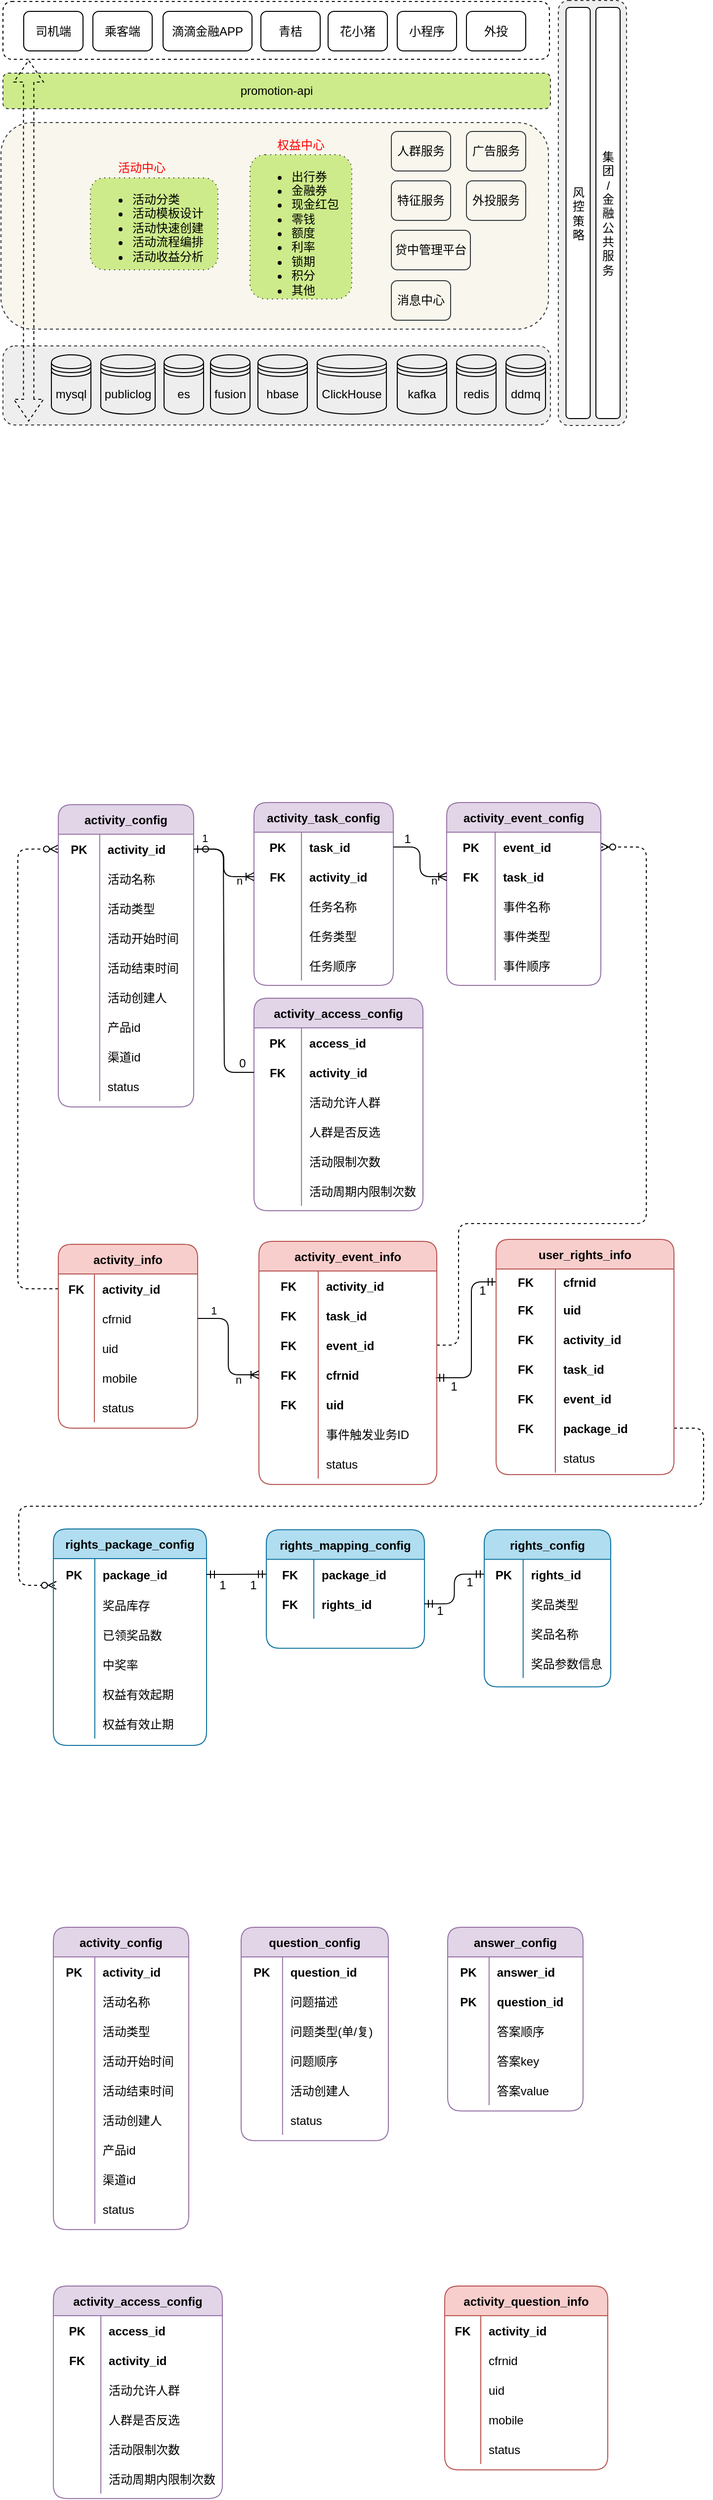<mxfile version="14.2.9" type="github" pages="2">
  <diagram id="kgpKYQtTHZ0yAKxKKP6v" name="activity">
    <mxGraphModel dx="932" dy="517" grid="0" gridSize="10" guides="1" tooltips="1" connect="1" arrows="1" fold="1" page="1" pageScale="1" pageWidth="850" pageHeight="1100" background="none" math="0" shadow="0">
      <root>
        <mxCell id="0" />
        <mxCell id="1" parent="0" />
        <mxCell id="mgTYE4qe_ixQDPlizRL3-322" value="1" style="text;html=1;align=center;verticalAlign=middle;resizable=0;points=[];autosize=1;fontColor=#000000;" parent="1" vertex="1">
          <mxGeometry x="478" y="1150" width="17" height="18" as="geometry" />
        </mxCell>
        <mxCell id="mgTYE4qe_ixQDPlizRL3-233" value="" style="group;rounded=1;" parent="1" vertex="1" connectable="0">
          <mxGeometry x="640" y="310.5" width="69" height="430" as="geometry" />
        </mxCell>
        <mxCell id="mgTYE4qe_ixQDPlizRL3-226" value="" style="rounded=1;whiteSpace=wrap;html=1;shadow=0;strokeColor=#36393d;fillColor=#eeeeee;dashed=1;" parent="mgTYE4qe_ixQDPlizRL3-233" vertex="1">
          <mxGeometry width="69" height="430" as="geometry" />
        </mxCell>
        <mxCell id="mgTYE4qe_ixQDPlizRL3-231" value="集团&lt;br&gt;/&lt;br&gt;金融公共服务" style="rounded=1;whiteSpace=wrap;html=1;" parent="mgTYE4qe_ixQDPlizRL3-233" vertex="1">
          <mxGeometry x="38" y="7" width="24.5" height="416" as="geometry" />
        </mxCell>
        <mxCell id="mgTYE4qe_ixQDPlizRL3-232" value="风控&lt;br&gt;策略" style="rounded=1;whiteSpace=wrap;html=1;" parent="mgTYE4qe_ixQDPlizRL3-233" vertex="1">
          <mxGeometry x="7.75" y="7" width="24.5" height="416" as="geometry" />
        </mxCell>
        <mxCell id="mgTYE4qe_ixQDPlizRL3-111" value="" style="group;rounded=1;" parent="1" vertex="1" connectable="0">
          <mxGeometry x="78" y="311.5" width="554" height="550" as="geometry" />
        </mxCell>
        <mxCell id="mgTYE4qe_ixQDPlizRL3-66" value="" style="rounded=1;whiteSpace=wrap;html=1;dashed=1;" parent="mgTYE4qe_ixQDPlizRL3-111" vertex="1">
          <mxGeometry width="553" height="58.5" as="geometry" />
        </mxCell>
        <mxCell id="mgTYE4qe_ixQDPlizRL3-93" value="乘客端" style="rounded=1;whiteSpace=wrap;html=1;" parent="mgTYE4qe_ixQDPlizRL3-111" vertex="1">
          <mxGeometry x="91" y="10" width="60" height="40" as="geometry" />
        </mxCell>
        <mxCell id="mgTYE4qe_ixQDPlizRL3-101" value="" style="group;rounded=1;" parent="mgTYE4qe_ixQDPlizRL3-111" vertex="1" connectable="0">
          <mxGeometry x="21" y="10" width="508" height="40" as="geometry" />
        </mxCell>
        <mxCell id="mgTYE4qe_ixQDPlizRL3-90" value="司机端" style="rounded=1;whiteSpace=wrap;html=1;" parent="mgTYE4qe_ixQDPlizRL3-101" vertex="1">
          <mxGeometry width="60" height="40" as="geometry" />
        </mxCell>
        <mxCell id="mgTYE4qe_ixQDPlizRL3-92" value="滴滴金融APP" style="rounded=1;whiteSpace=wrap;html=1;" parent="mgTYE4qe_ixQDPlizRL3-101" vertex="1">
          <mxGeometry x="141" width="90" height="40" as="geometry" />
        </mxCell>
        <mxCell id="mgTYE4qe_ixQDPlizRL3-94" value="小程序" style="rounded=1;whiteSpace=wrap;html=1;" parent="mgTYE4qe_ixQDPlizRL3-101" vertex="1">
          <mxGeometry x="378" width="60" height="40" as="geometry" />
        </mxCell>
        <mxCell id="mgTYE4qe_ixQDPlizRL3-95" value="青桔" style="rounded=1;whiteSpace=wrap;html=1;" parent="mgTYE4qe_ixQDPlizRL3-101" vertex="1">
          <mxGeometry x="240" width="60" height="40" as="geometry" />
        </mxCell>
        <mxCell id="mgTYE4qe_ixQDPlizRL3-96" value="花小猪" style="rounded=1;whiteSpace=wrap;html=1;" parent="mgTYE4qe_ixQDPlizRL3-101" vertex="1">
          <mxGeometry x="308" width="60" height="40" as="geometry" />
        </mxCell>
        <mxCell id="mgTYE4qe_ixQDPlizRL3-97" value="外投" style="rounded=1;whiteSpace=wrap;html=1;" parent="mgTYE4qe_ixQDPlizRL3-101" vertex="1">
          <mxGeometry x="448" width="60" height="40" as="geometry" />
        </mxCell>
        <mxCell id="mgTYE4qe_ixQDPlizRL3-102" value="promotion-api" style="rounded=1;whiteSpace=wrap;html=1;dashed=1;fillColor=#cdeb8b;strokeColor=#36393d;" parent="mgTYE4qe_ixQDPlizRL3-111" vertex="1">
          <mxGeometry y="72.5" width="554" height="36" as="geometry" />
        </mxCell>
        <mxCell id="mgTYE4qe_ixQDPlizRL3-112" value="" style="rounded=1;whiteSpace=wrap;html=1;dashed=1;fillColor=#f9f7ed;strokeColor=#36393d;" parent="mgTYE4qe_ixQDPlizRL3-111" vertex="1">
          <mxGeometry x="-2" y="122.5" width="554" height="209" as="geometry" />
        </mxCell>
        <mxCell id="mgTYE4qe_ixQDPlizRL3-334" value="广告服务" style="rounded=1;whiteSpace=wrap;html=1;fillColor=#f9f7ed;strokeColor=#36393d;" parent="mgTYE4qe_ixQDPlizRL3-111" vertex="1">
          <mxGeometry x="469" y="131.5" width="60" height="40" as="geometry" />
        </mxCell>
        <mxCell id="mgTYE4qe_ixQDPlizRL3-335" value="外投服务" style="rounded=1;whiteSpace=wrap;html=1;fillColor=#f9f7ed;strokeColor=#36393d;" parent="mgTYE4qe_ixQDPlizRL3-111" vertex="1">
          <mxGeometry x="469" y="181.5" width="60" height="40" as="geometry" />
        </mxCell>
        <mxCell id="mgTYE4qe_ixQDPlizRL3-117" value="" style="rounded=1;whiteSpace=wrap;html=1;dashed=1;fillColor=#eeeeee;strokeColor=#36393d;" parent="1" vertex="1">
          <mxGeometry x="78" y="660" width="554" height="80" as="geometry" />
        </mxCell>
        <mxCell id="mgTYE4qe_ixQDPlizRL3-224" value="" style="group;" parent="1" vertex="1" connectable="0">
          <mxGeometry x="138" y="669" width="489" height="60" as="geometry" />
        </mxCell>
        <mxCell id="mgTYE4qe_ixQDPlizRL3-215" value="mysql" style="shape=datastore;whiteSpace=wrap;html=1;shadow=0;strokeColor=#000000;fillColor=none;gradientColor=none;fontColor=#000000;" parent="mgTYE4qe_ixQDPlizRL3-224" vertex="1">
          <mxGeometry x="-11" width="40" height="60" as="geometry" />
        </mxCell>
        <mxCell id="mgTYE4qe_ixQDPlizRL3-216" value="publiclog" style="shape=datastore;whiteSpace=wrap;html=1;shadow=0;strokeColor=#000000;fillColor=none;gradientColor=none;fontColor=#000000;" parent="mgTYE4qe_ixQDPlizRL3-224" vertex="1">
          <mxGeometry x="39" width="55" height="60" as="geometry" />
        </mxCell>
        <mxCell id="mgTYE4qe_ixQDPlizRL3-217" value="es" style="shape=datastore;whiteSpace=wrap;html=1;shadow=0;strokeColor=#000000;fillColor=none;gradientColor=none;fontColor=#000000;" parent="mgTYE4qe_ixQDPlizRL3-224" vertex="1">
          <mxGeometry x="103" width="40" height="60" as="geometry" />
        </mxCell>
        <mxCell id="mgTYE4qe_ixQDPlizRL3-218" value="fusion" style="shape=datastore;whiteSpace=wrap;html=1;shadow=0;strokeColor=#000000;fillColor=none;gradientColor=none;fontColor=#000000;" parent="mgTYE4qe_ixQDPlizRL3-224" vertex="1">
          <mxGeometry x="150" width="40" height="60" as="geometry" />
        </mxCell>
        <mxCell id="mgTYE4qe_ixQDPlizRL3-219" value="hbase" style="shape=datastore;whiteSpace=wrap;html=1;shadow=0;strokeColor=#000000;fillColor=none;gradientColor=none;fontColor=#000000;" parent="mgTYE4qe_ixQDPlizRL3-224" vertex="1">
          <mxGeometry x="198" width="50" height="60" as="geometry" />
        </mxCell>
        <mxCell id="mgTYE4qe_ixQDPlizRL3-220" value="ClickHouse" style="shape=datastore;whiteSpace=wrap;html=1;shadow=0;strokeColor=#000000;fillColor=none;gradientColor=none;fontColor=#000000;" parent="mgTYE4qe_ixQDPlizRL3-224" vertex="1">
          <mxGeometry x="258" width="70" height="60" as="geometry" />
        </mxCell>
        <mxCell id="mgTYE4qe_ixQDPlizRL3-221" value="kafka" style="shape=datastore;whiteSpace=wrap;html=1;shadow=0;strokeColor=#000000;fillColor=none;gradientColor=none;fontColor=#000000;" parent="mgTYE4qe_ixQDPlizRL3-224" vertex="1">
          <mxGeometry x="339" width="50" height="60" as="geometry" />
        </mxCell>
        <mxCell id="mgTYE4qe_ixQDPlizRL3-222" value="redis" style="shape=datastore;whiteSpace=wrap;html=1;shadow=0;strokeColor=#000000;fillColor=none;gradientColor=none;fontColor=#000000;" parent="mgTYE4qe_ixQDPlizRL3-224" vertex="1">
          <mxGeometry x="399" width="40" height="60" as="geometry" />
        </mxCell>
        <mxCell id="mgTYE4qe_ixQDPlizRL3-223" value="ddmq" style="shape=datastore;whiteSpace=wrap;html=1;shadow=0;strokeColor=#000000;fillColor=none;gradientColor=none;fontColor=#000000;" parent="mgTYE4qe_ixQDPlizRL3-224" vertex="1">
          <mxGeometry x="449" width="40" height="60" as="geometry" />
        </mxCell>
        <mxCell id="mgTYE4qe_ixQDPlizRL3-115" value="特征服务" style="rounded=1;whiteSpace=wrap;html=1;fillColor=#f9f7ed;strokeColor=#36393d;" parent="1" vertex="1">
          <mxGeometry x="471" y="493" width="60" height="40" as="geometry" />
        </mxCell>
        <mxCell id="mgTYE4qe_ixQDPlizRL3-116" value="人群服务" style="rounded=1;whiteSpace=wrap;html=1;fillColor=#f9f7ed;strokeColor=#36393d;" parent="1" vertex="1">
          <mxGeometry x="471" y="443" width="60" height="40" as="geometry" />
        </mxCell>
        <mxCell id="mgTYE4qe_ixQDPlizRL3-118" value="消息中心" style="rounded=1;whiteSpace=wrap;html=1;fillColor=#f9f7ed;strokeColor=#36393d;" parent="1" vertex="1">
          <mxGeometry x="471" y="594" width="60" height="40" as="geometry" />
        </mxCell>
        <mxCell id="mgTYE4qe_ixQDPlizRL3-119" value="贷中管理平台" style="rounded=1;whiteSpace=wrap;html=1;fillColor=#f9f7ed;strokeColor=#36393d;" parent="1" vertex="1">
          <mxGeometry x="471" y="543" width="80" height="40" as="geometry" />
        </mxCell>
        <mxCell id="mgTYE4qe_ixQDPlizRL3-142" value="&lt;ul&gt;&lt;li&gt;活动分类&lt;/li&gt;&lt;li&gt;活动模板设计&lt;/li&gt;&lt;li&gt;活动快速创建&lt;/li&gt;&lt;li&gt;活动流程编排&lt;/li&gt;&lt;li&gt;活动收益分析&lt;/li&gt;&lt;/ul&gt;" style="text;html=1;whiteSpace=wrap;verticalAlign=middle;overflow=hidden;dashed=1;dashPattern=1 4;fillColor=#cdeb8b;strokeColor=#36393d;rounded=1;" parent="1" vertex="1">
          <mxGeometry x="166.5" y="490" width="129" height="93" as="geometry" />
        </mxCell>
        <mxCell id="mgTYE4qe_ixQDPlizRL3-145" value="&lt;ul&gt;&lt;li&gt;出行券&lt;/li&gt;&lt;li&gt;金融券&lt;/li&gt;&lt;li&gt;现金红包&lt;/li&gt;&lt;li&gt;零钱&lt;/li&gt;&lt;li&gt;额度&lt;/li&gt;&lt;li&gt;利率&lt;/li&gt;&lt;li&gt;锁期&lt;/li&gt;&lt;li&gt;积分&lt;/li&gt;&lt;li&gt;其他&lt;/li&gt;&lt;/ul&gt;" style="text;html=1;whiteSpace=wrap;verticalAlign=middle;overflow=hidden;dashed=1;dashPattern=1 4;fillColor=#cdeb8b;strokeColor=#36393d;rounded=1;" parent="1" vertex="1">
          <mxGeometry x="328" y="466.5" width="103" height="146" as="geometry" />
        </mxCell>
        <mxCell id="mgTYE4qe_ixQDPlizRL3-227" value="活动中心" style="text;html=1;strokeColor=none;fillColor=none;align=center;verticalAlign=middle;whiteSpace=wrap;rounded=0;shadow=0;dashed=1;fontColor=#FF0000;" parent="1" vertex="1">
          <mxGeometry x="179" y="470" width="79" height="20" as="geometry" />
        </mxCell>
        <mxCell id="mgTYE4qe_ixQDPlizRL3-228" value="权益中心" style="text;html=1;strokeColor=none;fillColor=none;align=center;verticalAlign=middle;whiteSpace=wrap;rounded=0;shadow=0;dashed=1;fontColor=#FF0000;" parent="1" vertex="1">
          <mxGeometry x="340" y="446.5" width="79" height="20" as="geometry" />
        </mxCell>
        <mxCell id="mgTYE4qe_ixQDPlizRL3-333" value="" style="html=1;shadow=0;dashed=1;align=center;verticalAlign=middle;shape=mxgraph.arrows2.twoWayArrow;dy=0.65;dx=22;rounded=1;labelBackgroundColor=none;strokeColor=#000000;fillColor=none;gradientColor=none;fontColor=#000000;flipV=1;flipH=0;direction=south;" parent="1" vertex="1">
          <mxGeometry x="89" y="371" width="30" height="365" as="geometry" />
        </mxCell>
        <mxCell id="mgTYE4qe_ixQDPlizRL3-356" value="" style="group;rounded=1;" parent="1" vertex="1" connectable="0">
          <mxGeometry x="83" y="1488" width="155" height="219" as="geometry" />
        </mxCell>
        <mxCell id="mgTYE4qe_ixQDPlizRL3-708" value="" style="group;container=0;" parent="1" vertex="1" connectable="0">
          <mxGeometry x="134" y="1566" width="437" height="246" as="geometry" />
        </mxCell>
        <mxCell id="mgTYE4qe_ixQDPlizRL3-714" value="" style="edgeStyle=elbowEdgeStyle;fontSize=12;html=1;endArrow=ERzeroToMany;endFill=1;dashed=1;labelBackgroundColor=none;entryX=0;entryY=0.5;entryDx=0;entryDy=0;exitX=0;exitY=0.5;exitDx=0;exitDy=0;" parent="1" source="mgTYE4qe_ixQDPlizRL3-538" target="mgTYE4qe_ixQDPlizRL3-164" edge="1">
          <mxGeometry width="100" height="100" relative="1" as="geometry">
            <mxPoint x="286" y="1578" as="sourcePoint" />
            <mxPoint x="386" y="1478" as="targetPoint" />
            <Array as="points">
              <mxPoint x="93" y="1442" />
            </Array>
          </mxGeometry>
        </mxCell>
        <mxCell id="mgTYE4qe_ixQDPlizRL3-715" value="" style="edgeStyle=orthogonalEdgeStyle;fontSize=12;html=1;endArrow=ERzeroToMany;endFill=1;dashed=1;labelBackgroundColor=none;exitX=1;exitY=0.5;exitDx=0;exitDy=0;entryX=1;entryY=0.5;entryDx=0;entryDy=0;" parent="1" source="mgTYE4qe_ixQDPlizRL3-655" target="mgTYE4qe_ixQDPlizRL3-306" edge="1">
          <mxGeometry width="100" height="100" relative="1" as="geometry">
            <mxPoint x="144" y="1624" as="sourcePoint" />
            <mxPoint x="733" y="1266" as="targetPoint" />
            <Array as="points">
              <mxPoint x="539" y="1671" />
              <mxPoint x="539" y="1548" />
              <mxPoint x="729" y="1548" />
              <mxPoint x="729" y="1167" />
            </Array>
          </mxGeometry>
        </mxCell>
        <mxCell id="mgTYE4qe_ixQDPlizRL3-724" value="" style="edgeStyle=orthogonalEdgeStyle;fontSize=12;html=1;endArrow=ERzeroToMany;endFill=1;dashed=1;labelBackgroundColor=none;exitX=1;exitY=0.5;exitDx=0;exitDy=0;" parent="1" source="mgTYE4qe_ixQDPlizRL3-630" edge="1">
          <mxGeometry width="100" height="100" relative="1" as="geometry">
            <mxPoint x="318" y="2229" as="sourcePoint" />
            <mxPoint x="132" y="1914" as="targetPoint" />
            <Array as="points">
              <mxPoint x="787" y="1755" />
              <mxPoint x="787" y="1834" />
              <mxPoint x="94" y="1834" />
              <mxPoint x="94" y="1914" />
            </Array>
          </mxGeometry>
        </mxCell>
        <mxCell id="Gq5RV-1QUani6-NyftmI-33" value="0" style="text;html=1;align=center;verticalAlign=middle;resizable=0;points=[];autosize=1;" parent="1" vertex="1">
          <mxGeometry x="311" y="1377" width="17" height="18" as="geometry" />
        </mxCell>
        <mxCell id="mgTYE4qe_ixQDPlizRL3-698" value="" style="edgeStyle=orthogonalEdgeStyle;fontSize=12;html=1;endArrow=ERmandOne;startArrow=ERmandOne;entryX=0;entryY=0.5;entryDx=0;entryDy=0;" parent="1" target="mgTYE4qe_ixQDPlizRL3-612" edge="1">
          <mxGeometry x="134" y="1566" width="100" height="100" as="geometry">
            <mxPoint x="516" y="1704" as="sourcePoint" />
            <mxPoint x="576.5" y="1673.75" as="targetPoint" />
            <Array as="points">
              <mxPoint x="552" y="1704" />
              <mxPoint x="552" y="1607" />
            </Array>
          </mxGeometry>
        </mxCell>
        <mxCell id="mgTYE4qe_ixQDPlizRL3-699" value="1" style="text;html=1;align=center;verticalAlign=middle;resizable=0;points=[];autosize=1;fontColor=#000000;" parent="1" vertex="1">
          <mxGeometry x="525" y="1704" width="17" height="18" as="geometry" />
        </mxCell>
        <mxCell id="mgTYE4qe_ixQDPlizRL3-700" value="1" style="text;html=1;align=center;verticalAlign=middle;resizable=0;points=[];autosize=1;fontColor=#000000;" parent="1" vertex="1">
          <mxGeometry x="554" y="1607" width="17" height="18" as="geometry" />
        </mxCell>
        <mxCell id="Gq5RV-1QUani6-NyftmI-37" value="" style="group" parent="1" vertex="1" connectable="0">
          <mxGeometry x="134" y="1564" width="623" height="248" as="geometry" />
        </mxCell>
        <mxCell id="mgTYE4qe_ixQDPlizRL3-581" value="user_rights_info" style="shape=table;startSize=30;container=1;collapsible=1;childLayout=tableLayout;fixedRows=1;rowLines=0;fontStyle=1;align=center;resizeLast=1;rounded=1;shadow=0;glass=0;labelBackgroundColor=none;sketch=0;strokeColor=#b85450;fillColor=#f8cecc;fontFamily=Helvetica;fontSize=12;" parent="Gq5RV-1QUani6-NyftmI-37" vertex="1">
          <mxGeometry x="443" width="180" height="238" as="geometry" />
        </mxCell>
        <mxCell id="mgTYE4qe_ixQDPlizRL3-612" value="" style="shape=partialRectangle;collapsible=0;dropTarget=0;pointerEvents=0;fillColor=none;top=0;left=0;bottom=0;right=0;points=[[0,0.5],[1,0.5]];portConstraint=eastwest;" parent="mgTYE4qe_ixQDPlizRL3-581" vertex="1">
          <mxGeometry y="30" width="180" height="26" as="geometry" />
        </mxCell>
        <mxCell id="mgTYE4qe_ixQDPlizRL3-613" value="FK" style="shape=partialRectangle;connectable=0;fillColor=none;top=0;left=0;bottom=0;right=0;fontStyle=1;overflow=hidden;" parent="mgTYE4qe_ixQDPlizRL3-612" vertex="1">
          <mxGeometry width="60" height="26" as="geometry" />
        </mxCell>
        <mxCell id="mgTYE4qe_ixQDPlizRL3-614" value="cfrnid" style="shape=partialRectangle;connectable=0;fillColor=none;top=0;left=0;bottom=0;right=0;align=left;spacingLeft=6;fontStyle=1;overflow=hidden;" parent="mgTYE4qe_ixQDPlizRL3-612" vertex="1">
          <mxGeometry x="60" width="120" height="26" as="geometry" />
        </mxCell>
        <mxCell id="mgTYE4qe_ixQDPlizRL3-615" value="" style="shape=partialRectangle;collapsible=0;dropTarget=0;pointerEvents=0;fillColor=none;top=0;left=0;bottom=0;right=0;points=[[0,0.5],[1,0.5]];portConstraint=eastwest;" parent="mgTYE4qe_ixQDPlizRL3-581" vertex="1">
          <mxGeometry y="56" width="180" height="30" as="geometry" />
        </mxCell>
        <mxCell id="mgTYE4qe_ixQDPlizRL3-616" value="FK" style="shape=partialRectangle;connectable=0;fillColor=none;top=0;left=0;bottom=0;right=0;fontStyle=1;overflow=hidden;" parent="mgTYE4qe_ixQDPlizRL3-615" vertex="1">
          <mxGeometry width="60" height="30" as="geometry" />
        </mxCell>
        <mxCell id="mgTYE4qe_ixQDPlizRL3-617" value="uid" style="shape=partialRectangle;connectable=0;fillColor=none;top=0;left=0;bottom=0;right=0;align=left;spacingLeft=6;fontStyle=1;overflow=hidden;" parent="mgTYE4qe_ixQDPlizRL3-615" vertex="1">
          <mxGeometry x="60" width="120" height="30" as="geometry" />
        </mxCell>
        <mxCell id="mgTYE4qe_ixQDPlizRL3-618" value="" style="shape=partialRectangle;collapsible=0;dropTarget=0;pointerEvents=0;fillColor=none;top=0;left=0;bottom=0;right=0;points=[[0,0.5],[1,0.5]];portConstraint=eastwest;" parent="mgTYE4qe_ixQDPlizRL3-581" vertex="1">
          <mxGeometry y="86" width="180" height="30" as="geometry" />
        </mxCell>
        <mxCell id="mgTYE4qe_ixQDPlizRL3-619" value="FK" style="shape=partialRectangle;connectable=0;fillColor=none;top=0;left=0;bottom=0;right=0;fontStyle=1;overflow=hidden;" parent="mgTYE4qe_ixQDPlizRL3-618" vertex="1">
          <mxGeometry width="60" height="30" as="geometry" />
        </mxCell>
        <mxCell id="mgTYE4qe_ixQDPlizRL3-620" value="activity_id" style="shape=partialRectangle;connectable=0;fillColor=none;top=0;left=0;bottom=0;right=0;align=left;spacingLeft=6;fontStyle=1;overflow=hidden;" parent="mgTYE4qe_ixQDPlizRL3-618" vertex="1">
          <mxGeometry x="60" width="120" height="30" as="geometry" />
        </mxCell>
        <mxCell id="mgTYE4qe_ixQDPlizRL3-621" value="" style="shape=partialRectangle;collapsible=0;dropTarget=0;pointerEvents=0;fillColor=none;top=0;left=0;bottom=0;right=0;points=[[0,0.5],[1,0.5]];portConstraint=eastwest;" parent="mgTYE4qe_ixQDPlizRL3-581" vertex="1">
          <mxGeometry y="116" width="180" height="30" as="geometry" />
        </mxCell>
        <mxCell id="mgTYE4qe_ixQDPlizRL3-622" value="FK" style="shape=partialRectangle;connectable=0;fillColor=none;top=0;left=0;bottom=0;right=0;editable=1;overflow=hidden;fontStyle=1" parent="mgTYE4qe_ixQDPlizRL3-621" vertex="1">
          <mxGeometry width="60" height="30" as="geometry" />
        </mxCell>
        <mxCell id="mgTYE4qe_ixQDPlizRL3-623" value="task_id" style="shape=partialRectangle;connectable=0;fillColor=none;top=0;left=0;bottom=0;right=0;align=left;spacingLeft=6;overflow=hidden;fontStyle=1" parent="mgTYE4qe_ixQDPlizRL3-621" vertex="1">
          <mxGeometry x="60" width="120" height="30" as="geometry" />
        </mxCell>
        <mxCell id="mgTYE4qe_ixQDPlizRL3-624" value="" style="shape=partialRectangle;collapsible=0;dropTarget=0;pointerEvents=0;fillColor=none;top=0;left=0;bottom=0;right=0;points=[[0,0.5],[1,0.5]];portConstraint=eastwest;" parent="mgTYE4qe_ixQDPlizRL3-581" vertex="1">
          <mxGeometry y="146" width="180" height="30" as="geometry" />
        </mxCell>
        <mxCell id="mgTYE4qe_ixQDPlizRL3-625" value="FK" style="shape=partialRectangle;connectable=0;fillColor=none;top=0;left=0;bottom=0;right=0;editable=1;overflow=hidden;fontStyle=1" parent="mgTYE4qe_ixQDPlizRL3-624" vertex="1">
          <mxGeometry width="60" height="30" as="geometry" />
        </mxCell>
        <mxCell id="mgTYE4qe_ixQDPlizRL3-626" value="event_id" style="shape=partialRectangle;connectable=0;fillColor=none;top=0;left=0;bottom=0;right=0;align=left;spacingLeft=6;overflow=hidden;fontStyle=1" parent="mgTYE4qe_ixQDPlizRL3-624" vertex="1">
          <mxGeometry x="60" width="120" height="30" as="geometry" />
        </mxCell>
        <mxCell id="mgTYE4qe_ixQDPlizRL3-630" value="" style="shape=partialRectangle;collapsible=0;dropTarget=0;pointerEvents=0;fillColor=none;top=0;left=0;bottom=1;right=0;points=[[0,0.5],[1,0.5]];portConstraint=eastwest;strokeColor=none;" parent="mgTYE4qe_ixQDPlizRL3-581" vertex="1">
          <mxGeometry y="176" width="180" height="30" as="geometry" />
        </mxCell>
        <mxCell id="mgTYE4qe_ixQDPlizRL3-631" value="FK" style="shape=partialRectangle;connectable=0;fillColor=none;top=0;left=0;bottom=0;right=0;fontStyle=1;overflow=hidden;" parent="mgTYE4qe_ixQDPlizRL3-630" vertex="1">
          <mxGeometry width="60" height="30" as="geometry" />
        </mxCell>
        <mxCell id="mgTYE4qe_ixQDPlizRL3-632" value="package_id" style="shape=partialRectangle;connectable=0;fillColor=none;top=0;left=0;bottom=0;right=0;align=left;spacingLeft=6;fontStyle=1;overflow=hidden;" parent="mgTYE4qe_ixQDPlizRL3-630" vertex="1">
          <mxGeometry x="60" width="120" height="30" as="geometry" />
        </mxCell>
        <mxCell id="mgTYE4qe_ixQDPlizRL3-633" value="" style="shape=partialRectangle;collapsible=0;dropTarget=0;pointerEvents=0;fillColor=none;top=0;left=0;bottom=0;right=0;points=[[0,0.5],[1,0.5]];portConstraint=eastwest;" parent="mgTYE4qe_ixQDPlizRL3-581" vertex="1">
          <mxGeometry y="206" width="180" height="30" as="geometry" />
        </mxCell>
        <mxCell id="mgTYE4qe_ixQDPlizRL3-634" value="" style="shape=partialRectangle;connectable=0;fillColor=none;top=0;left=0;bottom=0;right=0;editable=1;overflow=hidden;" parent="mgTYE4qe_ixQDPlizRL3-633" vertex="1">
          <mxGeometry width="60" height="30" as="geometry" />
        </mxCell>
        <mxCell id="mgTYE4qe_ixQDPlizRL3-635" value="status" style="shape=partialRectangle;connectable=0;fillColor=none;top=0;left=0;bottom=0;right=0;align=left;spacingLeft=6;overflow=hidden;" parent="mgTYE4qe_ixQDPlizRL3-633" vertex="1">
          <mxGeometry x="60" width="120" height="30" as="geometry" />
        </mxCell>
        <mxCell id="mgTYE4qe_ixQDPlizRL3-534" value="activity_info" style="shape=table;startSize=30;container=1;collapsible=1;childLayout=tableLayout;fixedRows=1;rowLines=0;fontStyle=1;align=center;resizeLast=1;rounded=1;shadow=0;labelBackgroundColor=none;strokeColor=#b85450;fillColor=#f8cecc;" parent="Gq5RV-1QUani6-NyftmI-37" vertex="1">
          <mxGeometry y="5" width="141" height="186" as="geometry" />
        </mxCell>
        <mxCell id="mgTYE4qe_ixQDPlizRL3-538" value="" style="shape=partialRectangle;collapsible=0;dropTarget=0;pointerEvents=0;fillColor=none;top=0;left=0;bottom=1;right=0;points=[[0,0.5],[1,0.5]];portConstraint=eastwest;strokeColor=none;" parent="mgTYE4qe_ixQDPlizRL3-534" vertex="1">
          <mxGeometry y="30" width="141" height="30" as="geometry" />
        </mxCell>
        <mxCell id="mgTYE4qe_ixQDPlizRL3-539" value="FK" style="shape=partialRectangle;connectable=0;fillColor=none;top=0;left=0;bottom=0;right=0;fontStyle=1;overflow=hidden;" parent="mgTYE4qe_ixQDPlizRL3-538" vertex="1">
          <mxGeometry width="36.5" height="30" as="geometry" />
        </mxCell>
        <mxCell id="mgTYE4qe_ixQDPlizRL3-540" value="activity_id" style="shape=partialRectangle;connectable=0;fillColor=none;top=0;left=0;bottom=0;right=0;align=left;spacingLeft=6;fontStyle=1;overflow=hidden;" parent="mgTYE4qe_ixQDPlizRL3-538" vertex="1">
          <mxGeometry x="36.5" width="104.5" height="30" as="geometry" />
        </mxCell>
        <mxCell id="mgTYE4qe_ixQDPlizRL3-544" value="" style="shape=partialRectangle;collapsible=0;dropTarget=0;pointerEvents=0;fillColor=none;top=0;left=0;bottom=0;right=0;points=[[0,0.5],[1,0.5]];portConstraint=eastwest;" parent="mgTYE4qe_ixQDPlizRL3-534" vertex="1">
          <mxGeometry y="60" width="141" height="30" as="geometry" />
        </mxCell>
        <mxCell id="mgTYE4qe_ixQDPlizRL3-545" value="" style="shape=partialRectangle;connectable=0;fillColor=none;top=0;left=0;bottom=0;right=0;editable=1;overflow=hidden;" parent="mgTYE4qe_ixQDPlizRL3-544" vertex="1">
          <mxGeometry width="36.5" height="30" as="geometry" />
        </mxCell>
        <mxCell id="mgTYE4qe_ixQDPlizRL3-546" value="cfrnid" style="shape=partialRectangle;connectable=0;fillColor=none;top=0;left=0;bottom=0;right=0;align=left;spacingLeft=6;overflow=hidden;" parent="mgTYE4qe_ixQDPlizRL3-544" vertex="1">
          <mxGeometry x="36.5" width="104.5" height="30" as="geometry" />
        </mxCell>
        <mxCell id="mgTYE4qe_ixQDPlizRL3-541" value="" style="shape=partialRectangle;collapsible=0;dropTarget=0;pointerEvents=0;fillColor=none;top=0;left=0;bottom=0;right=0;points=[[0,0.5],[1,0.5]];portConstraint=eastwest;" parent="mgTYE4qe_ixQDPlizRL3-534" vertex="1">
          <mxGeometry y="90" width="141" height="30" as="geometry" />
        </mxCell>
        <mxCell id="mgTYE4qe_ixQDPlizRL3-542" value="" style="shape=partialRectangle;connectable=0;fillColor=none;top=0;left=0;bottom=0;right=0;editable=1;overflow=hidden;" parent="mgTYE4qe_ixQDPlizRL3-541" vertex="1">
          <mxGeometry width="36.5" height="30" as="geometry" />
        </mxCell>
        <mxCell id="mgTYE4qe_ixQDPlizRL3-543" value="uid" style="shape=partialRectangle;connectable=0;fillColor=none;top=0;left=0;bottom=0;right=0;align=left;spacingLeft=6;overflow=hidden;" parent="mgTYE4qe_ixQDPlizRL3-541" vertex="1">
          <mxGeometry x="36.5" width="104.5" height="30" as="geometry" />
        </mxCell>
        <mxCell id="mgTYE4qe_ixQDPlizRL3-547" value="" style="shape=partialRectangle;collapsible=0;dropTarget=0;pointerEvents=0;fillColor=none;top=0;left=0;bottom=0;right=0;points=[[0,0.5],[1,0.5]];portConstraint=eastwest;" parent="mgTYE4qe_ixQDPlizRL3-534" vertex="1">
          <mxGeometry y="120" width="141" height="30" as="geometry" />
        </mxCell>
        <mxCell id="mgTYE4qe_ixQDPlizRL3-548" value="" style="shape=partialRectangle;connectable=0;fillColor=none;top=0;left=0;bottom=0;right=0;editable=1;overflow=hidden;" parent="mgTYE4qe_ixQDPlizRL3-547" vertex="1">
          <mxGeometry width="36.5" height="30" as="geometry" />
        </mxCell>
        <mxCell id="mgTYE4qe_ixQDPlizRL3-549" value="mobile" style="shape=partialRectangle;connectable=0;fillColor=none;top=0;left=0;bottom=0;right=0;align=left;spacingLeft=6;overflow=hidden;" parent="mgTYE4qe_ixQDPlizRL3-547" vertex="1">
          <mxGeometry x="36.5" width="104.5" height="30" as="geometry" />
        </mxCell>
        <mxCell id="mgTYE4qe_ixQDPlizRL3-550" value="" style="shape=partialRectangle;collapsible=0;dropTarget=0;pointerEvents=0;fillColor=none;top=0;left=0;bottom=0;right=0;points=[[0,0.5],[1,0.5]];portConstraint=eastwest;" parent="mgTYE4qe_ixQDPlizRL3-534" vertex="1">
          <mxGeometry y="150" width="141" height="30" as="geometry" />
        </mxCell>
        <mxCell id="mgTYE4qe_ixQDPlizRL3-551" value="" style="shape=partialRectangle;connectable=0;fillColor=none;top=0;left=0;bottom=0;right=0;editable=1;overflow=hidden;" parent="mgTYE4qe_ixQDPlizRL3-550" vertex="1">
          <mxGeometry width="36.5" height="30" as="geometry" />
        </mxCell>
        <mxCell id="mgTYE4qe_ixQDPlizRL3-552" value="status" style="shape=partialRectangle;connectable=0;fillColor=none;top=0;left=0;bottom=0;right=0;align=left;spacingLeft=6;overflow=hidden;" parent="mgTYE4qe_ixQDPlizRL3-550" vertex="1">
          <mxGeometry x="36.5" width="104.5" height="30" as="geometry" />
        </mxCell>
        <mxCell id="mgTYE4qe_ixQDPlizRL3-648" value="activity_event_info" style="shape=table;startSize=30;container=1;collapsible=1;childLayout=tableLayout;fixedRows=1;rowLines=0;fontStyle=1;align=center;resizeLast=1;rounded=1;shadow=0;glass=0;labelBackgroundColor=none;sketch=0;strokeColor=#b85450;fillColor=#f8cecc;fontFamily=Helvetica;fontSize=12;" parent="Gq5RV-1QUani6-NyftmI-37" vertex="1">
          <mxGeometry x="203" y="2" width="180" height="246" as="geometry" />
        </mxCell>
        <mxCell id="mgTYE4qe_ixQDPlizRL3-649" value="" style="shape=partialRectangle;collapsible=0;dropTarget=0;pointerEvents=0;fillColor=none;top=0;left=0;bottom=0;right=0;points=[[0,0.5],[1,0.5]];portConstraint=eastwest;" parent="mgTYE4qe_ixQDPlizRL3-648" vertex="1">
          <mxGeometry y="30" width="180" height="30" as="geometry" />
        </mxCell>
        <mxCell id="mgTYE4qe_ixQDPlizRL3-650" value="FK" style="shape=partialRectangle;connectable=0;fillColor=none;top=0;left=0;bottom=0;right=0;fontStyle=1;overflow=hidden;" parent="mgTYE4qe_ixQDPlizRL3-649" vertex="1">
          <mxGeometry width="60" height="30" as="geometry" />
        </mxCell>
        <mxCell id="mgTYE4qe_ixQDPlizRL3-651" value="activity_id" style="shape=partialRectangle;connectable=0;fillColor=none;top=0;left=0;bottom=0;right=0;align=left;spacingLeft=6;fontStyle=1;overflow=hidden;" parent="mgTYE4qe_ixQDPlizRL3-649" vertex="1">
          <mxGeometry x="60" width="120" height="30" as="geometry" />
        </mxCell>
        <mxCell id="mgTYE4qe_ixQDPlizRL3-652" value="" style="shape=partialRectangle;collapsible=0;dropTarget=0;pointerEvents=0;fillColor=none;top=0;left=0;bottom=0;right=0;points=[[0,0.5],[1,0.5]];portConstraint=eastwest;" parent="mgTYE4qe_ixQDPlizRL3-648" vertex="1">
          <mxGeometry y="60" width="180" height="30" as="geometry" />
        </mxCell>
        <mxCell id="mgTYE4qe_ixQDPlizRL3-653" value="FK" style="shape=partialRectangle;connectable=0;fillColor=none;top=0;left=0;bottom=0;right=0;fontStyle=1;overflow=hidden;" parent="mgTYE4qe_ixQDPlizRL3-652" vertex="1">
          <mxGeometry width="60" height="30" as="geometry" />
        </mxCell>
        <mxCell id="mgTYE4qe_ixQDPlizRL3-654" value="task_id" style="shape=partialRectangle;connectable=0;fillColor=none;top=0;left=0;bottom=0;right=0;align=left;spacingLeft=6;fontStyle=1;overflow=hidden;" parent="mgTYE4qe_ixQDPlizRL3-652" vertex="1">
          <mxGeometry x="60" width="120" height="30" as="geometry" />
        </mxCell>
        <mxCell id="mgTYE4qe_ixQDPlizRL3-655" value="" style="shape=partialRectangle;collapsible=0;dropTarget=0;pointerEvents=0;fillColor=none;top=0;left=0;bottom=0;right=0;points=[[0,0.5],[1,0.5]];portConstraint=eastwest;" parent="mgTYE4qe_ixQDPlizRL3-648" vertex="1">
          <mxGeometry y="90" width="180" height="30" as="geometry" />
        </mxCell>
        <mxCell id="mgTYE4qe_ixQDPlizRL3-656" value="FK" style="shape=partialRectangle;connectable=0;fillColor=none;top=0;left=0;bottom=0;right=0;fontStyle=1;overflow=hidden;" parent="mgTYE4qe_ixQDPlizRL3-655" vertex="1">
          <mxGeometry width="60" height="30" as="geometry" />
        </mxCell>
        <mxCell id="mgTYE4qe_ixQDPlizRL3-657" value="event_id" style="shape=partialRectangle;connectable=0;fillColor=none;top=0;left=0;bottom=0;right=0;align=left;spacingLeft=6;fontStyle=1;overflow=hidden;" parent="mgTYE4qe_ixQDPlizRL3-655" vertex="1">
          <mxGeometry x="60" width="120" height="30" as="geometry" />
        </mxCell>
        <mxCell id="mgTYE4qe_ixQDPlizRL3-658" value="" style="shape=partialRectangle;collapsible=0;dropTarget=0;pointerEvents=0;fillColor=none;top=0;left=0;bottom=0;right=0;points=[[0,0.5],[1,0.5]];portConstraint=eastwest;" parent="mgTYE4qe_ixQDPlizRL3-648" vertex="1">
          <mxGeometry y="120" width="180" height="30" as="geometry" />
        </mxCell>
        <mxCell id="mgTYE4qe_ixQDPlizRL3-659" value="FK" style="shape=partialRectangle;connectable=0;fillColor=none;top=0;left=0;bottom=0;right=0;editable=1;overflow=hidden;fontStyle=1" parent="mgTYE4qe_ixQDPlizRL3-658" vertex="1">
          <mxGeometry width="60" height="30" as="geometry" />
        </mxCell>
        <mxCell id="mgTYE4qe_ixQDPlizRL3-660" value="cfrnid" style="shape=partialRectangle;connectable=0;fillColor=none;top=0;left=0;bottom=0;right=0;align=left;spacingLeft=6;overflow=hidden;fontStyle=1" parent="mgTYE4qe_ixQDPlizRL3-658" vertex="1">
          <mxGeometry x="60" width="120" height="30" as="geometry" />
        </mxCell>
        <mxCell id="mgTYE4qe_ixQDPlizRL3-667" value="" style="shape=partialRectangle;collapsible=0;dropTarget=0;pointerEvents=0;fillColor=none;top=0;left=0;bottom=1;right=0;points=[[0,0.5],[1,0.5]];portConstraint=eastwest;strokeColor=none;" parent="mgTYE4qe_ixQDPlizRL3-648" vertex="1">
          <mxGeometry y="150" width="180" height="30" as="geometry" />
        </mxCell>
        <mxCell id="mgTYE4qe_ixQDPlizRL3-668" value="FK" style="shape=partialRectangle;connectable=0;fillColor=none;top=0;left=0;bottom=0;right=0;fontStyle=1;overflow=hidden;" parent="mgTYE4qe_ixQDPlizRL3-667" vertex="1">
          <mxGeometry width="60" height="30" as="geometry" />
        </mxCell>
        <mxCell id="mgTYE4qe_ixQDPlizRL3-669" value="uid" style="shape=partialRectangle;connectable=0;fillColor=none;top=0;left=0;bottom=0;right=0;align=left;spacingLeft=6;fontStyle=1;overflow=hidden;" parent="mgTYE4qe_ixQDPlizRL3-667" vertex="1">
          <mxGeometry x="60" width="120" height="30" as="geometry" />
        </mxCell>
        <mxCell id="mgTYE4qe_ixQDPlizRL3-670" value="" style="shape=partialRectangle;collapsible=0;dropTarget=0;pointerEvents=0;fillColor=none;top=0;left=0;bottom=0;right=0;points=[[0,0.5],[1,0.5]];portConstraint=eastwest;" parent="mgTYE4qe_ixQDPlizRL3-648" vertex="1">
          <mxGeometry y="180" width="180" height="30" as="geometry" />
        </mxCell>
        <mxCell id="mgTYE4qe_ixQDPlizRL3-671" value="" style="shape=partialRectangle;connectable=0;fillColor=none;top=0;left=0;bottom=0;right=0;editable=1;overflow=hidden;" parent="mgTYE4qe_ixQDPlizRL3-670" vertex="1">
          <mxGeometry width="60" height="30" as="geometry" />
        </mxCell>
        <mxCell id="mgTYE4qe_ixQDPlizRL3-672" value="事件触发业务ID" style="shape=partialRectangle;connectable=0;fillColor=none;top=0;left=0;bottom=0;right=0;align=left;spacingLeft=6;overflow=hidden;" parent="mgTYE4qe_ixQDPlizRL3-670" vertex="1">
          <mxGeometry x="60" width="120" height="30" as="geometry" />
        </mxCell>
        <mxCell id="mgTYE4qe_ixQDPlizRL3-673" value="" style="shape=partialRectangle;collapsible=0;dropTarget=0;pointerEvents=0;fillColor=none;top=0;left=0;bottom=0;right=0;points=[[0,0.5],[1,0.5]];portConstraint=eastwest;" parent="mgTYE4qe_ixQDPlizRL3-648" vertex="1">
          <mxGeometry y="210" width="180" height="30" as="geometry" />
        </mxCell>
        <mxCell id="mgTYE4qe_ixQDPlizRL3-674" value="" style="shape=partialRectangle;connectable=0;fillColor=none;top=0;left=0;bottom=0;right=0;editable=1;overflow=hidden;" parent="mgTYE4qe_ixQDPlizRL3-673" vertex="1">
          <mxGeometry width="60" height="30" as="geometry" />
        </mxCell>
        <mxCell id="mgTYE4qe_ixQDPlizRL3-675" value="status" style="shape=partialRectangle;connectable=0;fillColor=none;top=0;left=0;bottom=0;right=0;align=left;spacingLeft=6;overflow=hidden;" parent="mgTYE4qe_ixQDPlizRL3-673" vertex="1">
          <mxGeometry x="60" width="120" height="30" as="geometry" />
        </mxCell>
        <mxCell id="mgTYE4qe_ixQDPlizRL3-490" value="" style="edgeStyle=orthogonalEdgeStyle;fontSize=12;html=1;endArrow=ERoneToMany;entryX=0;entryY=0.5;entryDx=0;entryDy=0;exitX=1;exitY=0.5;exitDx=0;exitDy=0;" parent="Gq5RV-1QUani6-NyftmI-37" source="mgTYE4qe_ixQDPlizRL3-544" target="mgTYE4qe_ixQDPlizRL3-658" edge="1">
          <mxGeometry x="132" y="1544" width="100" height="100" as="geometry">
            <mxPoint x="293" y="1592" as="sourcePoint" />
            <mxPoint x="334" y="1619" as="targetPoint" />
          </mxGeometry>
        </mxCell>
        <mxCell id="mgTYE4qe_ixQDPlizRL3-491" value="&lt;font color=&quot;#000000&quot;&gt;1&lt;/font&gt;" style="edgeLabel;html=1;align=center;verticalAlign=middle;resizable=0;points=[];fontColor=#FF0000;labelBackgroundColor=none;" parent="mgTYE4qe_ixQDPlizRL3-490" vertex="1" connectable="0">
          <mxGeometry x="-0.714" y="5" relative="1" as="geometry">
            <mxPoint x="-1" y="-3" as="offset" />
          </mxGeometry>
        </mxCell>
        <mxCell id="mgTYE4qe_ixQDPlizRL3-492" value="&lt;font color=&quot;#000000&quot;&gt;n&lt;/font&gt;" style="edgeLabel;html=1;align=center;verticalAlign=middle;resizable=0;points=[];fontColor=#FF0000;labelBackgroundColor=none;" parent="mgTYE4qe_ixQDPlizRL3-490" vertex="1" connectable="0">
          <mxGeometry x="0.687" y="-1" relative="1" as="geometry">
            <mxPoint x="-2.32" y="4" as="offset" />
          </mxGeometry>
        </mxCell>
        <mxCell id="Gq5RV-1QUani6-NyftmI-38" value="" style="group" parent="1" vertex="1" connectable="0">
          <mxGeometry x="132" y="1100" width="558" height="413" as="geometry" />
        </mxCell>
        <mxCell id="mgTYE4qe_ixQDPlizRL3-182" value="activity_task_config" style="shape=table;startSize=30;container=1;collapsible=1;childLayout=tableLayout;fixedRows=1;rowLines=0;fontStyle=1;align=center;resizeLast=1;fillColor=#e1d5e7;rounded=1;strokeColor=#9673a6;" parent="Gq5RV-1QUani6-NyftmI-38" vertex="1">
          <mxGeometry x="200" y="22" width="141" height="185" as="geometry" />
        </mxCell>
        <mxCell id="mgTYE4qe_ixQDPlizRL3-183" value="" style="shape=partialRectangle;collapsible=0;dropTarget=0;pointerEvents=0;fillColor=none;top=0;left=0;bottom=0;right=0;points=[[0,0.5],[1,0.5]];portConstraint=eastwest;strokeColor=none;" parent="mgTYE4qe_ixQDPlizRL3-182" vertex="1">
          <mxGeometry y="30" width="141" height="30" as="geometry" />
        </mxCell>
        <mxCell id="mgTYE4qe_ixQDPlizRL3-184" value="PK" style="shape=partialRectangle;connectable=0;fillColor=none;top=0;left=0;bottom=0;right=0;fontStyle=1;overflow=hidden;" parent="mgTYE4qe_ixQDPlizRL3-183" vertex="1">
          <mxGeometry width="48.059" height="30" as="geometry" />
        </mxCell>
        <mxCell id="mgTYE4qe_ixQDPlizRL3-185" value="task_id" style="shape=partialRectangle;connectable=0;fillColor=none;top=0;left=0;bottom=0;right=0;align=left;spacingLeft=6;fontStyle=1;overflow=hidden;" parent="mgTYE4qe_ixQDPlizRL3-183" vertex="1">
          <mxGeometry x="48.059" width="92.941" height="30" as="geometry" />
        </mxCell>
        <mxCell id="mgTYE4qe_ixQDPlizRL3-186" value="" style="shape=partialRectangle;collapsible=0;dropTarget=0;pointerEvents=0;fillColor=none;top=0;left=0;bottom=1;right=0;points=[[0,0.5],[1,0.5]];portConstraint=eastwest;strokeColor=none;" parent="mgTYE4qe_ixQDPlizRL3-182" vertex="1">
          <mxGeometry y="60" width="141" height="30" as="geometry" />
        </mxCell>
        <mxCell id="mgTYE4qe_ixQDPlizRL3-187" value="FK" style="shape=partialRectangle;connectable=0;fillColor=none;top=0;left=0;bottom=0;right=0;fontStyle=1;overflow=hidden;" parent="mgTYE4qe_ixQDPlizRL3-186" vertex="1">
          <mxGeometry width="48.059" height="30" as="geometry" />
        </mxCell>
        <mxCell id="mgTYE4qe_ixQDPlizRL3-188" value="activity_id" style="shape=partialRectangle;connectable=0;fillColor=none;top=0;left=0;bottom=0;right=0;align=left;spacingLeft=6;fontStyle=1;overflow=hidden;" parent="mgTYE4qe_ixQDPlizRL3-186" vertex="1">
          <mxGeometry x="48.059" width="92.941" height="30" as="geometry" />
        </mxCell>
        <mxCell id="mgTYE4qe_ixQDPlizRL3-189" value="" style="shape=partialRectangle;collapsible=0;dropTarget=0;pointerEvents=0;fillColor=none;top=0;left=0;bottom=0;right=0;points=[[0,0.5],[1,0.5]];portConstraint=eastwest;" parent="mgTYE4qe_ixQDPlizRL3-182" vertex="1">
          <mxGeometry y="90" width="141" height="30" as="geometry" />
        </mxCell>
        <mxCell id="mgTYE4qe_ixQDPlizRL3-190" value="" style="shape=partialRectangle;connectable=0;fillColor=none;top=0;left=0;bottom=0;right=0;editable=1;overflow=hidden;" parent="mgTYE4qe_ixQDPlizRL3-189" vertex="1">
          <mxGeometry width="48.059" height="30" as="geometry" />
        </mxCell>
        <mxCell id="mgTYE4qe_ixQDPlizRL3-191" value="任务名称" style="shape=partialRectangle;connectable=0;fillColor=none;top=0;left=0;bottom=0;right=0;align=left;spacingLeft=6;overflow=hidden;" parent="mgTYE4qe_ixQDPlizRL3-189" vertex="1">
          <mxGeometry x="48.059" width="92.941" height="30" as="geometry" />
        </mxCell>
        <mxCell id="mgTYE4qe_ixQDPlizRL3-192" value="" style="shape=partialRectangle;collapsible=0;dropTarget=0;pointerEvents=0;fillColor=none;top=0;left=0;bottom=0;right=0;points=[[0,0.5],[1,0.5]];portConstraint=eastwest;" parent="mgTYE4qe_ixQDPlizRL3-182" vertex="1">
          <mxGeometry y="120" width="141" height="30" as="geometry" />
        </mxCell>
        <mxCell id="mgTYE4qe_ixQDPlizRL3-193" value="" style="shape=partialRectangle;connectable=0;fillColor=none;top=0;left=0;bottom=0;right=0;editable=1;overflow=hidden;" parent="mgTYE4qe_ixQDPlizRL3-192" vertex="1">
          <mxGeometry width="48.059" height="30" as="geometry" />
        </mxCell>
        <mxCell id="mgTYE4qe_ixQDPlizRL3-194" value="任务类型" style="shape=partialRectangle;connectable=0;fillColor=none;top=0;left=0;bottom=0;right=0;align=left;spacingLeft=6;overflow=hidden;" parent="mgTYE4qe_ixQDPlizRL3-192" vertex="1">
          <mxGeometry x="48.059" width="92.941" height="30" as="geometry" />
        </mxCell>
        <mxCell id="mgTYE4qe_ixQDPlizRL3-282" value="" style="shape=partialRectangle;collapsible=0;dropTarget=0;pointerEvents=0;fillColor=none;top=0;left=0;bottom=0;right=0;points=[[0,0.5],[1,0.5]];portConstraint=eastwest;" parent="mgTYE4qe_ixQDPlizRL3-182" vertex="1">
          <mxGeometry y="150" width="141" height="30" as="geometry" />
        </mxCell>
        <mxCell id="mgTYE4qe_ixQDPlizRL3-283" value="" style="shape=partialRectangle;connectable=0;fillColor=none;top=0;left=0;bottom=0;right=0;editable=1;overflow=hidden;" parent="mgTYE4qe_ixQDPlizRL3-282" vertex="1">
          <mxGeometry width="48.059" height="30" as="geometry" />
        </mxCell>
        <mxCell id="mgTYE4qe_ixQDPlizRL3-284" value="任务顺序" style="shape=partialRectangle;connectable=0;fillColor=none;top=0;left=0;bottom=0;right=0;align=left;spacingLeft=6;overflow=hidden;" parent="mgTYE4qe_ixQDPlizRL3-282" vertex="1">
          <mxGeometry x="48.059" width="92.941" height="30" as="geometry" />
        </mxCell>
        <mxCell id="mgTYE4qe_ixQDPlizRL3-305" value="activity_event_config" style="shape=table;startSize=30;container=1;collapsible=1;childLayout=tableLayout;fixedRows=1;rowLines=0;fontStyle=1;align=center;resizeLast=1;fillColor=#e1d5e7;rounded=1;strokeColor=#9673a6;" parent="Gq5RV-1QUani6-NyftmI-38" vertex="1">
          <mxGeometry x="395" y="22" width="156" height="185" as="geometry" />
        </mxCell>
        <mxCell id="mgTYE4qe_ixQDPlizRL3-306" value="" style="shape=partialRectangle;collapsible=0;dropTarget=0;pointerEvents=0;fillColor=none;top=0;left=0;bottom=0;right=0;points=[[0,0.5],[1,0.5]];portConstraint=eastwest;" parent="mgTYE4qe_ixQDPlizRL3-305" vertex="1">
          <mxGeometry y="30" width="156" height="30" as="geometry" />
        </mxCell>
        <mxCell id="mgTYE4qe_ixQDPlizRL3-307" value="PK" style="shape=partialRectangle;connectable=0;fillColor=none;top=0;left=0;bottom=0;right=0;fontStyle=1;overflow=hidden;" parent="mgTYE4qe_ixQDPlizRL3-306" vertex="1">
          <mxGeometry width="49.071" height="30" as="geometry" />
        </mxCell>
        <mxCell id="mgTYE4qe_ixQDPlizRL3-308" value="event_id" style="shape=partialRectangle;connectable=0;fillColor=none;top=0;left=0;bottom=0;right=0;align=left;spacingLeft=6;fontStyle=1;overflow=hidden;" parent="mgTYE4qe_ixQDPlizRL3-306" vertex="1">
          <mxGeometry x="49.071" width="106.929" height="30" as="geometry" />
        </mxCell>
        <mxCell id="mgTYE4qe_ixQDPlizRL3-309" value="" style="shape=partialRectangle;collapsible=0;dropTarget=0;pointerEvents=0;fillColor=none;top=0;left=0;bottom=1;right=0;points=[[0,0.5],[1,0.5]];portConstraint=eastwest;strokeColor=none;" parent="mgTYE4qe_ixQDPlizRL3-305" vertex="1">
          <mxGeometry y="60" width="156" height="30" as="geometry" />
        </mxCell>
        <mxCell id="mgTYE4qe_ixQDPlizRL3-310" value="FK" style="shape=partialRectangle;connectable=0;fillColor=none;top=0;left=0;bottom=0;right=0;fontStyle=1;overflow=hidden;" parent="mgTYE4qe_ixQDPlizRL3-309" vertex="1">
          <mxGeometry width="49.071" height="30" as="geometry" />
        </mxCell>
        <mxCell id="mgTYE4qe_ixQDPlizRL3-311" value="task_id" style="shape=partialRectangle;connectable=0;fillColor=none;top=0;left=0;bottom=0;right=0;align=left;spacingLeft=6;fontStyle=1;overflow=hidden;" parent="mgTYE4qe_ixQDPlizRL3-309" vertex="1">
          <mxGeometry x="49.071" width="106.929" height="30" as="geometry" />
        </mxCell>
        <mxCell id="mgTYE4qe_ixQDPlizRL3-312" value="" style="shape=partialRectangle;collapsible=0;dropTarget=0;pointerEvents=0;fillColor=none;top=0;left=0;bottom=0;right=0;points=[[0,0.5],[1,0.5]];portConstraint=eastwest;" parent="mgTYE4qe_ixQDPlizRL3-305" vertex="1">
          <mxGeometry y="90" width="156" height="30" as="geometry" />
        </mxCell>
        <mxCell id="mgTYE4qe_ixQDPlizRL3-313" value="" style="shape=partialRectangle;connectable=0;fillColor=none;top=0;left=0;bottom=0;right=0;editable=1;overflow=hidden;" parent="mgTYE4qe_ixQDPlizRL3-312" vertex="1">
          <mxGeometry width="49.071" height="30" as="geometry" />
        </mxCell>
        <mxCell id="mgTYE4qe_ixQDPlizRL3-314" value="事件名称" style="shape=partialRectangle;connectable=0;fillColor=none;top=0;left=0;bottom=0;right=0;align=left;spacingLeft=6;overflow=hidden;" parent="mgTYE4qe_ixQDPlizRL3-312" vertex="1">
          <mxGeometry x="49.071" width="106.929" height="30" as="geometry" />
        </mxCell>
        <mxCell id="mgTYE4qe_ixQDPlizRL3-315" value="" style="shape=partialRectangle;collapsible=0;dropTarget=0;pointerEvents=0;fillColor=none;top=0;left=0;bottom=0;right=0;points=[[0,0.5],[1,0.5]];portConstraint=eastwest;" parent="mgTYE4qe_ixQDPlizRL3-305" vertex="1">
          <mxGeometry y="120" width="156" height="30" as="geometry" />
        </mxCell>
        <mxCell id="mgTYE4qe_ixQDPlizRL3-316" value="" style="shape=partialRectangle;connectable=0;fillColor=none;top=0;left=0;bottom=0;right=0;editable=1;overflow=hidden;" parent="mgTYE4qe_ixQDPlizRL3-315" vertex="1">
          <mxGeometry width="49.071" height="30" as="geometry" />
        </mxCell>
        <mxCell id="mgTYE4qe_ixQDPlizRL3-317" value="事件类型" style="shape=partialRectangle;connectable=0;fillColor=none;top=0;left=0;bottom=0;right=0;align=left;spacingLeft=6;overflow=hidden;" parent="mgTYE4qe_ixQDPlizRL3-315" vertex="1">
          <mxGeometry x="49.071" width="106.929" height="30" as="geometry" />
        </mxCell>
        <mxCell id="mgTYE4qe_ixQDPlizRL3-318" value="" style="shape=partialRectangle;collapsible=0;dropTarget=0;pointerEvents=0;fillColor=none;top=0;left=0;bottom=0;right=0;points=[[0,0.5],[1,0.5]];portConstraint=eastwest;" parent="mgTYE4qe_ixQDPlizRL3-305" vertex="1">
          <mxGeometry y="150" width="156" height="30" as="geometry" />
        </mxCell>
        <mxCell id="mgTYE4qe_ixQDPlizRL3-319" value="" style="shape=partialRectangle;connectable=0;fillColor=none;top=0;left=0;bottom=0;right=0;editable=1;overflow=hidden;" parent="mgTYE4qe_ixQDPlizRL3-318" vertex="1">
          <mxGeometry width="49.071" height="30" as="geometry" />
        </mxCell>
        <mxCell id="mgTYE4qe_ixQDPlizRL3-320" value="事件顺序" style="shape=partialRectangle;connectable=0;fillColor=none;top=0;left=0;bottom=0;right=0;align=left;spacingLeft=6;overflow=hidden;" parent="mgTYE4qe_ixQDPlizRL3-318" vertex="1">
          <mxGeometry x="49.071" width="106.929" height="30" as="geometry" />
        </mxCell>
        <mxCell id="Gq5RV-1QUani6-NyftmI-13" value="activity_access_config" style="shape=table;startSize=30;container=1;collapsible=1;childLayout=tableLayout;fixedRows=1;rowLines=0;fontStyle=1;align=center;resizeLast=1;fillColor=#e1d5e7;rounded=1;strokeColor=#9673a6;" parent="Gq5RV-1QUani6-NyftmI-38" vertex="1">
          <mxGeometry x="200" y="220" width="171" height="215" as="geometry" />
        </mxCell>
        <mxCell id="Gq5RV-1QUani6-NyftmI-14" value="" style="shape=partialRectangle;collapsible=0;dropTarget=0;pointerEvents=0;fillColor=none;top=0;left=0;bottom=0;right=0;points=[[0,0.5],[1,0.5]];portConstraint=eastwest;" parent="Gq5RV-1QUani6-NyftmI-13" vertex="1">
          <mxGeometry y="30" width="171" height="30" as="geometry" />
        </mxCell>
        <mxCell id="Gq5RV-1QUani6-NyftmI-15" value="PK" style="shape=partialRectangle;connectable=0;fillColor=none;top=0;left=0;bottom=0;right=0;fontStyle=1;overflow=hidden;" parent="Gq5RV-1QUani6-NyftmI-14" vertex="1">
          <mxGeometry width="48.059" height="30" as="geometry" />
        </mxCell>
        <mxCell id="Gq5RV-1QUani6-NyftmI-16" value="access_id" style="shape=partialRectangle;connectable=0;fillColor=none;top=0;left=0;bottom=0;right=0;align=left;spacingLeft=6;fontStyle=1;overflow=hidden;" parent="Gq5RV-1QUani6-NyftmI-14" vertex="1">
          <mxGeometry x="48.059" width="122.941" height="30" as="geometry" />
        </mxCell>
        <mxCell id="Gq5RV-1QUani6-NyftmI-17" value="" style="shape=partialRectangle;collapsible=0;dropTarget=0;pointerEvents=0;fillColor=none;top=0;left=0;bottom=1;right=0;points=[[0,0.5],[1,0.5]];portConstraint=eastwest;strokeColor=none;" parent="Gq5RV-1QUani6-NyftmI-13" vertex="1">
          <mxGeometry y="60" width="171" height="30" as="geometry" />
        </mxCell>
        <mxCell id="Gq5RV-1QUani6-NyftmI-18" value="FK" style="shape=partialRectangle;connectable=0;fillColor=none;top=0;left=0;bottom=0;right=0;fontStyle=1;overflow=hidden;" parent="Gq5RV-1QUani6-NyftmI-17" vertex="1">
          <mxGeometry width="48.059" height="30" as="geometry" />
        </mxCell>
        <mxCell id="Gq5RV-1QUani6-NyftmI-19" value="activity_id" style="shape=partialRectangle;connectable=0;fillColor=none;top=0;left=0;bottom=0;right=0;align=left;spacingLeft=6;fontStyle=1;overflow=hidden;" parent="Gq5RV-1QUani6-NyftmI-17" vertex="1">
          <mxGeometry x="48.059" width="122.941" height="30" as="geometry" />
        </mxCell>
        <mxCell id="Gq5RV-1QUani6-NyftmI-20" value="" style="shape=partialRectangle;collapsible=0;dropTarget=0;pointerEvents=0;fillColor=none;top=0;left=0;bottom=0;right=0;points=[[0,0.5],[1,0.5]];portConstraint=eastwest;" parent="Gq5RV-1QUani6-NyftmI-13" vertex="1">
          <mxGeometry y="90" width="171" height="30" as="geometry" />
        </mxCell>
        <mxCell id="Gq5RV-1QUani6-NyftmI-21" value="" style="shape=partialRectangle;connectable=0;fillColor=none;top=0;left=0;bottom=0;right=0;editable=1;overflow=hidden;" parent="Gq5RV-1QUani6-NyftmI-20" vertex="1">
          <mxGeometry width="48.059" height="30" as="geometry" />
        </mxCell>
        <mxCell id="Gq5RV-1QUani6-NyftmI-22" value="活动允许人群" style="shape=partialRectangle;connectable=0;fillColor=none;top=0;left=0;bottom=0;right=0;align=left;spacingLeft=6;overflow=hidden;" parent="Gq5RV-1QUani6-NyftmI-20" vertex="1">
          <mxGeometry x="48.059" width="122.941" height="30" as="geometry" />
        </mxCell>
        <mxCell id="Gq5RV-1QUani6-NyftmI-23" value="" style="shape=partialRectangle;collapsible=0;dropTarget=0;pointerEvents=0;fillColor=none;top=0;left=0;bottom=0;right=0;points=[[0,0.5],[1,0.5]];portConstraint=eastwest;" parent="Gq5RV-1QUani6-NyftmI-13" vertex="1">
          <mxGeometry y="120" width="171" height="30" as="geometry" />
        </mxCell>
        <mxCell id="Gq5RV-1QUani6-NyftmI-24" value="" style="shape=partialRectangle;connectable=0;fillColor=none;top=0;left=0;bottom=0;right=0;editable=1;overflow=hidden;" parent="Gq5RV-1QUani6-NyftmI-23" vertex="1">
          <mxGeometry width="48.059" height="30" as="geometry" />
        </mxCell>
        <mxCell id="Gq5RV-1QUani6-NyftmI-25" value="人群是否反选" style="shape=partialRectangle;connectable=0;fillColor=none;top=0;left=0;bottom=0;right=0;align=left;spacingLeft=6;overflow=hidden;" parent="Gq5RV-1QUani6-NyftmI-23" vertex="1">
          <mxGeometry x="48.059" width="122.941" height="30" as="geometry" />
        </mxCell>
        <mxCell id="Gq5RV-1QUani6-NyftmI-26" value="" style="shape=partialRectangle;collapsible=0;dropTarget=0;pointerEvents=0;fillColor=none;top=0;left=0;bottom=0;right=0;points=[[0,0.5],[1,0.5]];portConstraint=eastwest;" parent="Gq5RV-1QUani6-NyftmI-13" vertex="1">
          <mxGeometry y="150" width="171" height="30" as="geometry" />
        </mxCell>
        <mxCell id="Gq5RV-1QUani6-NyftmI-27" value="" style="shape=partialRectangle;connectable=0;fillColor=none;top=0;left=0;bottom=0;right=0;editable=1;overflow=hidden;" parent="Gq5RV-1QUani6-NyftmI-26" vertex="1">
          <mxGeometry width="48.059" height="30" as="geometry" />
        </mxCell>
        <mxCell id="Gq5RV-1QUani6-NyftmI-28" value="活动限制次数" style="shape=partialRectangle;connectable=0;fillColor=none;top=0;left=0;bottom=0;right=0;align=left;spacingLeft=6;overflow=hidden;" parent="Gq5RV-1QUani6-NyftmI-26" vertex="1">
          <mxGeometry x="48.059" width="122.941" height="30" as="geometry" />
        </mxCell>
        <mxCell id="Gq5RV-1QUani6-NyftmI-29" value="" style="shape=partialRectangle;collapsible=0;dropTarget=0;pointerEvents=0;fillColor=none;top=0;left=0;bottom=0;right=0;points=[[0,0.5],[1,0.5]];portConstraint=eastwest;" parent="Gq5RV-1QUani6-NyftmI-13" vertex="1">
          <mxGeometry y="180" width="171" height="30" as="geometry" />
        </mxCell>
        <mxCell id="Gq5RV-1QUani6-NyftmI-30" value="" style="shape=partialRectangle;connectable=0;fillColor=none;top=0;left=0;bottom=0;right=0;editable=1;overflow=hidden;" parent="Gq5RV-1QUani6-NyftmI-29" vertex="1">
          <mxGeometry width="48.059" height="30" as="geometry" />
        </mxCell>
        <mxCell id="Gq5RV-1QUani6-NyftmI-31" value="活动周期内限制次数" style="shape=partialRectangle;connectable=0;fillColor=none;top=0;left=0;bottom=0;right=0;align=left;spacingLeft=6;overflow=hidden;" parent="Gq5RV-1QUani6-NyftmI-29" vertex="1">
          <mxGeometry x="48.059" width="122.941" height="30" as="geometry" />
        </mxCell>
        <mxCell id="mgTYE4qe_ixQDPlizRL3-160" value="activity_config" style="shape=table;startSize=30;container=1;collapsible=1;childLayout=tableLayout;fixedRows=1;rowLines=0;fontStyle=1;align=center;resizeLast=1;fillColor=#e1d5e7;rounded=1;strokeColor=#9673a6;" parent="Gq5RV-1QUani6-NyftmI-38" vertex="1">
          <mxGeometry x="2" y="24.09" width="137" height="305.91" as="geometry" />
        </mxCell>
        <mxCell id="mgTYE4qe_ixQDPlizRL3-164" value="" style="shape=partialRectangle;collapsible=0;dropTarget=0;pointerEvents=0;fillColor=none;top=0;left=0;bottom=1;right=0;points=[[0,0.5],[1,0.5]];portConstraint=eastwest;strokeColor=none;" parent="mgTYE4qe_ixQDPlizRL3-160" vertex="1">
          <mxGeometry y="30" width="137" height="30" as="geometry" />
        </mxCell>
        <mxCell id="mgTYE4qe_ixQDPlizRL3-165" value="PK" style="shape=partialRectangle;connectable=0;fillColor=none;top=0;left=0;bottom=0;right=0;fontStyle=1;overflow=hidden;" parent="mgTYE4qe_ixQDPlizRL3-164" vertex="1">
          <mxGeometry width="41.917" height="30" as="geometry" />
        </mxCell>
        <mxCell id="mgTYE4qe_ixQDPlizRL3-166" value="activity_id" style="shape=partialRectangle;connectable=0;fillColor=none;top=0;left=0;bottom=0;right=0;align=left;spacingLeft=6;fontStyle=1;overflow=hidden;" parent="mgTYE4qe_ixQDPlizRL3-164" vertex="1">
          <mxGeometry x="41.917" width="95.083" height="30" as="geometry" />
        </mxCell>
        <mxCell id="mgTYE4qe_ixQDPlizRL3-167" value="" style="shape=partialRectangle;collapsible=0;dropTarget=0;pointerEvents=0;fillColor=none;top=0;left=0;bottom=0;right=0;points=[[0,0.5],[1,0.5]];portConstraint=eastwest;" parent="mgTYE4qe_ixQDPlizRL3-160" vertex="1">
          <mxGeometry y="60" width="137" height="30" as="geometry" />
        </mxCell>
        <mxCell id="mgTYE4qe_ixQDPlizRL3-168" value="" style="shape=partialRectangle;connectable=0;fillColor=none;top=0;left=0;bottom=0;right=0;editable=1;overflow=hidden;" parent="mgTYE4qe_ixQDPlizRL3-167" vertex="1">
          <mxGeometry width="41.917" height="30" as="geometry" />
        </mxCell>
        <mxCell id="mgTYE4qe_ixQDPlizRL3-169" value="活动名称" style="shape=partialRectangle;connectable=0;fillColor=none;top=0;left=0;bottom=0;right=0;align=left;spacingLeft=6;overflow=hidden;" parent="mgTYE4qe_ixQDPlizRL3-167" vertex="1">
          <mxGeometry x="41.917" width="95.083" height="30" as="geometry" />
        </mxCell>
        <mxCell id="mgTYE4qe_ixQDPlizRL3-170" value="" style="shape=partialRectangle;collapsible=0;dropTarget=0;pointerEvents=0;fillColor=none;top=0;left=0;bottom=0;right=0;points=[[0,0.5],[1,0.5]];portConstraint=eastwest;" parent="mgTYE4qe_ixQDPlizRL3-160" vertex="1">
          <mxGeometry y="90" width="137" height="30" as="geometry" />
        </mxCell>
        <mxCell id="mgTYE4qe_ixQDPlizRL3-171" value="" style="shape=partialRectangle;connectable=0;fillColor=none;top=0;left=0;bottom=0;right=0;editable=1;overflow=hidden;" parent="mgTYE4qe_ixQDPlizRL3-170" vertex="1">
          <mxGeometry width="41.917" height="30" as="geometry" />
        </mxCell>
        <mxCell id="mgTYE4qe_ixQDPlizRL3-172" value="活动类型" style="shape=partialRectangle;connectable=0;fillColor=none;top=0;left=0;bottom=0;right=0;align=left;spacingLeft=6;overflow=hidden;" parent="mgTYE4qe_ixQDPlizRL3-170" vertex="1">
          <mxGeometry x="41.917" width="95.083" height="30" as="geometry" />
        </mxCell>
        <mxCell id="mgTYE4qe_ixQDPlizRL3-270" value="" style="shape=partialRectangle;collapsible=0;dropTarget=0;pointerEvents=0;fillColor=none;top=0;left=0;bottom=0;right=0;points=[[0,0.5],[1,0.5]];portConstraint=eastwest;" parent="mgTYE4qe_ixQDPlizRL3-160" vertex="1">
          <mxGeometry y="120" width="137" height="30" as="geometry" />
        </mxCell>
        <mxCell id="mgTYE4qe_ixQDPlizRL3-271" value="" style="shape=partialRectangle;connectable=0;fillColor=none;top=0;left=0;bottom=0;right=0;editable=1;overflow=hidden;" parent="mgTYE4qe_ixQDPlizRL3-270" vertex="1">
          <mxGeometry width="41.917" height="30" as="geometry" />
        </mxCell>
        <mxCell id="mgTYE4qe_ixQDPlizRL3-272" value="活动开始时间" style="shape=partialRectangle;connectable=0;fillColor=none;top=0;left=0;bottom=0;right=0;align=left;spacingLeft=6;overflow=hidden;" parent="mgTYE4qe_ixQDPlizRL3-270" vertex="1">
          <mxGeometry x="41.917" width="95.083" height="30" as="geometry" />
        </mxCell>
        <mxCell id="mgTYE4qe_ixQDPlizRL3-273" value="" style="shape=partialRectangle;collapsible=0;dropTarget=0;pointerEvents=0;fillColor=none;top=0;left=0;bottom=0;right=0;points=[[0,0.5],[1,0.5]];portConstraint=eastwest;" parent="mgTYE4qe_ixQDPlizRL3-160" vertex="1">
          <mxGeometry y="150" width="137" height="30" as="geometry" />
        </mxCell>
        <mxCell id="mgTYE4qe_ixQDPlizRL3-274" value="" style="shape=partialRectangle;connectable=0;fillColor=none;top=0;left=0;bottom=0;right=0;editable=1;overflow=hidden;" parent="mgTYE4qe_ixQDPlizRL3-273" vertex="1">
          <mxGeometry width="41.917" height="30" as="geometry" />
        </mxCell>
        <mxCell id="mgTYE4qe_ixQDPlizRL3-275" value="活动结束时间" style="shape=partialRectangle;connectable=0;fillColor=none;top=0;left=0;bottom=0;right=0;align=left;spacingLeft=6;overflow=hidden;" parent="mgTYE4qe_ixQDPlizRL3-273" vertex="1">
          <mxGeometry x="41.917" width="95.083" height="30" as="geometry" />
        </mxCell>
        <mxCell id="mgTYE4qe_ixQDPlizRL3-276" value="" style="shape=partialRectangle;collapsible=0;dropTarget=0;pointerEvents=0;fillColor=none;top=0;left=0;bottom=0;right=0;points=[[0,0.5],[1,0.5]];portConstraint=eastwest;" parent="mgTYE4qe_ixQDPlizRL3-160" vertex="1">
          <mxGeometry y="180" width="137" height="30" as="geometry" />
        </mxCell>
        <mxCell id="mgTYE4qe_ixQDPlizRL3-277" value="" style="shape=partialRectangle;connectable=0;fillColor=none;top=0;left=0;bottom=0;right=0;editable=1;overflow=hidden;" parent="mgTYE4qe_ixQDPlizRL3-276" vertex="1">
          <mxGeometry width="41.917" height="30" as="geometry" />
        </mxCell>
        <mxCell id="mgTYE4qe_ixQDPlizRL3-278" value="活动创建人" style="shape=partialRectangle;connectable=0;fillColor=none;top=0;left=0;bottom=0;right=0;align=left;spacingLeft=6;overflow=hidden;" parent="mgTYE4qe_ixQDPlizRL3-276" vertex="1">
          <mxGeometry x="41.917" width="95.083" height="30" as="geometry" />
        </mxCell>
        <mxCell id="mgTYE4qe_ixQDPlizRL3-704" value="" style="shape=partialRectangle;collapsible=0;dropTarget=0;pointerEvents=0;fillColor=none;top=0;left=0;bottom=0;right=0;points=[[0,0.5],[1,0.5]];portConstraint=eastwest;" parent="mgTYE4qe_ixQDPlizRL3-160" vertex="1">
          <mxGeometry y="210" width="137" height="30" as="geometry" />
        </mxCell>
        <mxCell id="mgTYE4qe_ixQDPlizRL3-705" value="" style="shape=partialRectangle;connectable=0;fillColor=none;top=0;left=0;bottom=0;right=0;editable=1;overflow=hidden;" parent="mgTYE4qe_ixQDPlizRL3-704" vertex="1">
          <mxGeometry width="41.917" height="30" as="geometry" />
        </mxCell>
        <mxCell id="mgTYE4qe_ixQDPlizRL3-706" value="产品id" style="shape=partialRectangle;connectable=0;fillColor=none;top=0;left=0;bottom=0;right=0;align=left;spacingLeft=6;overflow=hidden;" parent="mgTYE4qe_ixQDPlizRL3-704" vertex="1">
          <mxGeometry x="41.917" width="95.083" height="30" as="geometry" />
        </mxCell>
        <mxCell id="Gq5RV-1QUani6-NyftmI-1" value="" style="shape=partialRectangle;collapsible=0;dropTarget=0;pointerEvents=0;fillColor=none;top=0;left=0;bottom=0;right=0;points=[[0,0.5],[1,0.5]];portConstraint=eastwest;" parent="mgTYE4qe_ixQDPlizRL3-160" vertex="1">
          <mxGeometry y="240" width="137" height="30" as="geometry" />
        </mxCell>
        <mxCell id="Gq5RV-1QUani6-NyftmI-2" value="" style="shape=partialRectangle;connectable=0;fillColor=none;top=0;left=0;bottom=0;right=0;editable=1;overflow=hidden;" parent="Gq5RV-1QUani6-NyftmI-1" vertex="1">
          <mxGeometry width="41.917" height="30" as="geometry" />
        </mxCell>
        <mxCell id="Gq5RV-1QUani6-NyftmI-3" value="渠道id" style="shape=partialRectangle;connectable=0;fillColor=none;top=0;left=0;bottom=0;right=0;align=left;spacingLeft=6;overflow=hidden;" parent="Gq5RV-1QUani6-NyftmI-1" vertex="1">
          <mxGeometry x="41.917" width="95.083" height="30" as="geometry" />
        </mxCell>
        <mxCell id="Gq5RV-1QUani6-NyftmI-10" value="" style="shape=partialRectangle;collapsible=0;dropTarget=0;pointerEvents=0;fillColor=none;top=0;left=0;bottom=0;right=0;points=[[0,0.5],[1,0.5]];portConstraint=eastwest;" parent="mgTYE4qe_ixQDPlizRL3-160" vertex="1">
          <mxGeometry y="270" width="137" height="30" as="geometry" />
        </mxCell>
        <mxCell id="Gq5RV-1QUani6-NyftmI-11" value="" style="shape=partialRectangle;connectable=0;fillColor=none;top=0;left=0;bottom=0;right=0;editable=1;overflow=hidden;" parent="Gq5RV-1QUani6-NyftmI-10" vertex="1">
          <mxGeometry width="41.917" height="30" as="geometry" />
        </mxCell>
        <mxCell id="Gq5RV-1QUani6-NyftmI-12" value="status" style="shape=partialRectangle;connectable=0;fillColor=none;top=0;left=0;bottom=0;right=0;align=left;spacingLeft=6;overflow=hidden;" parent="Gq5RV-1QUani6-NyftmI-10" vertex="1">
          <mxGeometry x="41.917" width="95.083" height="30" as="geometry" />
        </mxCell>
        <mxCell id="mgTYE4qe_ixQDPlizRL3-321" value="" style="edgeStyle=orthogonalEdgeStyle;fontSize=12;html=1;endArrow=ERoneToMany;exitX=1;exitY=0.5;exitDx=0;exitDy=0;entryX=0;entryY=0.5;entryDx=0;entryDy=0;" parent="Gq5RV-1QUani6-NyftmI-38" source="mgTYE4qe_ixQDPlizRL3-183" target="mgTYE4qe_ixQDPlizRL3-309" edge="1">
          <mxGeometry width="100" height="100" relative="1" as="geometry">
            <mxPoint x="541" y="1265" as="sourcePoint" />
            <mxPoint x="641" y="1165" as="targetPoint" />
          </mxGeometry>
        </mxCell>
        <mxCell id="mgTYE4qe_ixQDPlizRL3-323" value="n" style="edgeLabel;html=1;align=center;verticalAlign=middle;resizable=0;points=[];fontColor=#000000;labelBackgroundColor=none;" parent="mgTYE4qe_ixQDPlizRL3-321" vertex="1" connectable="0">
          <mxGeometry x="0.558" y="2" relative="1" as="geometry">
            <mxPoint x="5" y="6" as="offset" />
          </mxGeometry>
        </mxCell>
        <mxCell id="Gq5RV-1QUani6-NyftmI-32" value="" style="fontSize=12;html=1;endArrow=ERzeroToOne;endFill=1;shadow=0;labelBackgroundColor=none;entryX=1;entryY=0.5;entryDx=0;entryDy=0;exitX=0;exitY=0.5;exitDx=0;exitDy=0;edgeStyle=entityRelationEdgeStyle;elbow=vertical;" parent="Gq5RV-1QUani6-NyftmI-38" source="Gq5RV-1QUani6-NyftmI-17" target="mgTYE4qe_ixQDPlizRL3-164" edge="1">
          <mxGeometry width="100" height="100" relative="1" as="geometry">
            <mxPoint x="587" y="1491" as="sourcePoint" />
            <mxPoint x="687" y="1391" as="targetPoint" />
          </mxGeometry>
        </mxCell>
        <mxCell id="mgTYE4qe_ixQDPlizRL3-181" value="" style="edgeStyle=orthogonalEdgeStyle;fontSize=12;html=1;endArrow=ERoneToMany;entryX=0;entryY=0.5;entryDx=0;entryDy=0;exitX=1;exitY=0.5;exitDx=0;exitDy=0;" parent="Gq5RV-1QUani6-NyftmI-38" source="mgTYE4qe_ixQDPlizRL3-164" target="mgTYE4qe_ixQDPlizRL3-186" edge="1">
          <mxGeometry width="100" height="100" relative="1" as="geometry">
            <mxPoint x="315" y="1227" as="sourcePoint" />
            <mxPoint x="415" y="1127" as="targetPoint" />
          </mxGeometry>
        </mxCell>
        <mxCell id="mgTYE4qe_ixQDPlizRL3-245" value="&lt;font color=&quot;#000000&quot;&gt;1&lt;/font&gt;" style="edgeLabel;html=1;align=center;verticalAlign=middle;resizable=0;points=[];fontColor=#FF0000;labelBackgroundColor=none;" parent="mgTYE4qe_ixQDPlizRL3-181" vertex="1" connectable="0">
          <mxGeometry x="-0.714" y="5" relative="1" as="geometry">
            <mxPoint x="-2" y="-6" as="offset" />
          </mxGeometry>
        </mxCell>
        <mxCell id="mgTYE4qe_ixQDPlizRL3-246" value="&lt;font color=&quot;#000000&quot;&gt;n&lt;/font&gt;" style="edgeLabel;html=1;align=center;verticalAlign=middle;resizable=0;points=[];fontColor=#FF0000;labelBackgroundColor=none;" parent="mgTYE4qe_ixQDPlizRL3-181" vertex="1" connectable="0">
          <mxGeometry x="0.687" y="-1" relative="1" as="geometry">
            <mxPoint x="-1.32" y="3" as="offset" />
          </mxGeometry>
        </mxCell>
        <mxCell id="mgTYE4qe_ixQDPlizRL3-336" value="1" style="text;html=1;align=center;verticalAlign=middle;resizable=0;points=[];autosize=1;fontColor=#000000;" parent="1" vertex="1">
          <mxGeometry x="511" y="1930.75" width="17" height="18" as="geometry" />
        </mxCell>
        <mxCell id="mgTYE4qe_ixQDPlizRL3-561" value="1" style="text;html=1;align=center;verticalAlign=middle;resizable=0;points=[];autosize=1;fontColor=#000000;" parent="1" vertex="1">
          <mxGeometry x="541.5" y="1901.75" width="17" height="18" as="geometry" />
        </mxCell>
        <mxCell id="mgTYE4qe_ixQDPlizRL3-562" value="1" style="text;html=1;align=center;verticalAlign=middle;resizable=0;points=[];autosize=1;fontColor=#000000;" parent="1" vertex="1">
          <mxGeometry x="291" y="1904.75" width="17" height="18" as="geometry" />
        </mxCell>
        <mxCell id="mgTYE4qe_ixQDPlizRL3-563" value="1" style="text;html=1;align=center;verticalAlign=middle;resizable=0;points=[];autosize=1;fontColor=#000000;" parent="1" vertex="1">
          <mxGeometry x="322" y="1904.75" width="17" height="18" as="geometry" />
        </mxCell>
        <mxCell id="Gq5RV-1QUani6-NyftmI-39" value="" style="group" parent="1" vertex="1" connectable="0">
          <mxGeometry x="129" y="1857" width="564" height="188.964" as="geometry" />
        </mxCell>
        <mxCell id="mgTYE4qe_ixQDPlizRL3-340" value="rights_mapping_config" style="shape=table;startSize=30;container=1;collapsible=1;childLayout=tableLayout;fixedRows=1;rowLines=0;fontStyle=1;align=center;resizeLast=1;fillColor=#b1ddf0;rounded=1;strokeColor=#10739e;" parent="Gq5RV-1QUani6-NyftmI-39" vertex="1">
          <mxGeometry x="215.5" y="0.75" width="160" height="120" as="geometry" />
        </mxCell>
        <mxCell id="mgTYE4qe_ixQDPlizRL3-400" value="" style="shape=partialRectangle;collapsible=0;dropTarget=0;pointerEvents=0;fillColor=none;top=0;left=0;bottom=1;right=0;points=[[0,0.5],[1,0.5]];portConstraint=eastwest;strokeColor=none;" parent="mgTYE4qe_ixQDPlizRL3-340" vertex="1">
          <mxGeometry y="30" width="160" height="30" as="geometry" />
        </mxCell>
        <mxCell id="mgTYE4qe_ixQDPlizRL3-401" value="FK" style="shape=partialRectangle;connectable=0;fillColor=none;top=0;left=0;bottom=0;right=0;fontStyle=1;overflow=hidden;" parent="mgTYE4qe_ixQDPlizRL3-400" vertex="1">
          <mxGeometry width="48.059" height="30" as="geometry" />
        </mxCell>
        <mxCell id="mgTYE4qe_ixQDPlizRL3-402" value="package_id" style="shape=partialRectangle;connectable=0;fillColor=none;top=0;left=0;bottom=0;right=0;align=left;spacingLeft=6;fontStyle=1;overflow=hidden;" parent="mgTYE4qe_ixQDPlizRL3-400" vertex="1">
          <mxGeometry x="48.059" width="111.941" height="30" as="geometry" />
        </mxCell>
        <mxCell id="mgTYE4qe_ixQDPlizRL3-403" value="" style="shape=partialRectangle;collapsible=0;dropTarget=0;pointerEvents=0;fillColor=none;top=0;left=0;bottom=1;right=0;points=[[0,0.5],[1,0.5]];portConstraint=eastwest;strokeColor=none;" parent="mgTYE4qe_ixQDPlizRL3-340" vertex="1">
          <mxGeometry y="60" width="160" height="30" as="geometry" />
        </mxCell>
        <mxCell id="mgTYE4qe_ixQDPlizRL3-404" value="FK" style="shape=partialRectangle;connectable=0;fillColor=none;top=0;left=0;bottom=0;right=0;fontStyle=1;overflow=hidden;" parent="mgTYE4qe_ixQDPlizRL3-403" vertex="1">
          <mxGeometry width="48.059" height="30" as="geometry" />
        </mxCell>
        <mxCell id="mgTYE4qe_ixQDPlizRL3-405" value="rights_id" style="shape=partialRectangle;connectable=0;fillColor=none;top=0;left=0;bottom=0;right=0;align=left;spacingLeft=6;fontStyle=1;overflow=hidden;" parent="mgTYE4qe_ixQDPlizRL3-403" vertex="1">
          <mxGeometry x="48.059" width="111.941" height="30" as="geometry" />
        </mxCell>
        <mxCell id="mgTYE4qe_ixQDPlizRL3-379" value="rights_config" style="shape=table;startSize=30;container=1;collapsible=1;childLayout=tableLayout;fixedRows=1;rowLines=0;fontStyle=1;align=center;resizeLast=1;fillColor=#b1ddf0;rounded=1;strokeColor=#10739e;" parent="Gq5RV-1QUani6-NyftmI-39" vertex="1">
          <mxGeometry x="436" y="0.75" width="128" height="159" as="geometry" />
        </mxCell>
        <mxCell id="mgTYE4qe_ixQDPlizRL3-383" value="" style="shape=partialRectangle;collapsible=0;dropTarget=0;pointerEvents=0;fillColor=none;top=0;left=0;bottom=1;right=0;points=[[0,0.5],[1,0.5]];portConstraint=eastwest;strokeColor=none;" parent="mgTYE4qe_ixQDPlizRL3-379" vertex="1">
          <mxGeometry y="30" width="128" height="30" as="geometry" />
        </mxCell>
        <mxCell id="mgTYE4qe_ixQDPlizRL3-384" value="PK" style="shape=partialRectangle;connectable=0;fillColor=none;top=0;left=0;bottom=0;right=0;fontStyle=1;overflow=hidden;" parent="mgTYE4qe_ixQDPlizRL3-383" vertex="1">
          <mxGeometry width="39.357" height="30" as="geometry" />
        </mxCell>
        <mxCell id="mgTYE4qe_ixQDPlizRL3-385" value="rights_id" style="shape=partialRectangle;connectable=0;fillColor=none;top=0;left=0;bottom=0;right=0;align=left;spacingLeft=6;fontStyle=1;overflow=hidden;" parent="mgTYE4qe_ixQDPlizRL3-383" vertex="1">
          <mxGeometry x="39.357" width="88.643" height="30" as="geometry" />
        </mxCell>
        <mxCell id="mgTYE4qe_ixQDPlizRL3-386" value="" style="shape=partialRectangle;collapsible=0;dropTarget=0;pointerEvents=0;fillColor=none;top=0;left=0;bottom=0;right=0;points=[[0,0.5],[1,0.5]];portConstraint=eastwest;" parent="mgTYE4qe_ixQDPlizRL3-379" vertex="1">
          <mxGeometry y="60" width="128" height="30" as="geometry" />
        </mxCell>
        <mxCell id="mgTYE4qe_ixQDPlizRL3-387" value="" style="shape=partialRectangle;connectable=0;fillColor=none;top=0;left=0;bottom=0;right=0;editable=1;overflow=hidden;" parent="mgTYE4qe_ixQDPlizRL3-386" vertex="1">
          <mxGeometry width="39.357" height="30" as="geometry" />
        </mxCell>
        <mxCell id="mgTYE4qe_ixQDPlizRL3-388" value="奖品类型" style="shape=partialRectangle;connectable=0;fillColor=none;top=0;left=0;bottom=0;right=0;align=left;spacingLeft=6;overflow=hidden;" parent="mgTYE4qe_ixQDPlizRL3-386" vertex="1">
          <mxGeometry x="39.357" width="88.643" height="30" as="geometry" />
        </mxCell>
        <mxCell id="mgTYE4qe_ixQDPlizRL3-389" value="" style="shape=partialRectangle;collapsible=0;dropTarget=0;pointerEvents=0;fillColor=none;top=0;left=0;bottom=0;right=0;points=[[0,0.5],[1,0.5]];portConstraint=eastwest;" parent="mgTYE4qe_ixQDPlizRL3-379" vertex="1">
          <mxGeometry y="90" width="128" height="30" as="geometry" />
        </mxCell>
        <mxCell id="mgTYE4qe_ixQDPlizRL3-390" value="" style="shape=partialRectangle;connectable=0;fillColor=none;top=0;left=0;bottom=0;right=0;editable=1;overflow=hidden;" parent="mgTYE4qe_ixQDPlizRL3-389" vertex="1">
          <mxGeometry width="39.357" height="30" as="geometry" />
        </mxCell>
        <mxCell id="mgTYE4qe_ixQDPlizRL3-391" value="奖品名称" style="shape=partialRectangle;connectable=0;fillColor=none;top=0;left=0;bottom=0;right=0;align=left;spacingLeft=6;overflow=hidden;" parent="mgTYE4qe_ixQDPlizRL3-389" vertex="1">
          <mxGeometry x="39.357" width="88.643" height="30" as="geometry" />
        </mxCell>
        <mxCell id="mgTYE4qe_ixQDPlizRL3-392" value="" style="shape=partialRectangle;collapsible=0;dropTarget=0;pointerEvents=0;fillColor=none;top=0;left=0;bottom=0;right=0;points=[[0,0.5],[1,0.5]];portConstraint=eastwest;" parent="mgTYE4qe_ixQDPlizRL3-379" vertex="1">
          <mxGeometry y="120" width="128" height="30" as="geometry" />
        </mxCell>
        <mxCell id="mgTYE4qe_ixQDPlizRL3-393" value="" style="shape=partialRectangle;connectable=0;fillColor=none;top=0;left=0;bottom=0;right=0;editable=1;overflow=hidden;" parent="mgTYE4qe_ixQDPlizRL3-392" vertex="1">
          <mxGeometry width="39.357" height="30" as="geometry" />
        </mxCell>
        <mxCell id="mgTYE4qe_ixQDPlizRL3-394" value="奖品参数信息" style="shape=partialRectangle;connectable=0;fillColor=none;top=0;left=0;bottom=0;right=0;align=left;spacingLeft=6;overflow=hidden;" parent="mgTYE4qe_ixQDPlizRL3-392" vertex="1">
          <mxGeometry x="39.357" width="88.643" height="30" as="geometry" />
        </mxCell>
        <mxCell id="mgTYE4qe_ixQDPlizRL3-357" value="rights_package_config" style="shape=table;startSize=30;container=1;collapsible=1;childLayout=tableLayout;fixedRows=1;rowLines=0;fontStyle=1;align=center;resizeLast=1;fillColor=#b1ddf0;rounded=1;strokeColor=#10739e;" parent="Gq5RV-1QUani6-NyftmI-39" vertex="1">
          <mxGeometry width="155" height="218.964" as="geometry" />
        </mxCell>
        <mxCell id="mgTYE4qe_ixQDPlizRL3-358" value="" style="shape=partialRectangle;collapsible=0;dropTarget=0;pointerEvents=0;fillColor=none;top=0;left=0;bottom=1;right=0;points=[[0,0.5],[1,0.5]];portConstraint=eastwest;strokeColor=none;" parent="mgTYE4qe_ixQDPlizRL3-357" vertex="1">
          <mxGeometry y="30" width="155" height="32" as="geometry" />
        </mxCell>
        <mxCell id="mgTYE4qe_ixQDPlizRL3-359" value="PK" style="shape=partialRectangle;connectable=0;fillColor=none;top=0;left=0;bottom=0;right=0;fontStyle=1;overflow=hidden;" parent="mgTYE4qe_ixQDPlizRL3-358" vertex="1">
          <mxGeometry width="41.917" height="32" as="geometry" />
        </mxCell>
        <mxCell id="mgTYE4qe_ixQDPlizRL3-360" value="package_id" style="shape=partialRectangle;connectable=0;fillColor=none;top=0;left=0;bottom=0;right=0;align=left;spacingLeft=6;fontStyle=1;overflow=hidden;" parent="mgTYE4qe_ixQDPlizRL3-358" vertex="1">
          <mxGeometry x="41.917" width="113.083" height="32" as="geometry" />
        </mxCell>
        <mxCell id="mgTYE4qe_ixQDPlizRL3-361" value="" style="shape=partialRectangle;collapsible=0;dropTarget=0;pointerEvents=0;fillColor=none;top=0;left=0;bottom=0;right=0;points=[[0,0.5],[1,0.5]];portConstraint=eastwest;" parent="mgTYE4qe_ixQDPlizRL3-357" vertex="1">
          <mxGeometry y="62" width="155" height="30" as="geometry" />
        </mxCell>
        <mxCell id="mgTYE4qe_ixQDPlizRL3-362" value="" style="shape=partialRectangle;connectable=0;fillColor=none;top=0;left=0;bottom=0;right=0;editable=1;overflow=hidden;" parent="mgTYE4qe_ixQDPlizRL3-361" vertex="1">
          <mxGeometry width="41.917" height="30" as="geometry" />
        </mxCell>
        <mxCell id="mgTYE4qe_ixQDPlizRL3-363" value="奖品库存" style="shape=partialRectangle;connectable=0;fillColor=none;top=0;left=0;bottom=0;right=0;align=left;spacingLeft=6;overflow=hidden;" parent="mgTYE4qe_ixQDPlizRL3-361" vertex="1">
          <mxGeometry x="41.917" width="113.083" height="30" as="geometry" />
        </mxCell>
        <mxCell id="mgTYE4qe_ixQDPlizRL3-364" value="" style="shape=partialRectangle;collapsible=0;dropTarget=0;pointerEvents=0;fillColor=none;top=0;left=0;bottom=0;right=0;points=[[0,0.5],[1,0.5]];portConstraint=eastwest;" parent="mgTYE4qe_ixQDPlizRL3-357" vertex="1">
          <mxGeometry y="92" width="155" height="30" as="geometry" />
        </mxCell>
        <mxCell id="mgTYE4qe_ixQDPlizRL3-365" value="" style="shape=partialRectangle;connectable=0;fillColor=none;top=0;left=0;bottom=0;right=0;editable=1;overflow=hidden;" parent="mgTYE4qe_ixQDPlizRL3-364" vertex="1">
          <mxGeometry width="41.917" height="30" as="geometry" />
        </mxCell>
        <mxCell id="mgTYE4qe_ixQDPlizRL3-366" value="已领奖品数" style="shape=partialRectangle;connectable=0;fillColor=none;top=0;left=0;bottom=0;right=0;align=left;spacingLeft=6;overflow=hidden;" parent="mgTYE4qe_ixQDPlizRL3-364" vertex="1">
          <mxGeometry x="41.917" width="113.083" height="30" as="geometry" />
        </mxCell>
        <mxCell id="mgTYE4qe_ixQDPlizRL3-367" value="" style="shape=partialRectangle;collapsible=0;dropTarget=0;pointerEvents=0;fillColor=none;top=0;left=0;bottom=0;right=0;points=[[0,0.5],[1,0.5]];portConstraint=eastwest;" parent="mgTYE4qe_ixQDPlizRL3-357" vertex="1">
          <mxGeometry y="122" width="155" height="30" as="geometry" />
        </mxCell>
        <mxCell id="mgTYE4qe_ixQDPlizRL3-368" value="" style="shape=partialRectangle;connectable=0;fillColor=none;top=0;left=0;bottom=0;right=0;editable=1;overflow=hidden;" parent="mgTYE4qe_ixQDPlizRL3-367" vertex="1">
          <mxGeometry width="41.917" height="30" as="geometry" />
        </mxCell>
        <mxCell id="mgTYE4qe_ixQDPlizRL3-369" value="中奖率" style="shape=partialRectangle;connectable=0;fillColor=none;top=0;left=0;bottom=0;right=0;align=left;spacingLeft=6;overflow=hidden;" parent="mgTYE4qe_ixQDPlizRL3-367" vertex="1">
          <mxGeometry x="41.917" width="113.083" height="30" as="geometry" />
        </mxCell>
        <mxCell id="Gq5RV-1QUani6-NyftmI-34" value="" style="shape=partialRectangle;collapsible=0;dropTarget=0;pointerEvents=0;fillColor=none;top=0;left=0;bottom=0;right=0;points=[[0,0.5],[1,0.5]];portConstraint=eastwest;" parent="mgTYE4qe_ixQDPlizRL3-357" vertex="1">
          <mxGeometry y="152" width="155" height="30" as="geometry" />
        </mxCell>
        <mxCell id="Gq5RV-1QUani6-NyftmI-35" value="" style="shape=partialRectangle;connectable=0;fillColor=none;top=0;left=0;bottom=0;right=0;editable=1;overflow=hidden;" parent="Gq5RV-1QUani6-NyftmI-34" vertex="1">
          <mxGeometry width="41.917" height="30" as="geometry" />
        </mxCell>
        <mxCell id="Gq5RV-1QUani6-NyftmI-36" value="权益有效起期" style="shape=partialRectangle;connectable=0;fillColor=none;top=0;left=0;bottom=0;right=0;align=left;spacingLeft=6;overflow=hidden;" parent="Gq5RV-1QUani6-NyftmI-34" vertex="1">
          <mxGeometry x="41.917" width="113.083" height="30" as="geometry" />
        </mxCell>
        <mxCell id="Gq5RV-1QUani6-NyftmI-47" value="" style="shape=partialRectangle;collapsible=0;dropTarget=0;pointerEvents=0;fillColor=none;top=0;left=0;bottom=0;right=0;points=[[0,0.5],[1,0.5]];portConstraint=eastwest;" parent="mgTYE4qe_ixQDPlizRL3-357" vertex="1">
          <mxGeometry y="182" width="155" height="30" as="geometry" />
        </mxCell>
        <mxCell id="Gq5RV-1QUani6-NyftmI-48" value="" style="shape=partialRectangle;connectable=0;fillColor=none;top=0;left=0;bottom=0;right=0;editable=1;overflow=hidden;" parent="Gq5RV-1QUani6-NyftmI-47" vertex="1">
          <mxGeometry width="41.917" height="30" as="geometry" />
        </mxCell>
        <mxCell id="Gq5RV-1QUani6-NyftmI-49" value="权益有效止期" style="shape=partialRectangle;connectable=0;fillColor=none;top=0;left=0;bottom=0;right=0;align=left;spacingLeft=6;overflow=hidden;" parent="Gq5RV-1QUani6-NyftmI-47" vertex="1">
          <mxGeometry x="41.917" width="113.083" height="30" as="geometry" />
        </mxCell>
        <mxCell id="mgTYE4qe_ixQDPlizRL3-560" value="" style="edgeStyle=orthogonalEdgeStyle;fontSize=12;html=1;endArrow=ERmandOne;startArrow=ERmandOne;exitX=1;exitY=0.5;exitDx=0;exitDy=0;entryX=0;entryY=0.5;entryDx=0;entryDy=0;" parent="Gq5RV-1QUani6-NyftmI-39" source="mgTYE4qe_ixQDPlizRL3-403" target="mgTYE4qe_ixQDPlizRL3-383" edge="1">
          <mxGeometry x="294" y="1873.75" width="100" height="100" as="geometry">
            <mxPoint x="297.0" y="1928" as="sourcePoint" />
            <mxPoint x="357.5" y="1958.75" as="targetPoint" />
          </mxGeometry>
        </mxCell>
        <mxCell id="mgTYE4qe_ixQDPlizRL3-559" value="" style="edgeStyle=orthogonalEdgeStyle;fontSize=12;html=1;endArrow=ERmandOne;startArrow=ERmandOne;entryX=0;entryY=0.5;entryDx=0;entryDy=0;exitX=1;exitY=0.5;exitDx=0;exitDy=0;" parent="Gq5RV-1QUani6-NyftmI-39" source="mgTYE4qe_ixQDPlizRL3-358" target="mgTYE4qe_ixQDPlizRL3-400" edge="1">
          <mxGeometry x="294" y="1873.75" width="100" height="100" as="geometry">
            <mxPoint x="290" y="2134.75" as="sourcePoint" />
            <mxPoint x="390" y="2034.75" as="targetPoint" />
          </mxGeometry>
        </mxCell>
        <mxCell id="85Mz3f5wAzc1jevxI7k1-26" value="activity_config" style="shape=table;startSize=30;container=1;collapsible=1;childLayout=tableLayout;fixedRows=1;rowLines=0;fontStyle=1;align=center;resizeLast=1;fillColor=#e1d5e7;rounded=1;strokeColor=#9673a6;" parent="1" vertex="1">
          <mxGeometry x="129" y="2260" width="137" height="305.91" as="geometry" />
        </mxCell>
        <mxCell id="85Mz3f5wAzc1jevxI7k1-27" value="" style="shape=partialRectangle;collapsible=0;dropTarget=0;pointerEvents=0;fillColor=none;top=0;left=0;bottom=1;right=0;points=[[0,0.5],[1,0.5]];portConstraint=eastwest;strokeColor=none;" parent="85Mz3f5wAzc1jevxI7k1-26" vertex="1">
          <mxGeometry y="30" width="137" height="30" as="geometry" />
        </mxCell>
        <mxCell id="85Mz3f5wAzc1jevxI7k1-28" value="PK" style="shape=partialRectangle;connectable=0;fillColor=none;top=0;left=0;bottom=0;right=0;fontStyle=1;overflow=hidden;" parent="85Mz3f5wAzc1jevxI7k1-27" vertex="1">
          <mxGeometry width="41.917" height="30" as="geometry" />
        </mxCell>
        <mxCell id="85Mz3f5wAzc1jevxI7k1-29" value="activity_id" style="shape=partialRectangle;connectable=0;fillColor=none;top=0;left=0;bottom=0;right=0;align=left;spacingLeft=6;fontStyle=1;overflow=hidden;" parent="85Mz3f5wAzc1jevxI7k1-27" vertex="1">
          <mxGeometry x="41.917" width="95.083" height="30" as="geometry" />
        </mxCell>
        <mxCell id="85Mz3f5wAzc1jevxI7k1-30" value="" style="shape=partialRectangle;collapsible=0;dropTarget=0;pointerEvents=0;fillColor=none;top=0;left=0;bottom=0;right=0;points=[[0,0.5],[1,0.5]];portConstraint=eastwest;" parent="85Mz3f5wAzc1jevxI7k1-26" vertex="1">
          <mxGeometry y="60" width="137" height="30" as="geometry" />
        </mxCell>
        <mxCell id="85Mz3f5wAzc1jevxI7k1-31" value="" style="shape=partialRectangle;connectable=0;fillColor=none;top=0;left=0;bottom=0;right=0;editable=1;overflow=hidden;" parent="85Mz3f5wAzc1jevxI7k1-30" vertex="1">
          <mxGeometry width="41.917" height="30" as="geometry" />
        </mxCell>
        <mxCell id="85Mz3f5wAzc1jevxI7k1-32" value="活动名称" style="shape=partialRectangle;connectable=0;fillColor=none;top=0;left=0;bottom=0;right=0;align=left;spacingLeft=6;overflow=hidden;" parent="85Mz3f5wAzc1jevxI7k1-30" vertex="1">
          <mxGeometry x="41.917" width="95.083" height="30" as="geometry" />
        </mxCell>
        <mxCell id="85Mz3f5wAzc1jevxI7k1-33" value="" style="shape=partialRectangle;collapsible=0;dropTarget=0;pointerEvents=0;fillColor=none;top=0;left=0;bottom=0;right=0;points=[[0,0.5],[1,0.5]];portConstraint=eastwest;" parent="85Mz3f5wAzc1jevxI7k1-26" vertex="1">
          <mxGeometry y="90" width="137" height="30" as="geometry" />
        </mxCell>
        <mxCell id="85Mz3f5wAzc1jevxI7k1-34" value="" style="shape=partialRectangle;connectable=0;fillColor=none;top=0;left=0;bottom=0;right=0;editable=1;overflow=hidden;" parent="85Mz3f5wAzc1jevxI7k1-33" vertex="1">
          <mxGeometry width="41.917" height="30" as="geometry" />
        </mxCell>
        <mxCell id="85Mz3f5wAzc1jevxI7k1-35" value="活动类型" style="shape=partialRectangle;connectable=0;fillColor=none;top=0;left=0;bottom=0;right=0;align=left;spacingLeft=6;overflow=hidden;" parent="85Mz3f5wAzc1jevxI7k1-33" vertex="1">
          <mxGeometry x="41.917" width="95.083" height="30" as="geometry" />
        </mxCell>
        <mxCell id="85Mz3f5wAzc1jevxI7k1-36" value="" style="shape=partialRectangle;collapsible=0;dropTarget=0;pointerEvents=0;fillColor=none;top=0;left=0;bottom=0;right=0;points=[[0,0.5],[1,0.5]];portConstraint=eastwest;" parent="85Mz3f5wAzc1jevxI7k1-26" vertex="1">
          <mxGeometry y="120" width="137" height="30" as="geometry" />
        </mxCell>
        <mxCell id="85Mz3f5wAzc1jevxI7k1-37" value="" style="shape=partialRectangle;connectable=0;fillColor=none;top=0;left=0;bottom=0;right=0;editable=1;overflow=hidden;" parent="85Mz3f5wAzc1jevxI7k1-36" vertex="1">
          <mxGeometry width="41.917" height="30" as="geometry" />
        </mxCell>
        <mxCell id="85Mz3f5wAzc1jevxI7k1-38" value="活动开始时间" style="shape=partialRectangle;connectable=0;fillColor=none;top=0;left=0;bottom=0;right=0;align=left;spacingLeft=6;overflow=hidden;" parent="85Mz3f5wAzc1jevxI7k1-36" vertex="1">
          <mxGeometry x="41.917" width="95.083" height="30" as="geometry" />
        </mxCell>
        <mxCell id="85Mz3f5wAzc1jevxI7k1-39" value="" style="shape=partialRectangle;collapsible=0;dropTarget=0;pointerEvents=0;fillColor=none;top=0;left=0;bottom=0;right=0;points=[[0,0.5],[1,0.5]];portConstraint=eastwest;" parent="85Mz3f5wAzc1jevxI7k1-26" vertex="1">
          <mxGeometry y="150" width="137" height="30" as="geometry" />
        </mxCell>
        <mxCell id="85Mz3f5wAzc1jevxI7k1-40" value="" style="shape=partialRectangle;connectable=0;fillColor=none;top=0;left=0;bottom=0;right=0;editable=1;overflow=hidden;" parent="85Mz3f5wAzc1jevxI7k1-39" vertex="1">
          <mxGeometry width="41.917" height="30" as="geometry" />
        </mxCell>
        <mxCell id="85Mz3f5wAzc1jevxI7k1-41" value="活动结束时间" style="shape=partialRectangle;connectable=0;fillColor=none;top=0;left=0;bottom=0;right=0;align=left;spacingLeft=6;overflow=hidden;" parent="85Mz3f5wAzc1jevxI7k1-39" vertex="1">
          <mxGeometry x="41.917" width="95.083" height="30" as="geometry" />
        </mxCell>
        <mxCell id="85Mz3f5wAzc1jevxI7k1-42" value="" style="shape=partialRectangle;collapsible=0;dropTarget=0;pointerEvents=0;fillColor=none;top=0;left=0;bottom=0;right=0;points=[[0,0.5],[1,0.5]];portConstraint=eastwest;" parent="85Mz3f5wAzc1jevxI7k1-26" vertex="1">
          <mxGeometry y="180" width="137" height="30" as="geometry" />
        </mxCell>
        <mxCell id="85Mz3f5wAzc1jevxI7k1-43" value="" style="shape=partialRectangle;connectable=0;fillColor=none;top=0;left=0;bottom=0;right=0;editable=1;overflow=hidden;" parent="85Mz3f5wAzc1jevxI7k1-42" vertex="1">
          <mxGeometry width="41.917" height="30" as="geometry" />
        </mxCell>
        <mxCell id="85Mz3f5wAzc1jevxI7k1-44" value="活动创建人" style="shape=partialRectangle;connectable=0;fillColor=none;top=0;left=0;bottom=0;right=0;align=left;spacingLeft=6;overflow=hidden;" parent="85Mz3f5wAzc1jevxI7k1-42" vertex="1">
          <mxGeometry x="41.917" width="95.083" height="30" as="geometry" />
        </mxCell>
        <mxCell id="85Mz3f5wAzc1jevxI7k1-45" value="" style="shape=partialRectangle;collapsible=0;dropTarget=0;pointerEvents=0;fillColor=none;top=0;left=0;bottom=0;right=0;points=[[0,0.5],[1,0.5]];portConstraint=eastwest;" parent="85Mz3f5wAzc1jevxI7k1-26" vertex="1">
          <mxGeometry y="210" width="137" height="30" as="geometry" />
        </mxCell>
        <mxCell id="85Mz3f5wAzc1jevxI7k1-46" value="" style="shape=partialRectangle;connectable=0;fillColor=none;top=0;left=0;bottom=0;right=0;editable=1;overflow=hidden;" parent="85Mz3f5wAzc1jevxI7k1-45" vertex="1">
          <mxGeometry width="41.917" height="30" as="geometry" />
        </mxCell>
        <mxCell id="85Mz3f5wAzc1jevxI7k1-47" value="产品id" style="shape=partialRectangle;connectable=0;fillColor=none;top=0;left=0;bottom=0;right=0;align=left;spacingLeft=6;overflow=hidden;" parent="85Mz3f5wAzc1jevxI7k1-45" vertex="1">
          <mxGeometry x="41.917" width="95.083" height="30" as="geometry" />
        </mxCell>
        <mxCell id="85Mz3f5wAzc1jevxI7k1-48" value="" style="shape=partialRectangle;collapsible=0;dropTarget=0;pointerEvents=0;fillColor=none;top=0;left=0;bottom=0;right=0;points=[[0,0.5],[1,0.5]];portConstraint=eastwest;" parent="85Mz3f5wAzc1jevxI7k1-26" vertex="1">
          <mxGeometry y="240" width="137" height="30" as="geometry" />
        </mxCell>
        <mxCell id="85Mz3f5wAzc1jevxI7k1-49" value="" style="shape=partialRectangle;connectable=0;fillColor=none;top=0;left=0;bottom=0;right=0;editable=1;overflow=hidden;" parent="85Mz3f5wAzc1jevxI7k1-48" vertex="1">
          <mxGeometry width="41.917" height="30" as="geometry" />
        </mxCell>
        <mxCell id="85Mz3f5wAzc1jevxI7k1-50" value="渠道id" style="shape=partialRectangle;connectable=0;fillColor=none;top=0;left=0;bottom=0;right=0;align=left;spacingLeft=6;overflow=hidden;" parent="85Mz3f5wAzc1jevxI7k1-48" vertex="1">
          <mxGeometry x="41.917" width="95.083" height="30" as="geometry" />
        </mxCell>
        <mxCell id="85Mz3f5wAzc1jevxI7k1-51" value="" style="shape=partialRectangle;collapsible=0;dropTarget=0;pointerEvents=0;fillColor=none;top=0;left=0;bottom=0;right=0;points=[[0,0.5],[1,0.5]];portConstraint=eastwest;" parent="85Mz3f5wAzc1jevxI7k1-26" vertex="1">
          <mxGeometry y="270" width="137" height="30" as="geometry" />
        </mxCell>
        <mxCell id="85Mz3f5wAzc1jevxI7k1-52" value="" style="shape=partialRectangle;connectable=0;fillColor=none;top=0;left=0;bottom=0;right=0;editable=1;overflow=hidden;" parent="85Mz3f5wAzc1jevxI7k1-51" vertex="1">
          <mxGeometry width="41.917" height="30" as="geometry" />
        </mxCell>
        <mxCell id="85Mz3f5wAzc1jevxI7k1-53" value="status" style="shape=partialRectangle;connectable=0;fillColor=none;top=0;left=0;bottom=0;right=0;align=left;spacingLeft=6;overflow=hidden;" parent="85Mz3f5wAzc1jevxI7k1-51" vertex="1">
          <mxGeometry x="41.917" width="95.083" height="30" as="geometry" />
        </mxCell>
        <mxCell id="85Mz3f5wAzc1jevxI7k1-54" value="question_config" style="shape=table;startSize=30;container=1;collapsible=1;childLayout=tableLayout;fixedRows=1;rowLines=0;fontStyle=1;align=center;resizeLast=1;fillColor=#e1d5e7;rounded=1;strokeColor=#9673a6;" parent="1" vertex="1">
          <mxGeometry x="319" y="2260" width="149" height="215.91" as="geometry" />
        </mxCell>
        <mxCell id="85Mz3f5wAzc1jevxI7k1-55" value="" style="shape=partialRectangle;collapsible=0;dropTarget=0;pointerEvents=0;fillColor=none;top=0;left=0;bottom=1;right=0;points=[[0,0.5],[1,0.5]];portConstraint=eastwest;strokeColor=none;" parent="85Mz3f5wAzc1jevxI7k1-54" vertex="1">
          <mxGeometry y="30" width="149" height="30" as="geometry" />
        </mxCell>
        <mxCell id="85Mz3f5wAzc1jevxI7k1-56" value="PK" style="shape=partialRectangle;connectable=0;fillColor=none;top=0;left=0;bottom=0;right=0;fontStyle=1;overflow=hidden;" parent="85Mz3f5wAzc1jevxI7k1-55" vertex="1">
          <mxGeometry width="41.917" height="30" as="geometry" />
        </mxCell>
        <mxCell id="85Mz3f5wAzc1jevxI7k1-57" value="question_id" style="shape=partialRectangle;connectable=0;fillColor=none;top=0;left=0;bottom=0;right=0;align=left;spacingLeft=6;fontStyle=1;overflow=hidden;" parent="85Mz3f5wAzc1jevxI7k1-55" vertex="1">
          <mxGeometry x="41.917" width="107.083" height="30" as="geometry" />
        </mxCell>
        <mxCell id="85Mz3f5wAzc1jevxI7k1-58" value="" style="shape=partialRectangle;collapsible=0;dropTarget=0;pointerEvents=0;fillColor=none;top=0;left=0;bottom=0;right=0;points=[[0,0.5],[1,0.5]];portConstraint=eastwest;" parent="85Mz3f5wAzc1jevxI7k1-54" vertex="1">
          <mxGeometry y="60" width="149" height="30" as="geometry" />
        </mxCell>
        <mxCell id="85Mz3f5wAzc1jevxI7k1-59" value="" style="shape=partialRectangle;connectable=0;fillColor=none;top=0;left=0;bottom=0;right=0;editable=1;overflow=hidden;" parent="85Mz3f5wAzc1jevxI7k1-58" vertex="1">
          <mxGeometry width="41.917" height="30" as="geometry" />
        </mxCell>
        <mxCell id="85Mz3f5wAzc1jevxI7k1-60" value="问题描述" style="shape=partialRectangle;connectable=0;fillColor=none;top=0;left=0;bottom=0;right=0;align=left;spacingLeft=6;overflow=hidden;" parent="85Mz3f5wAzc1jevxI7k1-58" vertex="1">
          <mxGeometry x="41.917" width="107.083" height="30" as="geometry" />
        </mxCell>
        <mxCell id="85Mz3f5wAzc1jevxI7k1-61" value="" style="shape=partialRectangle;collapsible=0;dropTarget=0;pointerEvents=0;fillColor=none;top=0;left=0;bottom=0;right=0;points=[[0,0.5],[1,0.5]];portConstraint=eastwest;" parent="85Mz3f5wAzc1jevxI7k1-54" vertex="1">
          <mxGeometry y="90" width="149" height="30" as="geometry" />
        </mxCell>
        <mxCell id="85Mz3f5wAzc1jevxI7k1-62" value="" style="shape=partialRectangle;connectable=0;fillColor=none;top=0;left=0;bottom=0;right=0;editable=1;overflow=hidden;" parent="85Mz3f5wAzc1jevxI7k1-61" vertex="1">
          <mxGeometry width="41.917" height="30" as="geometry" />
        </mxCell>
        <mxCell id="85Mz3f5wAzc1jevxI7k1-63" value="问题类型(单/复)" style="shape=partialRectangle;connectable=0;fillColor=none;top=0;left=0;bottom=0;right=0;align=left;spacingLeft=6;overflow=hidden;" parent="85Mz3f5wAzc1jevxI7k1-61" vertex="1">
          <mxGeometry x="41.917" width="107.083" height="30" as="geometry" />
        </mxCell>
        <mxCell id="85Mz3f5wAzc1jevxI7k1-64" value="" style="shape=partialRectangle;collapsible=0;dropTarget=0;pointerEvents=0;fillColor=none;top=0;left=0;bottom=0;right=0;points=[[0,0.5],[1,0.5]];portConstraint=eastwest;" parent="85Mz3f5wAzc1jevxI7k1-54" vertex="1">
          <mxGeometry y="120" width="149" height="30" as="geometry" />
        </mxCell>
        <mxCell id="85Mz3f5wAzc1jevxI7k1-65" value="" style="shape=partialRectangle;connectable=0;fillColor=none;top=0;left=0;bottom=0;right=0;editable=1;overflow=hidden;" parent="85Mz3f5wAzc1jevxI7k1-64" vertex="1">
          <mxGeometry width="41.917" height="30" as="geometry" />
        </mxCell>
        <mxCell id="85Mz3f5wAzc1jevxI7k1-66" value="问题顺序" style="shape=partialRectangle;connectable=0;fillColor=none;top=0;left=0;bottom=0;right=0;align=left;spacingLeft=6;overflow=hidden;" parent="85Mz3f5wAzc1jevxI7k1-64" vertex="1">
          <mxGeometry x="41.917" width="107.083" height="30" as="geometry" />
        </mxCell>
        <mxCell id="85Mz3f5wAzc1jevxI7k1-70" value="" style="shape=partialRectangle;collapsible=0;dropTarget=0;pointerEvents=0;fillColor=none;top=0;left=0;bottom=0;right=0;points=[[0,0.5],[1,0.5]];portConstraint=eastwest;" parent="85Mz3f5wAzc1jevxI7k1-54" vertex="1">
          <mxGeometry y="150" width="149" height="30" as="geometry" />
        </mxCell>
        <mxCell id="85Mz3f5wAzc1jevxI7k1-71" value="" style="shape=partialRectangle;connectable=0;fillColor=none;top=0;left=0;bottom=0;right=0;editable=1;overflow=hidden;" parent="85Mz3f5wAzc1jevxI7k1-70" vertex="1">
          <mxGeometry width="41.917" height="30" as="geometry" />
        </mxCell>
        <mxCell id="85Mz3f5wAzc1jevxI7k1-72" value="活动创建人" style="shape=partialRectangle;connectable=0;fillColor=none;top=0;left=0;bottom=0;right=0;align=left;spacingLeft=6;overflow=hidden;" parent="85Mz3f5wAzc1jevxI7k1-70" vertex="1">
          <mxGeometry x="41.917" width="107.083" height="30" as="geometry" />
        </mxCell>
        <mxCell id="85Mz3f5wAzc1jevxI7k1-79" value="" style="shape=partialRectangle;collapsible=0;dropTarget=0;pointerEvents=0;fillColor=none;top=0;left=0;bottom=0;right=0;points=[[0,0.5],[1,0.5]];portConstraint=eastwest;" parent="85Mz3f5wAzc1jevxI7k1-54" vertex="1">
          <mxGeometry y="180" width="149" height="30" as="geometry" />
        </mxCell>
        <mxCell id="85Mz3f5wAzc1jevxI7k1-80" value="" style="shape=partialRectangle;connectable=0;fillColor=none;top=0;left=0;bottom=0;right=0;editable=1;overflow=hidden;" parent="85Mz3f5wAzc1jevxI7k1-79" vertex="1">
          <mxGeometry width="41.917" height="30" as="geometry" />
        </mxCell>
        <mxCell id="85Mz3f5wAzc1jevxI7k1-81" value="status" style="shape=partialRectangle;connectable=0;fillColor=none;top=0;left=0;bottom=0;right=0;align=left;spacingLeft=6;overflow=hidden;" parent="85Mz3f5wAzc1jevxI7k1-79" vertex="1">
          <mxGeometry x="41.917" width="107.083" height="30" as="geometry" />
        </mxCell>
        <mxCell id="85Mz3f5wAzc1jevxI7k1-82" value="answer_config" style="shape=table;startSize=30;container=1;collapsible=1;childLayout=tableLayout;fixedRows=1;rowLines=0;fontStyle=1;align=center;resizeLast=1;fillColor=#e1d5e7;rounded=1;strokeColor=#9673a6;" parent="1" vertex="1">
          <mxGeometry x="528" y="2260" width="137" height="185.91" as="geometry" />
        </mxCell>
        <mxCell id="85Mz3f5wAzc1jevxI7k1-83" value="" style="shape=partialRectangle;collapsible=0;dropTarget=0;pointerEvents=0;fillColor=none;top=0;left=0;bottom=1;right=0;points=[[0,0.5],[1,0.5]];portConstraint=eastwest;strokeColor=none;" parent="85Mz3f5wAzc1jevxI7k1-82" vertex="1">
          <mxGeometry y="30" width="137" height="30" as="geometry" />
        </mxCell>
        <mxCell id="85Mz3f5wAzc1jevxI7k1-84" value="PK" style="shape=partialRectangle;connectable=0;fillColor=none;top=0;left=0;bottom=0;right=0;fontStyle=1;overflow=hidden;strokeColor=none;" parent="85Mz3f5wAzc1jevxI7k1-83" vertex="1">
          <mxGeometry width="41.917" height="30" as="geometry" />
        </mxCell>
        <mxCell id="85Mz3f5wAzc1jevxI7k1-85" value="answer_id" style="shape=partialRectangle;connectable=0;fillColor=none;top=0;left=0;bottom=0;right=0;align=left;spacingLeft=6;fontStyle=1;overflow=hidden;strokeColor=none;" parent="85Mz3f5wAzc1jevxI7k1-83" vertex="1">
          <mxGeometry x="41.917" width="95.083" height="30" as="geometry" />
        </mxCell>
        <mxCell id="85Mz3f5wAzc1jevxI7k1-116" value="" style="shape=partialRectangle;collapsible=0;dropTarget=0;pointerEvents=0;fillColor=none;top=0;left=0;bottom=1;right=0;points=[[0,0.5],[1,0.5]];portConstraint=eastwest;strokeColor=none;" parent="85Mz3f5wAzc1jevxI7k1-82" vertex="1">
          <mxGeometry y="60" width="137" height="30" as="geometry" />
        </mxCell>
        <mxCell id="85Mz3f5wAzc1jevxI7k1-117" value="PK" style="shape=partialRectangle;connectable=0;fillColor=none;top=0;left=0;bottom=0;right=0;fontStyle=1;overflow=hidden;strokeColor=none;" parent="85Mz3f5wAzc1jevxI7k1-116" vertex="1">
          <mxGeometry width="41.917" height="30" as="geometry" />
        </mxCell>
        <mxCell id="85Mz3f5wAzc1jevxI7k1-118" value="question_id" style="shape=partialRectangle;connectable=0;fillColor=none;top=0;left=0;bottom=0;right=0;align=left;spacingLeft=6;fontStyle=1;overflow=hidden;strokeColor=none;" parent="85Mz3f5wAzc1jevxI7k1-116" vertex="1">
          <mxGeometry x="41.917" width="95.083" height="30" as="geometry" />
        </mxCell>
        <mxCell id="85Mz3f5wAzc1jevxI7k1-86" value="" style="shape=partialRectangle;collapsible=0;dropTarget=0;pointerEvents=0;fillColor=none;top=0;left=0;bottom=0;right=0;points=[[0,0.5],[1,0.5]];portConstraint=eastwest;" parent="85Mz3f5wAzc1jevxI7k1-82" vertex="1">
          <mxGeometry y="90" width="137" height="30" as="geometry" />
        </mxCell>
        <mxCell id="85Mz3f5wAzc1jevxI7k1-87" value="" style="shape=partialRectangle;connectable=0;fillColor=none;top=0;left=0;bottom=0;right=0;editable=1;overflow=hidden;" parent="85Mz3f5wAzc1jevxI7k1-86" vertex="1">
          <mxGeometry width="41.917" height="30" as="geometry" />
        </mxCell>
        <mxCell id="85Mz3f5wAzc1jevxI7k1-88" value="答案顺序" style="shape=partialRectangle;connectable=0;fillColor=none;top=0;left=0;bottom=0;right=0;align=left;spacingLeft=6;overflow=hidden;" parent="85Mz3f5wAzc1jevxI7k1-86" vertex="1">
          <mxGeometry x="41.917" width="95.083" height="30" as="geometry" />
        </mxCell>
        <mxCell id="85Mz3f5wAzc1jevxI7k1-89" value="" style="shape=partialRectangle;collapsible=0;dropTarget=0;pointerEvents=0;fillColor=none;top=0;left=0;bottom=0;right=0;points=[[0,0.5],[1,0.5]];portConstraint=eastwest;" parent="85Mz3f5wAzc1jevxI7k1-82" vertex="1">
          <mxGeometry y="120" width="137" height="30" as="geometry" />
        </mxCell>
        <mxCell id="85Mz3f5wAzc1jevxI7k1-90" value="" style="shape=partialRectangle;connectable=0;fillColor=none;top=0;left=0;bottom=0;right=0;editable=1;overflow=hidden;" parent="85Mz3f5wAzc1jevxI7k1-89" vertex="1">
          <mxGeometry width="41.917" height="30" as="geometry" />
        </mxCell>
        <mxCell id="85Mz3f5wAzc1jevxI7k1-91" value="答案key" style="shape=partialRectangle;connectable=0;fillColor=none;top=0;left=0;bottom=0;right=0;align=left;spacingLeft=6;overflow=hidden;" parent="85Mz3f5wAzc1jevxI7k1-89" vertex="1">
          <mxGeometry x="41.917" width="95.083" height="30" as="geometry" />
        </mxCell>
        <mxCell id="85Mz3f5wAzc1jevxI7k1-92" value="" style="shape=partialRectangle;collapsible=0;dropTarget=0;pointerEvents=0;fillColor=none;top=0;left=0;bottom=0;right=0;points=[[0,0.5],[1,0.5]];portConstraint=eastwest;" parent="85Mz3f5wAzc1jevxI7k1-82" vertex="1">
          <mxGeometry y="150" width="137" height="30" as="geometry" />
        </mxCell>
        <mxCell id="85Mz3f5wAzc1jevxI7k1-93" value="" style="shape=partialRectangle;connectable=0;fillColor=none;top=0;left=0;bottom=0;right=0;editable=1;overflow=hidden;" parent="85Mz3f5wAzc1jevxI7k1-92" vertex="1">
          <mxGeometry width="41.917" height="30" as="geometry" />
        </mxCell>
        <mxCell id="85Mz3f5wAzc1jevxI7k1-94" value="答案value" style="shape=partialRectangle;connectable=0;fillColor=none;top=0;left=0;bottom=0;right=0;align=left;spacingLeft=6;overflow=hidden;" parent="85Mz3f5wAzc1jevxI7k1-92" vertex="1">
          <mxGeometry x="41.917" width="95.083" height="30" as="geometry" />
        </mxCell>
        <mxCell id="85Mz3f5wAzc1jevxI7k1-156" value="activity_access_config" style="shape=table;startSize=30;container=1;collapsible=1;childLayout=tableLayout;fixedRows=1;rowLines=0;fontStyle=1;align=center;resizeLast=1;fillColor=#e1d5e7;rounded=1;strokeColor=#9673a6;" parent="1" vertex="1">
          <mxGeometry x="129" y="2623" width="171" height="215" as="geometry" />
        </mxCell>
        <mxCell id="85Mz3f5wAzc1jevxI7k1-157" value="" style="shape=partialRectangle;collapsible=0;dropTarget=0;pointerEvents=0;fillColor=none;top=0;left=0;bottom=0;right=0;points=[[0,0.5],[1,0.5]];portConstraint=eastwest;" parent="85Mz3f5wAzc1jevxI7k1-156" vertex="1">
          <mxGeometry y="30" width="171" height="30" as="geometry" />
        </mxCell>
        <mxCell id="85Mz3f5wAzc1jevxI7k1-158" value="PK" style="shape=partialRectangle;connectable=0;fillColor=none;top=0;left=0;bottom=0;right=0;fontStyle=1;overflow=hidden;" parent="85Mz3f5wAzc1jevxI7k1-157" vertex="1">
          <mxGeometry width="48.059" height="30" as="geometry" />
        </mxCell>
        <mxCell id="85Mz3f5wAzc1jevxI7k1-159" value="access_id" style="shape=partialRectangle;connectable=0;fillColor=none;top=0;left=0;bottom=0;right=0;align=left;spacingLeft=6;fontStyle=1;overflow=hidden;" parent="85Mz3f5wAzc1jevxI7k1-157" vertex="1">
          <mxGeometry x="48.059" width="122.941" height="30" as="geometry" />
        </mxCell>
        <mxCell id="85Mz3f5wAzc1jevxI7k1-160" value="" style="shape=partialRectangle;collapsible=0;dropTarget=0;pointerEvents=0;fillColor=none;top=0;left=0;bottom=1;right=0;points=[[0,0.5],[1,0.5]];portConstraint=eastwest;strokeColor=none;" parent="85Mz3f5wAzc1jevxI7k1-156" vertex="1">
          <mxGeometry y="60" width="171" height="30" as="geometry" />
        </mxCell>
        <mxCell id="85Mz3f5wAzc1jevxI7k1-161" value="FK" style="shape=partialRectangle;connectable=0;fillColor=none;top=0;left=0;bottom=0;right=0;fontStyle=1;overflow=hidden;" parent="85Mz3f5wAzc1jevxI7k1-160" vertex="1">
          <mxGeometry width="48.059" height="30" as="geometry" />
        </mxCell>
        <mxCell id="85Mz3f5wAzc1jevxI7k1-162" value="activity_id" style="shape=partialRectangle;connectable=0;fillColor=none;top=0;left=0;bottom=0;right=0;align=left;spacingLeft=6;fontStyle=1;overflow=hidden;" parent="85Mz3f5wAzc1jevxI7k1-160" vertex="1">
          <mxGeometry x="48.059" width="122.941" height="30" as="geometry" />
        </mxCell>
        <mxCell id="85Mz3f5wAzc1jevxI7k1-163" value="" style="shape=partialRectangle;collapsible=0;dropTarget=0;pointerEvents=0;fillColor=none;top=0;left=0;bottom=0;right=0;points=[[0,0.5],[1,0.5]];portConstraint=eastwest;" parent="85Mz3f5wAzc1jevxI7k1-156" vertex="1">
          <mxGeometry y="90" width="171" height="30" as="geometry" />
        </mxCell>
        <mxCell id="85Mz3f5wAzc1jevxI7k1-164" value="" style="shape=partialRectangle;connectable=0;fillColor=none;top=0;left=0;bottom=0;right=0;editable=1;overflow=hidden;" parent="85Mz3f5wAzc1jevxI7k1-163" vertex="1">
          <mxGeometry width="48.059" height="30" as="geometry" />
        </mxCell>
        <mxCell id="85Mz3f5wAzc1jevxI7k1-165" value="活动允许人群" style="shape=partialRectangle;connectable=0;fillColor=none;top=0;left=0;bottom=0;right=0;align=left;spacingLeft=6;overflow=hidden;" parent="85Mz3f5wAzc1jevxI7k1-163" vertex="1">
          <mxGeometry x="48.059" width="122.941" height="30" as="geometry" />
        </mxCell>
        <mxCell id="85Mz3f5wAzc1jevxI7k1-166" value="" style="shape=partialRectangle;collapsible=0;dropTarget=0;pointerEvents=0;fillColor=none;top=0;left=0;bottom=0;right=0;points=[[0,0.5],[1,0.5]];portConstraint=eastwest;" parent="85Mz3f5wAzc1jevxI7k1-156" vertex="1">
          <mxGeometry y="120" width="171" height="30" as="geometry" />
        </mxCell>
        <mxCell id="85Mz3f5wAzc1jevxI7k1-167" value="" style="shape=partialRectangle;connectable=0;fillColor=none;top=0;left=0;bottom=0;right=0;editable=1;overflow=hidden;" parent="85Mz3f5wAzc1jevxI7k1-166" vertex="1">
          <mxGeometry width="48.059" height="30" as="geometry" />
        </mxCell>
        <mxCell id="85Mz3f5wAzc1jevxI7k1-168" value="人群是否反选" style="shape=partialRectangle;connectable=0;fillColor=none;top=0;left=0;bottom=0;right=0;align=left;spacingLeft=6;overflow=hidden;" parent="85Mz3f5wAzc1jevxI7k1-166" vertex="1">
          <mxGeometry x="48.059" width="122.941" height="30" as="geometry" />
        </mxCell>
        <mxCell id="85Mz3f5wAzc1jevxI7k1-169" value="" style="shape=partialRectangle;collapsible=0;dropTarget=0;pointerEvents=0;fillColor=none;top=0;left=0;bottom=0;right=0;points=[[0,0.5],[1,0.5]];portConstraint=eastwest;" parent="85Mz3f5wAzc1jevxI7k1-156" vertex="1">
          <mxGeometry y="150" width="171" height="30" as="geometry" />
        </mxCell>
        <mxCell id="85Mz3f5wAzc1jevxI7k1-170" value="" style="shape=partialRectangle;connectable=0;fillColor=none;top=0;left=0;bottom=0;right=0;editable=1;overflow=hidden;" parent="85Mz3f5wAzc1jevxI7k1-169" vertex="1">
          <mxGeometry width="48.059" height="30" as="geometry" />
        </mxCell>
        <mxCell id="85Mz3f5wAzc1jevxI7k1-171" value="活动限制次数" style="shape=partialRectangle;connectable=0;fillColor=none;top=0;left=0;bottom=0;right=0;align=left;spacingLeft=6;overflow=hidden;" parent="85Mz3f5wAzc1jevxI7k1-169" vertex="1">
          <mxGeometry x="48.059" width="122.941" height="30" as="geometry" />
        </mxCell>
        <mxCell id="85Mz3f5wAzc1jevxI7k1-172" value="" style="shape=partialRectangle;collapsible=0;dropTarget=0;pointerEvents=0;fillColor=none;top=0;left=0;bottom=0;right=0;points=[[0,0.5],[1,0.5]];portConstraint=eastwest;" parent="85Mz3f5wAzc1jevxI7k1-156" vertex="1">
          <mxGeometry y="180" width="171" height="30" as="geometry" />
        </mxCell>
        <mxCell id="85Mz3f5wAzc1jevxI7k1-173" value="" style="shape=partialRectangle;connectable=0;fillColor=none;top=0;left=0;bottom=0;right=0;editable=1;overflow=hidden;" parent="85Mz3f5wAzc1jevxI7k1-172" vertex="1">
          <mxGeometry width="48.059" height="30" as="geometry" />
        </mxCell>
        <mxCell id="85Mz3f5wAzc1jevxI7k1-174" value="活动周期内限制次数" style="shape=partialRectangle;connectable=0;fillColor=none;top=0;left=0;bottom=0;right=0;align=left;spacingLeft=6;overflow=hidden;" parent="85Mz3f5wAzc1jevxI7k1-172" vertex="1">
          <mxGeometry x="48.059" width="122.941" height="30" as="geometry" />
        </mxCell>
        <mxCell id="85Mz3f5wAzc1jevxI7k1-199" value="activity_question_info" style="shape=table;startSize=30;container=1;collapsible=1;childLayout=tableLayout;fixedRows=1;rowLines=0;fontStyle=1;align=center;resizeLast=1;rounded=1;shadow=0;labelBackgroundColor=none;strokeColor=#b85450;fillColor=#f8cecc;" parent="1" vertex="1">
          <mxGeometry x="525" y="2623" width="165" height="186" as="geometry" />
        </mxCell>
        <mxCell id="85Mz3f5wAzc1jevxI7k1-200" value="" style="shape=partialRectangle;collapsible=0;dropTarget=0;pointerEvents=0;fillColor=none;top=0;left=0;bottom=1;right=0;points=[[0,0.5],[1,0.5]];portConstraint=eastwest;strokeColor=none;" parent="85Mz3f5wAzc1jevxI7k1-199" vertex="1">
          <mxGeometry y="30" width="165" height="30" as="geometry" />
        </mxCell>
        <mxCell id="85Mz3f5wAzc1jevxI7k1-201" value="FK" style="shape=partialRectangle;connectable=0;fillColor=none;top=0;left=0;bottom=0;right=0;fontStyle=1;overflow=hidden;" parent="85Mz3f5wAzc1jevxI7k1-200" vertex="1">
          <mxGeometry width="36.5" height="30" as="geometry" />
        </mxCell>
        <mxCell id="85Mz3f5wAzc1jevxI7k1-202" value="activity_id" style="shape=partialRectangle;connectable=0;fillColor=none;top=0;left=0;bottom=0;right=0;align=left;spacingLeft=6;fontStyle=1;overflow=hidden;" parent="85Mz3f5wAzc1jevxI7k1-200" vertex="1">
          <mxGeometry x="36.5" width="128.5" height="30" as="geometry" />
        </mxCell>
        <mxCell id="85Mz3f5wAzc1jevxI7k1-206" value="" style="shape=partialRectangle;collapsible=0;dropTarget=0;pointerEvents=0;fillColor=none;top=0;left=0;bottom=0;right=0;points=[[0,0.5],[1,0.5]];portConstraint=eastwest;" parent="85Mz3f5wAzc1jevxI7k1-199" vertex="1">
          <mxGeometry y="60" width="165" height="30" as="geometry" />
        </mxCell>
        <mxCell id="85Mz3f5wAzc1jevxI7k1-207" value="" style="shape=partialRectangle;connectable=0;fillColor=none;top=0;left=0;bottom=0;right=0;editable=1;overflow=hidden;" parent="85Mz3f5wAzc1jevxI7k1-206" vertex="1">
          <mxGeometry width="36.5" height="30" as="geometry" />
        </mxCell>
        <mxCell id="85Mz3f5wAzc1jevxI7k1-208" value="cfrnid" style="shape=partialRectangle;connectable=0;fillColor=none;top=0;left=0;bottom=0;right=0;align=left;spacingLeft=6;overflow=hidden;" parent="85Mz3f5wAzc1jevxI7k1-206" vertex="1">
          <mxGeometry x="36.5" width="128.5" height="30" as="geometry" />
        </mxCell>
        <mxCell id="85Mz3f5wAzc1jevxI7k1-209" value="" style="shape=partialRectangle;collapsible=0;dropTarget=0;pointerEvents=0;fillColor=none;top=0;left=0;bottom=0;right=0;points=[[0,0.5],[1,0.5]];portConstraint=eastwest;" parent="85Mz3f5wAzc1jevxI7k1-199" vertex="1">
          <mxGeometry y="90" width="165" height="30" as="geometry" />
        </mxCell>
        <mxCell id="85Mz3f5wAzc1jevxI7k1-210" value="" style="shape=partialRectangle;connectable=0;fillColor=none;top=0;left=0;bottom=0;right=0;editable=1;overflow=hidden;" parent="85Mz3f5wAzc1jevxI7k1-209" vertex="1">
          <mxGeometry width="36.5" height="30" as="geometry" />
        </mxCell>
        <mxCell id="85Mz3f5wAzc1jevxI7k1-211" value="uid" style="shape=partialRectangle;connectable=0;fillColor=none;top=0;left=0;bottom=0;right=0;align=left;spacingLeft=6;overflow=hidden;" parent="85Mz3f5wAzc1jevxI7k1-209" vertex="1">
          <mxGeometry x="36.5" width="128.5" height="30" as="geometry" />
        </mxCell>
        <mxCell id="85Mz3f5wAzc1jevxI7k1-212" value="" style="shape=partialRectangle;collapsible=0;dropTarget=0;pointerEvents=0;fillColor=none;top=0;left=0;bottom=0;right=0;points=[[0,0.5],[1,0.5]];portConstraint=eastwest;" parent="85Mz3f5wAzc1jevxI7k1-199" vertex="1">
          <mxGeometry y="120" width="165" height="30" as="geometry" />
        </mxCell>
        <mxCell id="85Mz3f5wAzc1jevxI7k1-213" value="" style="shape=partialRectangle;connectable=0;fillColor=none;top=0;left=0;bottom=0;right=0;editable=1;overflow=hidden;" parent="85Mz3f5wAzc1jevxI7k1-212" vertex="1">
          <mxGeometry width="36.5" height="30" as="geometry" />
        </mxCell>
        <mxCell id="85Mz3f5wAzc1jevxI7k1-214" value="mobile" style="shape=partialRectangle;connectable=0;fillColor=none;top=0;left=0;bottom=0;right=0;align=left;spacingLeft=6;overflow=hidden;" parent="85Mz3f5wAzc1jevxI7k1-212" vertex="1">
          <mxGeometry x="36.5" width="128.5" height="30" as="geometry" />
        </mxCell>
        <mxCell id="85Mz3f5wAzc1jevxI7k1-215" value="" style="shape=partialRectangle;collapsible=0;dropTarget=0;pointerEvents=0;fillColor=none;top=0;left=0;bottom=0;right=0;points=[[0,0.5],[1,0.5]];portConstraint=eastwest;" parent="85Mz3f5wAzc1jevxI7k1-199" vertex="1">
          <mxGeometry y="150" width="165" height="30" as="geometry" />
        </mxCell>
        <mxCell id="85Mz3f5wAzc1jevxI7k1-216" value="" style="shape=partialRectangle;connectable=0;fillColor=none;top=0;left=0;bottom=0;right=0;editable=1;overflow=hidden;" parent="85Mz3f5wAzc1jevxI7k1-215" vertex="1">
          <mxGeometry width="36.5" height="30" as="geometry" />
        </mxCell>
        <mxCell id="85Mz3f5wAzc1jevxI7k1-217" value="status" style="shape=partialRectangle;connectable=0;fillColor=none;top=0;left=0;bottom=0;right=0;align=left;spacingLeft=6;overflow=hidden;" parent="85Mz3f5wAzc1jevxI7k1-215" vertex="1">
          <mxGeometry x="36.5" width="128.5" height="30" as="geometry" />
        </mxCell>
      </root>
    </mxGraphModel>
  </diagram>
  <diagram id="bxwQReecxEUyaIvUrJBZ" name="Page-2">
    <mxGraphModel dx="1722" dy="862" grid="0" gridSize="10" guides="1" tooltips="1" connect="1" arrows="1" fold="1" page="1" pageScale="1" pageWidth="4681" pageHeight="3300" math="0" shadow="0">
      <root>
        <mxCell id="u6GbhwiS5OFPrCx52x9q-0" />
        <mxCell id="u6GbhwiS5OFPrCx52x9q-1" parent="u6GbhwiS5OFPrCx52x9q-0" />
        <mxCell id="u6GbhwiS5OFPrCx52x9q-124" value="&lt;b&gt;&lt;font style=&quot;font-size: 16px&quot;&gt;征信上报流程&lt;/font&gt;&lt;/b&gt;" style="shape=umlFrame;whiteSpace=wrap;html=1;width=115;height=29;shadow=0;sketch=0;align=center;verticalAlign=middle;" parent="u6GbhwiS5OFPrCx52x9q-1" vertex="1">
          <mxGeometry x="37" y="2382" width="710" height="436" as="geometry" />
        </mxCell>
        <mxCell id="u6GbhwiS5OFPrCx52x9q-3" value="Activity" style="rounded=1;whiteSpace=wrap;html=1;arcSize=40;fontColor=#000000;fillColor=#ffffc0;strokeColor=#ff0000;align=center;verticalAlign=middle;" parent="u6GbhwiS5OFPrCx52x9q-1" vertex="1">
          <mxGeometry x="120" y="30" width="120" height="40" as="geometry" />
        </mxCell>
        <mxCell id="u6GbhwiS5OFPrCx52x9q-4" value="" style="edgeStyle=orthogonalEdgeStyle;html=1;verticalAlign=middle;endArrow=open;endSize=8;strokeColor=#ff0000;align=center;" parent="u6GbhwiS5OFPrCx52x9q-1" source="u6GbhwiS5OFPrCx52x9q-3" edge="1">
          <mxGeometry relative="1" as="geometry">
            <mxPoint x="180" y="300" as="targetPoint" />
          </mxGeometry>
        </mxCell>
        <mxCell id="u6GbhwiS5OFPrCx52x9q-5" value="Activity" style="rounded=1;whiteSpace=wrap;html=1;arcSize=40;fontColor=#000000;fillColor=#ffffc0;strokeColor=#ff0000;align=center;verticalAlign=middle;" parent="u6GbhwiS5OFPrCx52x9q-1" vertex="1">
          <mxGeometry x="540" y="30" width="120" height="40" as="geometry" />
        </mxCell>
        <mxCell id="u6GbhwiS5OFPrCx52x9q-6" value="" style="edgeStyle=orthogonalEdgeStyle;html=1;verticalAlign=middle;endArrow=open;endSize=8;strokeColor=#ff0000;align=center;" parent="u6GbhwiS5OFPrCx52x9q-1" source="u6GbhwiS5OFPrCx52x9q-5" edge="1">
          <mxGeometry relative="1" as="geometry">
            <mxPoint x="600" y="300" as="targetPoint" />
          </mxGeometry>
        </mxCell>
        <mxCell id="u6GbhwiS5OFPrCx52x9q-7" value="Activity" style="rounded=1;whiteSpace=wrap;html=1;arcSize=40;fontColor=#000000;fillColor=#ffffc0;strokeColor=#ff0000;align=center;verticalAlign=middle;" parent="u6GbhwiS5OFPrCx52x9q-1" vertex="1">
          <mxGeometry x="400" y="30" width="120" height="40" as="geometry" />
        </mxCell>
        <mxCell id="u6GbhwiS5OFPrCx52x9q-8" value="" style="edgeStyle=orthogonalEdgeStyle;html=1;verticalAlign=middle;endArrow=open;endSize=8;strokeColor=#ff0000;align=center;" parent="u6GbhwiS5OFPrCx52x9q-1" source="u6GbhwiS5OFPrCx52x9q-7" edge="1">
          <mxGeometry relative="1" as="geometry">
            <mxPoint x="460" y="300" as="targetPoint" />
          </mxGeometry>
        </mxCell>
        <mxCell id="u6GbhwiS5OFPrCx52x9q-9" value="Activity" style="rounded=1;whiteSpace=wrap;html=1;arcSize=40;fontColor=#000000;fillColor=#ffffc0;strokeColor=#ff0000;align=center;verticalAlign=middle;" parent="u6GbhwiS5OFPrCx52x9q-1" vertex="1">
          <mxGeometry x="260" y="30" width="120" height="40" as="geometry" />
        </mxCell>
        <mxCell id="u6GbhwiS5OFPrCx52x9q-11" value="" style="shape=umlLifeline;participant=umlActor;perimeter=lifelinePerimeter;whiteSpace=wrap;html=1;container=1;collapsible=0;recursiveResize=0;verticalAlign=middle;spacingTop=36;outlineConnect=0;align=center;" parent="u6GbhwiS5OFPrCx52x9q-1" vertex="1">
          <mxGeometry x="50" y="30" width="20" height="300" as="geometry" />
        </mxCell>
        <mxCell id="u6GbhwiS5OFPrCx52x9q-12" value="" style="html=1;points=[];perimeter=orthogonalPerimeter;align=center;verticalAlign=middle;" parent="u6GbhwiS5OFPrCx52x9q-1" vertex="1">
          <mxGeometry x="175" y="120" width="10" height="80" as="geometry" />
        </mxCell>
        <mxCell id="u6GbhwiS5OFPrCx52x9q-23" value="" style="edgeStyle=orthogonalEdgeStyle;rounded=0;orthogonalLoop=1;jettySize=auto;html=1;shadow=0;entryX=0.1;entryY=0.625;entryDx=0;entryDy=0;entryPerimeter=0;align=center;verticalAlign=middle;" parent="u6GbhwiS5OFPrCx52x9q-1" source="u6GbhwiS5OFPrCx52x9q-15" target="u6GbhwiS5OFPrCx52x9q-18" edge="1">
          <mxGeometry relative="1" as="geometry">
            <mxPoint x="245" y="170" as="targetPoint" />
          </mxGeometry>
        </mxCell>
        <mxCell id="u6GbhwiS5OFPrCx52x9q-24" value="Text" style="edgeLabel;html=1;align=center;verticalAlign=middle;resizable=0;points=[];" parent="u6GbhwiS5OFPrCx52x9q-23" vertex="1" connectable="0">
          <mxGeometry x="-0.095" y="-1" relative="1" as="geometry">
            <mxPoint as="offset" />
          </mxGeometry>
        </mxCell>
        <mxCell id="u6GbhwiS5OFPrCx52x9q-15" value="" style="html=1;points=[];perimeter=orthogonalPerimeter;align=center;verticalAlign=middle;" parent="u6GbhwiS5OFPrCx52x9q-1" vertex="1">
          <mxGeometry x="180" y="150" width="10" height="40" as="geometry" />
        </mxCell>
        <mxCell id="u6GbhwiS5OFPrCx52x9q-16" value="self call" style="edgeStyle=orthogonalEdgeStyle;html=1;align=center;spacingLeft=2;endArrow=block;rounded=0;entryX=1;entryY=0;verticalAlign=middle;" parent="u6GbhwiS5OFPrCx52x9q-1" target="u6GbhwiS5OFPrCx52x9q-15" edge="1">
          <mxGeometry relative="1" as="geometry">
            <mxPoint x="185" y="130" as="sourcePoint" />
            <Array as="points">
              <mxPoint x="210" y="130" />
            </Array>
          </mxGeometry>
        </mxCell>
        <mxCell id="u6GbhwiS5OFPrCx52x9q-19" value="" style="edgeStyle=orthogonalEdgeStyle;html=1;verticalAlign=middle;endArrow=open;endSize=8;strokeColor=#ff0000;align=center;" parent="u6GbhwiS5OFPrCx52x9q-1" source="u6GbhwiS5OFPrCx52x9q-9" edge="1">
          <mxGeometry relative="1" as="geometry">
            <mxPoint x="320" y="310" as="targetPoint" />
            <mxPoint x="320" y="70" as="sourcePoint" />
          </mxGeometry>
        </mxCell>
        <mxCell id="u6GbhwiS5OFPrCx52x9q-18" value="" style="html=1;points=[];perimeter=orthogonalPerimeter;align=center;verticalAlign=middle;" parent="u6GbhwiS5OFPrCx52x9q-1" vertex="1">
          <mxGeometry x="315" y="120" width="10" height="80" as="geometry" />
        </mxCell>
        <mxCell id="u6GbhwiS5OFPrCx52x9q-46" value="" style="edgeStyle=entityRelationEdgeStyle;startArrow=none;endArrow=none;segment=10;curved=1;align=center;verticalAlign=middle;" parent="u6GbhwiS5OFPrCx52x9q-1" source="u6GbhwiS5OFPrCx52x9q-48" target="u6GbhwiS5OFPrCx52x9q-49" edge="1">
          <mxGeometry relative="1" as="geometry" />
        </mxCell>
        <mxCell id="u6GbhwiS5OFPrCx52x9q-47" value="" style="edgeStyle=entityRelationEdgeStyle;startArrow=none;endArrow=none;segment=10;curved=1;align=center;verticalAlign=middle;" parent="u6GbhwiS5OFPrCx52x9q-1" source="u6GbhwiS5OFPrCx52x9q-48" target="u6GbhwiS5OFPrCx52x9q-50" edge="1">
          <mxGeometry relative="1" as="geometry" />
        </mxCell>
        <mxCell id="u6GbhwiS5OFPrCx52x9q-48" value="征信上报" style="ellipse;whiteSpace=wrap;html=1;align=center;treeFolding=1;treeMoving=1;newEdgeStyle={&quot;edgeStyle&quot;:&quot;entityRelationEdgeStyle&quot;,&quot;startArrow&quot;:&quot;none&quot;,&quot;endArrow&quot;:&quot;none&quot;,&quot;segment&quot;:10,&quot;curved&quot;:1};verticalAlign=middle;" parent="u6GbhwiS5OFPrCx52x9q-1" vertex="1">
          <mxGeometry x="267" y="1380" width="100" height="40" as="geometry" />
        </mxCell>
        <mxCell id="u6GbhwiS5OFPrCx52x9q-49" value="Topic" style="whiteSpace=wrap;html=1;rounded=1;arcSize=50;align=center;verticalAlign=middle;strokeWidth=1;autosize=1;spacing=4;treeFolding=1;treeMoving=1;newEdgeStyle={&quot;edgeStyle&quot;:&quot;entityRelationEdgeStyle&quot;,&quot;startArrow&quot;:&quot;none&quot;,&quot;endArrow&quot;:&quot;none&quot;,&quot;segment&quot;:10,&quot;curved&quot;:1};" parent="u6GbhwiS5OFPrCx52x9q-1" vertex="1">
          <mxGeometry x="427" y="1360" width="80" height="20" as="geometry" />
        </mxCell>
        <mxCell id="u6GbhwiS5OFPrCx52x9q-50" value="Branch" style="whiteSpace=wrap;html=1;shape=partialRectangle;top=0;left=0;bottom=1;right=0;points=[[0,1],[1,1]];fillColor=none;align=center;verticalAlign=middle;routingCenterY=0.5;snapToPoint=1;autosize=1;treeFolding=1;treeMoving=1;newEdgeStyle={&quot;edgeStyle&quot;:&quot;entityRelationEdgeStyle&quot;,&quot;startArrow&quot;:&quot;none&quot;,&quot;endArrow&quot;:&quot;none&quot;,&quot;segment&quot;:10,&quot;curved&quot;:1};" parent="u6GbhwiS5OFPrCx52x9q-1" vertex="1">
          <mxGeometry x="427" y="1480" width="72" height="26" as="geometry" />
        </mxCell>
        <mxCell id="u6GbhwiS5OFPrCx52x9q-51" value="" style="edgeStyle=entityRelationEdgeStyle;startArrow=none;endArrow=none;segment=10;curved=1;align=center;verticalAlign=middle;" parent="u6GbhwiS5OFPrCx52x9q-1" source="u6GbhwiS5OFPrCx52x9q-48" target="u6GbhwiS5OFPrCx52x9q-52" edge="1">
          <mxGeometry relative="1" as="geometry">
            <mxPoint x="367" y="1400" as="sourcePoint" />
          </mxGeometry>
        </mxCell>
        <mxCell id="u6GbhwiS5OFPrCx52x9q-52" value="Topic" style="whiteSpace=wrap;html=1;rounded=1;arcSize=50;align=center;verticalAlign=middle;strokeWidth=1;autosize=1;spacing=4;treeFolding=1;treeMoving=1;newEdgeStyle={&quot;edgeStyle&quot;:&quot;entityRelationEdgeStyle&quot;,&quot;startArrow&quot;:&quot;none&quot;,&quot;endArrow&quot;:&quot;none&quot;,&quot;segment&quot;:10,&quot;curved&quot;:1};" parent="u6GbhwiS5OFPrCx52x9q-1" vertex="1">
          <mxGeometry x="427" y="1420" width="80" height="20" as="geometry" />
        </mxCell>
        <mxCell id="u6GbhwiS5OFPrCx52x9q-53" value="" style="edgeStyle=entityRelationEdgeStyle;startArrow=none;endArrow=none;segment=10;curved=1;align=center;verticalAlign=middle;" parent="u6GbhwiS5OFPrCx52x9q-1" source="u6GbhwiS5OFPrCx52x9q-48" target="u6GbhwiS5OFPrCx52x9q-54" edge="1">
          <mxGeometry relative="1" as="geometry">
            <mxPoint x="367" y="1400" as="sourcePoint" />
          </mxGeometry>
        </mxCell>
        <mxCell id="u6GbhwiS5OFPrCx52x9q-54" value="Topic" style="whiteSpace=wrap;html=1;rounded=1;arcSize=50;align=center;verticalAlign=middle;strokeWidth=1;autosize=1;spacing=4;treeFolding=1;treeMoving=1;newEdgeStyle={&quot;edgeStyle&quot;:&quot;entityRelationEdgeStyle&quot;,&quot;startArrow&quot;:&quot;none&quot;,&quot;endArrow&quot;:&quot;none&quot;,&quot;segment&quot;:10,&quot;curved&quot;:1};" parent="u6GbhwiS5OFPrCx52x9q-1" vertex="1">
          <mxGeometry x="427" y="1450" width="80" height="20" as="geometry" />
        </mxCell>
        <mxCell id="u6GbhwiS5OFPrCx52x9q-55" value="" style="edgeStyle=entityRelationEdgeStyle;startArrow=none;endArrow=none;segment=10;curved=1;align=center;verticalAlign=middle;" parent="u6GbhwiS5OFPrCx52x9q-1" source="u6GbhwiS5OFPrCx52x9q-48" target="u6GbhwiS5OFPrCx52x9q-56" edge="1">
          <mxGeometry relative="1" as="geometry">
            <mxPoint x="367" y="1400" as="sourcePoint" />
          </mxGeometry>
        </mxCell>
        <mxCell id="u6GbhwiS5OFPrCx52x9q-56" value="Branch" style="whiteSpace=wrap;html=1;shape=partialRectangle;top=0;left=0;bottom=1;right=0;points=[[0,1],[1,1]];fillColor=none;align=center;verticalAlign=middle;routingCenterY=0.5;snapToPoint=1;autosize=1;treeFolding=1;treeMoving=1;newEdgeStyle={&quot;edgeStyle&quot;:&quot;entityRelationEdgeStyle&quot;,&quot;startArrow&quot;:&quot;none&quot;,&quot;endArrow&quot;:&quot;none&quot;,&quot;segment&quot;:10,&quot;curved&quot;:1};" parent="u6GbhwiS5OFPrCx52x9q-1" vertex="1">
          <mxGeometry x="427" y="1516" width="72" height="26" as="geometry" />
        </mxCell>
        <mxCell id="u6GbhwiS5OFPrCx52x9q-57" value="" style="edgeStyle=entityRelationEdgeStyle;startArrow=none;endArrow=none;segment=10;curved=1;align=center;verticalAlign=middle;" parent="u6GbhwiS5OFPrCx52x9q-1" source="u6GbhwiS5OFPrCx52x9q-48" target="u6GbhwiS5OFPrCx52x9q-58" edge="1">
          <mxGeometry relative="1" as="geometry">
            <mxPoint x="367" y="1400" as="sourcePoint" />
          </mxGeometry>
        </mxCell>
        <mxCell id="u6GbhwiS5OFPrCx52x9q-58" value="Topic" style="whiteSpace=wrap;html=1;rounded=1;arcSize=50;align=center;verticalAlign=middle;strokeWidth=1;autosize=1;spacing=4;treeFolding=1;treeMoving=1;newEdgeStyle={&quot;edgeStyle&quot;:&quot;entityRelationEdgeStyle&quot;,&quot;startArrow&quot;:&quot;none&quot;,&quot;endArrow&quot;:&quot;none&quot;,&quot;segment&quot;:10,&quot;curved&quot;:1};" parent="u6GbhwiS5OFPrCx52x9q-1" vertex="1">
          <mxGeometry x="427" y="1390" width="80" height="20" as="geometry" />
        </mxCell>
        <mxCell id="u6GbhwiS5OFPrCx52x9q-59" value="" style="edgeStyle=entityRelationEdgeStyle;startArrow=none;endArrow=none;segment=10;curved=1;align=center;verticalAlign=middle;" parent="u6GbhwiS5OFPrCx52x9q-1" source="u6GbhwiS5OFPrCx52x9q-49" target="u6GbhwiS5OFPrCx52x9q-60" edge="1">
          <mxGeometry relative="1" as="geometry">
            <mxPoint x="367" y="1400" as="sourcePoint" />
          </mxGeometry>
        </mxCell>
        <mxCell id="u6GbhwiS5OFPrCx52x9q-60" value="Topic" style="whiteSpace=wrap;html=1;rounded=1;arcSize=50;align=center;verticalAlign=middle;strokeWidth=1;autosize=1;spacing=4;treeFolding=1;treeMoving=1;newEdgeStyle={&quot;edgeStyle&quot;:&quot;entityRelationEdgeStyle&quot;,&quot;startArrow&quot;:&quot;none&quot;,&quot;endArrow&quot;:&quot;none&quot;,&quot;segment&quot;:10,&quot;curved&quot;:1};" parent="u6GbhwiS5OFPrCx52x9q-1" vertex="1">
          <mxGeometry x="547" y="1360" width="80" height="20" as="geometry" />
        </mxCell>
        <mxCell id="u6GbhwiS5OFPrCx52x9q-67" value="Tree Container" style="swimlane;html=1;startSize=20;horizontal=1;containerType=tree;align=center;verticalAlign=middle;" parent="u6GbhwiS5OFPrCx52x9q-1" vertex="1">
          <mxGeometry x="839" y="627" width="747" height="487" as="geometry" />
        </mxCell>
        <mxCell id="u6GbhwiS5OFPrCx52x9q-68" value="" style="edgeStyle=elbowEdgeStyle;elbow=vertical;startArrow=none;endArrow=none;rounded=0;align=center;verticalAlign=middle;" parent="u6GbhwiS5OFPrCx52x9q-67" source="u6GbhwiS5OFPrCx52x9q-69" target="u6GbhwiS5OFPrCx52x9q-70" edge="1">
          <mxGeometry relative="1" as="geometry" />
        </mxCell>
        <mxCell id="u6GbhwiS5OFPrCx52x9q-69" value="Parent" style="whiteSpace=wrap;html=1;treeFolding=1;treeMoving=1;newEdgeStyle={&quot;edgeStyle&quot;:&quot;elbowEdgeStyle&quot;,&quot;startArrow&quot;:&quot;none&quot;,&quot;endArrow&quot;:&quot;none&quot;};align=center;verticalAlign=middle;" parent="u6GbhwiS5OFPrCx52x9q-67" vertex="1">
          <mxGeometry x="270" y="81" width="120" height="40" as="geometry" />
        </mxCell>
        <mxCell id="u6GbhwiS5OFPrCx52x9q-70" value="Child" style="whiteSpace=wrap;html=1;treeFolding=1;treeMoving=1;newEdgeStyle={&quot;edgeStyle&quot;:&quot;elbowEdgeStyle&quot;,&quot;startArrow&quot;:&quot;none&quot;,&quot;endArrow&quot;:&quot;none&quot;};align=center;verticalAlign=middle;" parent="u6GbhwiS5OFPrCx52x9q-67" vertex="1">
          <mxGeometry x="270" y="161" width="120" height="40" as="geometry" />
        </mxCell>
        <mxCell id="u6GbhwiS5OFPrCx52x9q-71" value="" style="edgeStyle=elbowEdgeStyle;elbow=vertical;startArrow=none;endArrow=none;rounded=0;align=center;verticalAlign=middle;" parent="u6GbhwiS5OFPrCx52x9q-67" source="u6GbhwiS5OFPrCx52x9q-69" target="u6GbhwiS5OFPrCx52x9q-72" edge="1">
          <mxGeometry relative="1" as="geometry">
            <mxPoint x="1218" y="748" as="sourcePoint" />
          </mxGeometry>
        </mxCell>
        <mxCell id="u6GbhwiS5OFPrCx52x9q-72" value="Child" style="whiteSpace=wrap;html=1;treeFolding=1;treeMoving=1;newEdgeStyle={&quot;edgeStyle&quot;:&quot;elbowEdgeStyle&quot;,&quot;startArrow&quot;:&quot;none&quot;,&quot;endArrow&quot;:&quot;none&quot;};align=center;verticalAlign=middle;" parent="u6GbhwiS5OFPrCx52x9q-67" vertex="1">
          <mxGeometry x="400" y="161" width="120" height="40" as="geometry" />
        </mxCell>
        <mxCell id="u6GbhwiS5OFPrCx52x9q-73" value="" style="edgeStyle=elbowEdgeStyle;elbow=vertical;startArrow=none;endArrow=none;rounded=0;align=center;verticalAlign=middle;" parent="u6GbhwiS5OFPrCx52x9q-67" source="u6GbhwiS5OFPrCx52x9q-69" target="u6GbhwiS5OFPrCx52x9q-74" edge="1">
          <mxGeometry relative="1" as="geometry">
            <mxPoint x="1218" y="748" as="sourcePoint" />
          </mxGeometry>
        </mxCell>
        <mxCell id="u6GbhwiS5OFPrCx52x9q-74" value="Child" style="whiteSpace=wrap;html=1;treeFolding=1;treeMoving=1;newEdgeStyle={&quot;edgeStyle&quot;:&quot;elbowEdgeStyle&quot;,&quot;startArrow&quot;:&quot;none&quot;,&quot;endArrow&quot;:&quot;none&quot;};align=center;verticalAlign=middle;" parent="u6GbhwiS5OFPrCx52x9q-67" vertex="1">
          <mxGeometry x="140" y="161" width="120" height="40" as="geometry" />
        </mxCell>
        <mxCell id="u6GbhwiS5OFPrCx52x9q-78" value="" style="edgeStyle=elbowEdgeStyle;elbow=vertical;startArrow=none;endArrow=none;rounded=0;align=center;verticalAlign=middle;" parent="u6GbhwiS5OFPrCx52x9q-67" source="u6GbhwiS5OFPrCx52x9q-69" target="u6GbhwiS5OFPrCx52x9q-79" edge="1">
          <mxGeometry relative="1" as="geometry">
            <mxPoint x="1218" y="748" as="sourcePoint" />
          </mxGeometry>
        </mxCell>
        <mxCell id="u6GbhwiS5OFPrCx52x9q-79" value="Child" style="whiteSpace=wrap;html=1;treeFolding=1;treeMoving=1;newEdgeStyle={&quot;edgeStyle&quot;:&quot;elbowEdgeStyle&quot;,&quot;startArrow&quot;:&quot;none&quot;,&quot;endArrow&quot;:&quot;none&quot;};align=center;verticalAlign=middle;" parent="u6GbhwiS5OFPrCx52x9q-67" vertex="1">
          <mxGeometry x="530" y="161" width="120" height="40" as="geometry" />
        </mxCell>
        <mxCell id="u6GbhwiS5OFPrCx52x9q-80" value="" style="edgeStyle=elbowEdgeStyle;elbow=vertical;startArrow=none;endArrow=none;rounded=0;align=center;verticalAlign=middle;" parent="u6GbhwiS5OFPrCx52x9q-67" source="u6GbhwiS5OFPrCx52x9q-69" target="u6GbhwiS5OFPrCx52x9q-81" edge="1">
          <mxGeometry relative="1" as="geometry">
            <mxPoint x="1218" y="748" as="sourcePoint" />
          </mxGeometry>
        </mxCell>
        <mxCell id="u6GbhwiS5OFPrCx52x9q-81" value="Child" style="whiteSpace=wrap;html=1;treeFolding=1;treeMoving=1;newEdgeStyle={&quot;edgeStyle&quot;:&quot;elbowEdgeStyle&quot;,&quot;startArrow&quot;:&quot;none&quot;,&quot;endArrow&quot;:&quot;none&quot;};align=center;verticalAlign=middle;" parent="u6GbhwiS5OFPrCx52x9q-67" vertex="1">
          <mxGeometry x="10" y="161" width="120" height="40" as="geometry" />
        </mxCell>
        <mxCell id="u6GbhwiS5OFPrCx52x9q-82" value="" style="edgeStyle=elbowEdgeStyle;rounded=0;orthogonalLoop=1;jettySize=auto;elbow=horizontal;html=1;startArrow=none;endArrow=none;align=center;verticalAlign=middle;" parent="u6GbhwiS5OFPrCx52x9q-67" source="u6GbhwiS5OFPrCx52x9q-69" target="u6GbhwiS5OFPrCx52x9q-83" edge="1">
          <mxGeometry relative="1" as="geometry" />
        </mxCell>
        <mxCell id="u6GbhwiS5OFPrCx52x9q-83" value="Parent" style="whiteSpace=wrap;html=1;treeFolding=1;treeMoving=1;newEdgeStyle={&quot;edgeStyle&quot;:&quot;elbowEdgeStyle&quot;,&quot;startArrow&quot;:&quot;none&quot;,&quot;endArrow&quot;:&quot;none&quot;};align=center;verticalAlign=middle;" parent="u6GbhwiS5OFPrCx52x9q-67" vertex="1">
          <mxGeometry x="430" y="211" width="120" height="40" as="geometry" />
        </mxCell>
        <mxCell id="u6GbhwiS5OFPrCx52x9q-84" value="" style="edgeStyle=elbowEdgeStyle;rounded=0;orthogonalLoop=1;jettySize=auto;elbow=horizontal;html=1;startArrow=none;endArrow=none;align=center;verticalAlign=middle;" parent="u6GbhwiS5OFPrCx52x9q-67" source="u6GbhwiS5OFPrCx52x9q-69" target="u6GbhwiS5OFPrCx52x9q-85" edge="1">
          <mxGeometry relative="1" as="geometry" />
        </mxCell>
        <mxCell id="u6GbhwiS5OFPrCx52x9q-85" value="Parent" style="whiteSpace=wrap;html=1;treeFolding=1;treeMoving=1;newEdgeStyle={&quot;edgeStyle&quot;:&quot;elbowEdgeStyle&quot;,&quot;startArrow&quot;:&quot;none&quot;,&quot;endArrow&quot;:&quot;none&quot;};align=center;verticalAlign=middle;" parent="u6GbhwiS5OFPrCx52x9q-67" vertex="1">
          <mxGeometry x="430" y="261" width="120" height="40" as="geometry" />
        </mxCell>
        <mxCell id="u6GbhwiS5OFPrCx52x9q-86" value="" style="edgeStyle=elbowEdgeStyle;rounded=0;orthogonalLoop=1;jettySize=auto;elbow=horizontal;html=1;startArrow=none;endArrow=none;align=center;verticalAlign=middle;" parent="u6GbhwiS5OFPrCx52x9q-67" source="u6GbhwiS5OFPrCx52x9q-69" target="u6GbhwiS5OFPrCx52x9q-87" edge="1">
          <mxGeometry relative="1" as="geometry" />
        </mxCell>
        <mxCell id="u6GbhwiS5OFPrCx52x9q-87" value="Parent" style="whiteSpace=wrap;html=1;treeFolding=1;treeMoving=1;newEdgeStyle={&quot;edgeStyle&quot;:&quot;elbowEdgeStyle&quot;,&quot;startArrow&quot;:&quot;none&quot;,&quot;endArrow&quot;:&quot;none&quot;};align=center;verticalAlign=middle;" parent="u6GbhwiS5OFPrCx52x9q-67" vertex="1">
          <mxGeometry x="430" y="311" width="120" height="40" as="geometry" />
        </mxCell>
        <mxCell id="u6GbhwiS5OFPrCx52x9q-88" value="" style="edgeStyle=elbowEdgeStyle;rounded=0;orthogonalLoop=1;jettySize=auto;elbow=horizontal;html=1;startArrow=none;endArrow=none;align=center;verticalAlign=middle;" parent="u6GbhwiS5OFPrCx52x9q-67" source="u6GbhwiS5OFPrCx52x9q-69" target="u6GbhwiS5OFPrCx52x9q-89" edge="1">
          <mxGeometry relative="1" as="geometry" />
        </mxCell>
        <mxCell id="u6GbhwiS5OFPrCx52x9q-89" value="Parent" style="whiteSpace=wrap;html=1;treeFolding=1;treeMoving=1;newEdgeStyle={&quot;edgeStyle&quot;:&quot;elbowEdgeStyle&quot;,&quot;startArrow&quot;:&quot;none&quot;,&quot;endArrow&quot;:&quot;none&quot;};align=center;verticalAlign=middle;" parent="u6GbhwiS5OFPrCx52x9q-67" vertex="1">
          <mxGeometry x="430" y="361" width="120" height="40" as="geometry" />
        </mxCell>
        <mxCell id="u6GbhwiS5OFPrCx52x9q-94" value="Process Bar" style="swimlane;childLayout=stackLayout;horizontal=1;fillColor=none;horizontalStack=1;resizeParent=1;resizeParentMax=0;resizeLast=0;collapsible=0;strokeColor=none;stackBorder=10;stackSpacing=-12;resizable=1;align=center;points=[];fontColor=#000000;dashed=1;dashPattern=1 4;verticalAlign=middle;" parent="u6GbhwiS5OFPrCx52x9q-1" vertex="1">
          <mxGeometry x="194" y="472" width="424" height="100" as="geometry" />
        </mxCell>
        <mxCell id="u6GbhwiS5OFPrCx52x9q-95" value="Step 1 数据聚合" style="shape=step;perimeter=stepPerimeter;fixedSize=1;points=[];align=center;verticalAlign=middle;" parent="u6GbhwiS5OFPrCx52x9q-94" vertex="1">
          <mxGeometry x="10" y="33" width="142" height="57" as="geometry" />
        </mxCell>
        <mxCell id="u6GbhwiS5OFPrCx52x9q-96" value="Step 2 数据生成" style="shape=step;perimeter=stepPerimeter;fixedSize=1;points=[];align=center;verticalAlign=middle;" parent="u6GbhwiS5OFPrCx52x9q-94" vertex="1">
          <mxGeometry x="140" y="33" width="142" height="57" as="geometry" />
        </mxCell>
        <mxCell id="u6GbhwiS5OFPrCx52x9q-97" value="Step 3 数据上报" style="shape=step;perimeter=stepPerimeter;fixedSize=1;points=[];align=center;verticalAlign=middle;" parent="u6GbhwiS5OFPrCx52x9q-94" vertex="1">
          <mxGeometry x="270" y="33" width="144" height="57" as="geometry" />
        </mxCell>
        <mxCell id="u6GbhwiS5OFPrCx52x9q-98" value="" style="rounded=1;arcSize=10;dashed=1;strokeColor=#000000;fillColor=none;gradientColor=none;dashPattern=8 3 1 3;strokeWidth=2;align=center;verticalAlign=middle;" parent="u6GbhwiS5OFPrCx52x9q-1" vertex="1">
          <mxGeometry x="95" y="360" width="200" height="100" as="geometry" />
        </mxCell>
        <mxCell id="u6GbhwiS5OFPrCx52x9q-100" value="Lane" style="swimlane;startSize=20;dashed=1;dashPattern=1 4;align=center;verticalAlign=middle;" parent="u6GbhwiS5OFPrCx52x9q-1" vertex="1">
          <mxGeometry x="205" y="572" width="121" height="320" as="geometry" />
        </mxCell>
        <mxCell id="u6GbhwiS5OFPrCx52x9q-101" value="Lane" style="swimlane;startSize=20;dashed=1;dashPattern=1 4;align=center;verticalAlign=middle;" parent="u6GbhwiS5OFPrCx52x9q-1" vertex="1">
          <mxGeometry x="335" y="572" width="121" height="320" as="geometry" />
        </mxCell>
        <mxCell id="u6GbhwiS5OFPrCx52x9q-102" value="Lane" style="swimlane;startSize=20;dashed=1;dashPattern=1 4;align=center;verticalAlign=middle;" parent="u6GbhwiS5OFPrCx52x9q-1" vertex="1">
          <mxGeometry x="465" y="572" width="123" height="320" as="geometry" />
        </mxCell>
        <mxCell id="u6GbhwiS5OFPrCx52x9q-118" value="Pool" style="swimlane;html=1;childLayout=stackLayout;resizeParent=1;resizeParentMax=0;startSize=20;horizontal=0;horizontalStack=1;align=center;verticalAlign=middle;" parent="u6GbhwiS5OFPrCx52x9q-1" vertex="1">
          <mxGeometry x="151" y="1647" width="380" height="480" as="geometry" />
        </mxCell>
        <mxCell id="u6GbhwiS5OFPrCx52x9q-119" value="Lane 1" style="swimlane;html=1;startSize=20;align=center;verticalAlign=middle;" parent="u6GbhwiS5OFPrCx52x9q-118" vertex="1">
          <mxGeometry x="20" width="120" height="480" as="geometry" />
        </mxCell>
        <mxCell id="u6GbhwiS5OFPrCx52x9q-120" value="Lane 2" style="swimlane;html=1;startSize=20;align=center;verticalAlign=middle;" parent="u6GbhwiS5OFPrCx52x9q-118" vertex="1">
          <mxGeometry x="140" width="120" height="480" as="geometry" />
        </mxCell>
        <mxCell id="u6GbhwiS5OFPrCx52x9q-121" value="Lane 3" style="swimlane;html=1;startSize=20;align=center;verticalAlign=middle;" parent="u6GbhwiS5OFPrCx52x9q-118" vertex="1">
          <mxGeometry x="260" width="120" height="480" as="geometry" />
        </mxCell>
        <mxCell id="u6GbhwiS5OFPrCx52x9q-129" value="征信上报整体流程" style="swimlane;html=1;childLayout=stackLayout;resizeParent=1;resizeParentMax=0;startSize=20;fillColor=#f5f5f5;strokeColor=#666666;fontColor=#333333;align=left;verticalAlign=middle;" parent="u6GbhwiS5OFPrCx52x9q-1" vertex="1">
          <mxGeometry x="864" y="2372" width="737" height="480" as="geometry" />
        </mxCell>
        <mxCell id="u6GbhwiS5OFPrCx52x9q-130" value="数据梦工场" style="swimlane;html=1;startSize=20;fillColor=#dae8fc;strokeColor=#6c8ebf;align=center;verticalAlign=middle;" parent="u6GbhwiS5OFPrCx52x9q-129" vertex="1">
          <mxGeometry y="20" width="231" height="460" as="geometry" />
        </mxCell>
        <mxCell id="h8EkxmgpmUlwqY7g3yY6-0" value="hive&lt;br&gt;" style="strokeWidth=1;html=1;shape=mxgraph.flowchart.database;whiteSpace=wrap;verticalAlign=middle;sketch=0;shadow=0;align=center;" vertex="1" parent="u6GbhwiS5OFPrCx52x9q-130">
          <mxGeometry x="24.5" y="56" width="41" height="57" as="geometry" />
        </mxCell>
        <mxCell id="h8EkxmgpmUlwqY7g3yY6-1" value="hive&lt;br&gt;" style="strokeWidth=1;html=1;shape=mxgraph.flowchart.database;whiteSpace=wrap;verticalAlign=middle;sketch=0;shadow=0;align=center;" vertex="1" parent="u6GbhwiS5OFPrCx52x9q-130">
          <mxGeometry x="28" y="134" width="41" height="57" as="geometry" />
        </mxCell>
        <mxCell id="h8EkxmgpmUlwqY7g3yY6-4" value="" style="html=1;shadow=0;dashed=0;align=center;verticalAlign=middle;shape=mxgraph.arrows2.uTurnArrow;dy=11;arrowHead=43;dx2=25;rotation=90;direction=south;" vertex="1" parent="u6GbhwiS5OFPrCx52x9q-130">
          <mxGeometry x="69" y="95.5" width="105" height="74" as="geometry" />
        </mxCell>
        <mxCell id="h8EkxmgpmUlwqY7g3yY6-7" value="聚合" style="text;html=1;align=center;verticalAlign=middle;resizable=0;points=[];autosize=1;" vertex="1" parent="u6GbhwiS5OFPrCx52x9q-130">
          <mxGeometry x="95" y="116" width="34" height="18" as="geometry" />
        </mxCell>
        <mxCell id="u6GbhwiS5OFPrCx52x9q-131" value="征信上报系统" style="swimlane;html=1;startSize=20;fillColor=#d5e8d4;strokeColor=#82b366;align=center;verticalAlign=middle;" parent="u6GbhwiS5OFPrCx52x9q-129" vertex="1">
          <mxGeometry x="231" y="20" width="229" height="460" as="geometry" />
        </mxCell>
        <mxCell id="u6GbhwiS5OFPrCx52x9q-132" value="东华(厂商)" style="swimlane;html=1;startSize=20;align=center;verticalAlign=middle;" parent="u6GbhwiS5OFPrCx52x9q-129" vertex="1">
          <mxGeometry x="460" y="20" width="277" height="460" as="geometry" />
        </mxCell>
        <mxCell id="h8EkxmgpmUlwqY7g3yY6-176" value="" style="group;html=1;" vertex="1" connectable="0" parent="u6GbhwiS5OFPrCx52x9q-1">
          <mxGeometry x="737" y="4356" width="589" height="287" as="geometry" />
        </mxCell>
        <mxCell id="h8EkxmgpmUlwqY7g3yY6-173" value="" style="rounded=1;arcSize=10;dashed=1;strokeColor=#000000;fillColor=none;gradientColor=none;dashPattern=1 4;strokeWidth=2;fontColor=#000000;align=center;verticalAlign=middle;html=1;" vertex="1" parent="h8EkxmgpmUlwqY7g3yY6-176">
          <mxGeometry width="589" height="287" as="geometry" />
        </mxCell>
        <mxCell id="h8EkxmgpmUlwqY7g3yY6-8" value="用户授信信息—manhattan_loan_dcargo.cf_credit_info_full_table_2nd" style="text;whiteSpace=wrap;fillColor=#cdeb8b;strokeColor=#36393d;rounded=1;align=center;verticalAlign=middle;html=1;" vertex="1" parent="h8EkxmgpmUlwqY7g3yY6-176">
          <mxGeometry x="196.71" y="243" width="378" height="28" as="geometry" />
        </mxCell>
        <mxCell id="h8EkxmgpmUlwqY7g3yY6-9" value="manhattan_ods.ods_binlog_cf_loan_whole a" style="text;whiteSpace=wrap;align=center;verticalAlign=middle;html=1;" vertex="1" parent="h8EkxmgpmUlwqY7g3yY6-176">
          <mxGeometry x="121.71" y="3" width="241" height="28" as="geometry" />
        </mxCell>
        <mxCell id="h8EkxmgpmUlwqY7g3yY6-12" value="manhattan_ods.ods_binlog_loan_contract_cf_contract_h_whole b" style="text;whiteSpace=wrap;align=center;verticalAlign=middle;html=1;" vertex="1" parent="h8EkxmgpmUlwqY7g3yY6-176">
          <mxGeometry x="8.71" y="47" width="353" height="28" as="geometry" />
        </mxCell>
        <mxCell id="h8EkxmgpmUlwqY7g3yY6-32" value="manhattan_loan_dcargo.cf_credit_contract_table_full_2nd c" style="text;whiteSpace=wrap;fillColor=#dae8fc;strokeColor=#6c8ebf;rounded=1;align=center;verticalAlign=middle;html=1;" vertex="1" parent="h8EkxmgpmUlwqY7g3yY6-176">
          <mxGeometry x="34.21" y="97" width="323" height="28" as="geometry" />
        </mxCell>
        <mxCell id="h8EkxmgpmUlwqY7g3yY6-66" value="manhattan_loan_dcargo.cf_bpp_credit_table_full_2nd credit" style="text;whiteSpace=wrap;strokeColor=#9673a6;rounded=1;fillColor=#e1d5e7;align=center;verticalAlign=middle;html=1;" vertex="1" parent="h8EkxmgpmUlwqY7g3yY6-176">
          <mxGeometry x="32.71" y="170" width="323.29" height="28" as="geometry" />
        </mxCell>
        <mxCell id="h8EkxmgpmUlwqY7g3yY6-67" value="loan_credit" style="text;whiteSpace=wrap;fillColor=#f5f5f5;strokeColor=#666666;rounded=1;fontColor=#333333;align=center;verticalAlign=middle;html=1;" vertex="1" parent="h8EkxmgpmUlwqY7g3yY6-176">
          <mxGeometry x="354.71" y="137" width="62" height="28" as="geometry" />
        </mxCell>
        <mxCell id="h8EkxmgpmUlwqY7g3yY6-11" value="" style="edgeStyle=orthogonalEdgeStyle;rounded=1;orthogonalLoop=1;jettySize=auto;shadow=0;entryX=0.5;entryY=0;entryDx=0;entryDy=0;exitX=1;exitY=0.5;exitDx=0;exitDy=0;align=center;verticalAlign=middle;dashed=1;html=1;" edge="1" parent="h8EkxmgpmUlwqY7g3yY6-176" source="h8EkxmgpmUlwqY7g3yY6-9" target="h8EkxmgpmUlwqY7g3yY6-67">
          <mxGeometry as="geometry" />
        </mxCell>
        <mxCell id="h8EkxmgpmUlwqY7g3yY6-13" value="" style="rounded=1;orthogonalLoop=1;jettySize=auto;shadow=0;elbow=vertical;entryX=0.5;entryY=0;entryDx=0;entryDy=0;exitX=1;exitY=0.5;exitDx=0;exitDy=0;edgeStyle=orthogonalEdgeStyle;align=center;verticalAlign=middle;dashed=1;html=1;" edge="1" parent="h8EkxmgpmUlwqY7g3yY6-176" source="h8EkxmgpmUlwqY7g3yY6-12" target="h8EkxmgpmUlwqY7g3yY6-67">
          <mxGeometry as="geometry" />
        </mxCell>
        <mxCell id="h8EkxmgpmUlwqY7g3yY6-15" value="join on  a.loan_order_id=b.order_id" style="edgeLabel;align=center;verticalAlign=middle;resizable=0;points=[];labelBackgroundColor=none;html=1;" vertex="1" connectable="0" parent="h8EkxmgpmUlwqY7g3yY6-13">
          <mxGeometry x="0.246" relative="1" as="geometry">
            <mxPoint x="18.03" y="-61.41" as="offset" />
          </mxGeometry>
        </mxCell>
        <mxCell id="h8EkxmgpmUlwqY7g3yY6-68" value="" style="edgeStyle=elbowEdgeStyle;endArrow=classic;shadow=0;fontColor=#000000;exitX=0.5;exitY=1;exitDx=0;exitDy=0;align=center;verticalAlign=middle;dashed=1;html=1;" edge="1" parent="h8EkxmgpmUlwqY7g3yY6-176" source="h8EkxmgpmUlwqY7g3yY6-67" target="h8EkxmgpmUlwqY7g3yY6-8">
          <mxGeometry width="50" height="50" as="geometry">
            <mxPoint x="384.71" y="146" as="sourcePoint" />
            <mxPoint x="492" y="256" as="targetPoint" />
          </mxGeometry>
        </mxCell>
        <mxCell id="h8EkxmgpmUlwqY7g3yY6-33" value="" style="rounded=1;orthogonalLoop=1;jettySize=auto;shadow=0;entryX=0.5;entryY=0;entryDx=0;entryDy=0;align=center;verticalAlign=middle;edgeStyle=elbowEdgeStyle;dashed=1;html=1;" edge="1" parent="h8EkxmgpmUlwqY7g3yY6-176" source="h8EkxmgpmUlwqY7g3yY6-32" target="h8EkxmgpmUlwqY7g3yY6-67">
          <mxGeometry as="geometry">
            <Array as="points">
              <mxPoint x="386" y="126" />
            </Array>
          </mxGeometry>
        </mxCell>
        <mxCell id="h8EkxmgpmUlwqY7g3yY6-65" value="join on a.credit_code=c.credit_code" style="edgeLabel;align=center;verticalAlign=middle;resizable=0;points=[];fontColor=#000000;labelBackgroundColor=none;html=1;" vertex="1" connectable="0" parent="h8EkxmgpmUlwqY7g3yY6-33">
          <mxGeometry x="-0.533" relative="1" as="geometry">
            <mxPoint x="5.93" y="-30.0" as="offset" />
          </mxGeometry>
        </mxCell>
        <mxCell id="h8EkxmgpmUlwqY7g3yY6-69" value="" style="edgeStyle=elbowEdgeStyle;endArrow=classic;shadow=0;fontColor=#000000;exitX=1;exitY=0.5;exitDx=0;exitDy=0;align=center;verticalAlign=middle;entryX=0.5;entryY=0;entryDx=0;entryDy=0;dashed=1;html=1;" edge="1" parent="h8EkxmgpmUlwqY7g3yY6-176" source="h8EkxmgpmUlwqY7g3yY6-66" target="h8EkxmgpmUlwqY7g3yY6-8">
          <mxGeometry width="50" height="50" as="geometry">
            <mxPoint x="543.71" y="193" as="sourcePoint" />
            <mxPoint x="527" y="232" as="targetPoint" />
            <Array as="points">
              <mxPoint x="386" y="231" />
            </Array>
          </mxGeometry>
        </mxCell>
        <mxCell id="h8EkxmgpmUlwqY7g3yY6-70" value="join on credit.credit_code=loan_credit.credit_code" style="edgeLabel;align=center;verticalAlign=middle;resizable=0;points=[];fontColor=#000000;labelBackgroundColor=none;html=1;" vertex="1" connectable="0" parent="h8EkxmgpmUlwqY7g3yY6-69">
          <mxGeometry x="-0.147" relative="1" as="geometry">
            <mxPoint x="5.0" y="25.43" as="offset" />
          </mxGeometry>
        </mxCell>
        <mxCell id="h8EkxmgpmUlwqY7g3yY6-174" value="借据、合同&lt;br&gt;额度、授信&lt;br&gt;关联信息" style="text;resizable=0;autosize=1;align=center;verticalAlign=middle;points=[];fillColor=none;strokeColor=none;rounded=0;dashed=1;dashPattern=1 4;labelBackgroundColor=none;fontStyle=1;fontSize=16;fontColor=#FF0000;horizontal=1;html=1;" vertex="1" parent="h8EkxmgpmUlwqY7g3yY6-176">
          <mxGeometry x="483.708" y="120.5" width="90" height="61" as="geometry" />
        </mxCell>
        <mxCell id="h8EkxmgpmUlwqY7g3yY6-198" value="" style="group;html=1;" vertex="1" connectable="0" parent="u6GbhwiS5OFPrCx52x9q-1">
          <mxGeometry x="82" y="4918" width="580" height="260" as="geometry" />
        </mxCell>
        <mxCell id="h8EkxmgpmUlwqY7g3yY6-186" value="" style="rounded=1;arcSize=10;dashed=1;strokeColor=#000000;fillColor=none;gradientColor=none;dashPattern=1 4;strokeWidth=2;fontColor=#000000;align=center;verticalAlign=middle;html=1;" vertex="1" parent="h8EkxmgpmUlwqY7g3yY6-198">
          <mxGeometry width="580" height="260" as="geometry" />
        </mxCell>
        <mxCell id="h8EkxmgpmUlwqY7g3yY6-181" value="用户信息—manhattan_loan_dcargo.cf_user_info_full_table_2nd" style="text;whiteSpace=wrap;fillColor=#ffcccc;strokeColor=#36393d;rounded=1;align=center;verticalAlign=middle;html=1;" vertex="1" parent="h8EkxmgpmUlwqY7g3yY6-198">
          <mxGeometry x="222" y="17" width="344" height="28" as="geometry" />
        </mxCell>
        <mxCell id="h8EkxmgpmUlwqY7g3yY6-182" value="manhattan_ods.ods_binlog_mhloan_dirns_cf_user_base_info_d_whole a" style="text;whiteSpace=wrap;fontColor=#000000;align=center;verticalAlign=middle;html=1;" vertex="1" parent="h8EkxmgpmUlwqY7g3yY6-198">
          <mxGeometry x="11" y="84" width="392.5" height="28" as="geometry" />
        </mxCell>
        <mxCell id="h8EkxmgpmUlwqY7g3yY6-177" value="" style="edgeStyle=elbowEdgeStyle;rounded=1;sketch=0;orthogonalLoop=1;jettySize=auto;shadow=0;fontColor=#000000;align=center;verticalAlign=middle;entryX=0.75;entryY=1;entryDx=0;entryDy=0;dashed=1;html=1;" edge="1" parent="h8EkxmgpmUlwqY7g3yY6-198" source="h8EkxmgpmUlwqY7g3yY6-182" target="h8EkxmgpmUlwqY7g3yY6-181">
          <mxGeometry x="4" y="1" as="geometry">
            <Array as="points">
              <mxPoint x="480" y="74" />
              <mxPoint x="445" y="107" />
              <mxPoint x="439" y="92" />
              <mxPoint x="420.5" y="52" />
            </Array>
          </mxGeometry>
        </mxCell>
        <mxCell id="h8EkxmgpmUlwqY7g3yY6-183" value="manhattan_ods.ods_binlog_mhloan_dirns_cf_base_info_d_whole b" style="text;whiteSpace=wrap;fontColor=#000000;align=center;verticalAlign=middle;html=1;" vertex="1" parent="h8EkxmgpmUlwqY7g3yY6-198">
          <mxGeometry x="42" y="110" width="362" height="28" as="geometry" />
        </mxCell>
        <mxCell id="h8EkxmgpmUlwqY7g3yY6-178" value="" style="edgeStyle=elbowEdgeStyle;rounded=1;sketch=0;orthogonalLoop=1;jettySize=auto;shadow=0;fontColor=#000000;align=center;verticalAlign=middle;elbow=vertical;entryX=0.75;entryY=1;entryDx=0;entryDy=0;dashed=1;html=1;" edge="1" parent="h8EkxmgpmUlwqY7g3yY6-198" source="h8EkxmgpmUlwqY7g3yY6-183" target="h8EkxmgpmUlwqY7g3yY6-181">
          <mxGeometry x="4" y="1" as="geometry">
            <Array as="points">
              <mxPoint x="429" y="125" />
            </Array>
          </mxGeometry>
        </mxCell>
        <mxCell id="h8EkxmgpmUlwqY7g3yY6-179" value="full join a.cfrnid=b.cfrnid=c.cfrnid" style="edgeLabel;align=center;verticalAlign=middle;resizable=0;points=[];fontColor=#000000;labelBackgroundColor=none;html=1;" vertex="1" connectable="0" parent="h8EkxmgpmUlwqY7g3yY6-178">
          <mxGeometry x="-0.789" y="-1" relative="1" as="geometry">
            <mxPoint x="49.86" y="-55.5" as="offset" />
          </mxGeometry>
        </mxCell>
        <mxCell id="h8EkxmgpmUlwqY7g3yY6-184" value="manhattan_ods.ods_binlog_mhloan_dirns_cf_contact_info_d_whole c" style="text;whiteSpace=wrap;fontColor=#000000;align=center;verticalAlign=middle;html=1;" vertex="1" parent="h8EkxmgpmUlwqY7g3yY6-198">
          <mxGeometry x="19" y="135" width="385" height="28" as="geometry" />
        </mxCell>
        <mxCell id="h8EkxmgpmUlwqY7g3yY6-180" value="" style="edgeStyle=elbowEdgeStyle;rounded=1;sketch=0;orthogonalLoop=1;jettySize=auto;shadow=0;fontColor=#000000;align=center;verticalAlign=middle;entryX=0.75;entryY=1;entryDx=0;entryDy=0;dashed=1;html=1;" edge="1" parent="h8EkxmgpmUlwqY7g3yY6-198" source="h8EkxmgpmUlwqY7g3yY6-184" target="h8EkxmgpmUlwqY7g3yY6-181">
          <mxGeometry x="4" y="1" as="geometry">
            <Array as="points">
              <mxPoint x="480" y="107" />
              <mxPoint x="440" y="102" />
              <mxPoint x="420" y="105" />
            </Array>
          </mxGeometry>
        </mxCell>
        <mxCell id="h8EkxmgpmUlwqY7g3yY6-185" value="实名: 用户信息" style="text;align=center;verticalAlign=middle;resizable=0;points=[];autosize=1;fontSize=16;fontColor=#FF0000;html=1;" vertex="1" parent="h8EkxmgpmUlwqY7g3yY6-198">
          <mxGeometry x="71" y="22.5" width="115" height="23" as="geometry" />
        </mxCell>
        <mxCell id="h8EkxmgpmUlwqY7g3yY6-189" value="manhattan_loan_dcargo.cf_ocr_info_full_table_2nd" style="text;whiteSpace=wrap;fontColor=#000000;rounded=1;strokeColor=#000000;labelBackgroundColor=none;fillColor=#ffffff;align=center;verticalAlign=middle;html=1;" vertex="1" parent="h8EkxmgpmUlwqY7g3yY6-198">
          <mxGeometry x="280.5" y="168" width="287.5" height="28" as="geometry" />
        </mxCell>
        <mxCell id="h8EkxmgpmUlwqY7g3yY6-191" value="manhattan_ods.ods_binlog_dirns_ocr_info_whole" style="text;whiteSpace=wrap;fontColor=#000000;align=center;verticalAlign=middle;html=1;" vertex="1" parent="h8EkxmgpmUlwqY7g3yY6-198">
          <mxGeometry x="86.001" y="228.001" width="284" height="28" as="geometry" />
        </mxCell>
        <mxCell id="h8EkxmgpmUlwqY7g3yY6-192" value="" style="elbow=vertical;endArrow=classic;shadow=0;fontColor=#000000;entryX=0;entryY=0.5;entryDx=0;entryDy=0;exitX=0.5;exitY=0;exitDx=0;exitDy=0;edgeStyle=orthogonalEdgeStyle;align=center;verticalAlign=middle;dashed=1;html=1;" edge="1" parent="h8EkxmgpmUlwqY7g3yY6-198" source="h8EkxmgpmUlwqY7g3yY6-191" target="h8EkxmgpmUlwqY7g3yY6-189">
          <mxGeometry width="50" height="50" as="geometry">
            <mxPoint x="443" y="357" as="sourcePoint" />
            <mxPoint x="423" y="232" as="targetPoint" />
            <Array as="points">
              <mxPoint x="228" y="182" />
            </Array>
          </mxGeometry>
        </mxCell>
        <mxCell id="h8EkxmgpmUlwqY7g3yY6-193" value="system_rule_etl_delete_flag = 0 and valid=1 group by id_no" style="edgeLabel;align=center;verticalAlign=middle;resizable=0;points=[];labelBackgroundColor=none;html=1;" vertex="1" connectable="0" parent="h8EkxmgpmUlwqY7g3yY6-192">
          <mxGeometry x="-0.459" y="-2" relative="1" as="geometry">
            <mxPoint x="1.0" y="10.14" as="offset" />
          </mxGeometry>
        </mxCell>
        <mxCell id="h8EkxmgpmUlwqY7g3yY6-203" value="" style="rounded=1;sketch=0;orthogonalLoop=1;jettySize=auto;shadow=0;fontSize=16;fontColor=#000000;align=center;entryX=0;entryY=0.5;entryDx=0;entryDy=0;strokeWidth=2;fillColor=#e1d5e7;strokeColor=#9673a6;dashed=1;exitX=1;exitY=0.5;exitDx=0;exitDy=0;edgeStyle=elbowEdgeStyle;html=1;" edge="1" parent="u6GbhwiS5OFPrCx52x9q-1" source="h8EkxmgpmUlwqY7g3yY6-144" target="h8EkxmgpmUlwqY7g3yY6-66">
          <mxGeometry relative="1" as="geometry">
            <mxPoint x="695.345" y="4704" as="targetPoint" />
            <Array as="points">
              <mxPoint x="715" y="4628" />
            </Array>
          </mxGeometry>
        </mxCell>
        <mxCell id="h8EkxmgpmUlwqY7g3yY6-206" value="" style="edgeStyle=elbowEdgeStyle;rounded=1;sketch=0;orthogonalLoop=1;jettySize=auto;shadow=0;strokeColor=#6c8ebf;strokeWidth=2;fontSize=16;fontColor=#000000;align=center;entryX=0.25;entryY=0;entryDx=0;entryDy=0;fillColor=#dae8fc;dashed=1;html=1;" edge="1" parent="u6GbhwiS5OFPrCx52x9q-1" source="h8EkxmgpmUlwqY7g3yY6-16" target="h8EkxmgpmUlwqY7g3yY6-139">
          <mxGeometry relative="1" as="geometry">
            <Array as="points">
              <mxPoint x="131" y="4680" />
            </Array>
          </mxGeometry>
        </mxCell>
        <mxCell id="h8EkxmgpmUlwqY7g3yY6-204" value="" style="rounded=1;sketch=0;orthogonalLoop=1;jettySize=auto;shadow=0;fontSize=16;fontColor=#000000;align=center;strokeWidth=2;fillColor=#dae8fc;strokeColor=#6c8ebf;entryX=0;entryY=0.5;entryDx=0;entryDy=0;exitX=1;exitY=0.5;exitDx=0;exitDy=0;dashed=1;edgeStyle=orthogonalEdgeStyle;curved=1;html=1;" edge="1" parent="u6GbhwiS5OFPrCx52x9q-1" source="h8EkxmgpmUlwqY7g3yY6-16" target="h8EkxmgpmUlwqY7g3yY6-32">
          <mxGeometry x="20.76" y="4303.96" as="geometry">
            <mxPoint x="628" y="4614" as="sourcePoint" />
            <mxPoint x="704.37" y="4455.28" as="targetPoint" />
          </mxGeometry>
        </mxCell>
        <mxCell id="h8EkxmgpmUlwqY7g3yY6-209" value="" style="group;html=1;" vertex="1" connectable="0" parent="u6GbhwiS5OFPrCx52x9q-1">
          <mxGeometry x="21.76" y="4304" width="640.24" height="339" as="geometry" />
        </mxCell>
        <mxCell id="h8EkxmgpmUlwqY7g3yY6-133" value="" style="rounded=1;arcSize=10;dashed=1;strokeColor=#000000;fillColor=none;gradientColor=none;dashPattern=1 4;strokeWidth=2;fontColor=#000000;align=center;verticalAlign=middle;html=1;" vertex="1" parent="h8EkxmgpmUlwqY7g3yY6-209">
          <mxGeometry width="640.24" height="339" as="geometry" />
        </mxCell>
        <mxCell id="h8EkxmgpmUlwqY7g3yY6-16" value="有效的授信—manhattan_loan_dcargo.cf_credit_contract_table_full_2nd" style="text;whiteSpace=wrap;fillColor=#dae8fc;strokeColor=#6c8ebf;rounded=1;align=center;verticalAlign=middle;html=1;" vertex="1" parent="h8EkxmgpmUlwqY7g3yY6-209">
          <mxGeometry x="210.039" y="299.634" width="389.891" height="28.153" as="geometry" />
        </mxCell>
        <mxCell id="h8EkxmgpmUlwqY7g3yY6-17" value="manhattan_dw.dwd_loan_credit_h_whole credit" style="text;whiteSpace=wrap;align=center;verticalAlign=middle;html=1;" vertex="1" parent="h8EkxmgpmUlwqY7g3yY6-209">
          <mxGeometry x="213.533" y="160.88" width="256.599" height="28.153" as="geometry" />
        </mxCell>
        <mxCell id="h8EkxmgpmUlwqY7g3yY6-19" value="manhattan_loan_dcargo.cf_contract_table_full_2nd contract_template" style="text;whiteSpace=wrap;fillColor=#d5e8d4;strokeColor=#82b366;rounded=1;align=center;verticalAlign=middle;html=1;" vertex="1" parent="h8EkxmgpmUlwqY7g3yY6-209">
          <mxGeometry x="95.717" y="221.208" width="374.415" height="28.153" as="geometry" />
        </mxCell>
        <mxCell id="h8EkxmgpmUlwqY7g3yY6-20" value="" style="edgeStyle=elbowEdgeStyle;rounded=1;orthogonalLoop=1;jettySize=auto;shadow=0;align=center;verticalAlign=middle;entryX=0.75;entryY=0;entryDx=0;entryDy=0;dashed=1;html=1;" edge="1" parent="h8EkxmgpmUlwqY7g3yY6-209" source="h8EkxmgpmUlwqY7g3yY6-19" target="h8EkxmgpmUlwqY7g3yY6-16">
          <mxGeometry x="4.36" y="-1" as="geometry">
            <mxPoint x="512.566" y="338.847" as="targetPoint" />
            <Array as="points">
              <mxPoint x="502.582" y="267.459" />
            </Array>
          </mxGeometry>
        </mxCell>
        <mxCell id="h8EkxmgpmUlwqY7g3yY6-21" value="join on      contract_template.order_id = credit.application_code" style="edgeLabel;align=center;verticalAlign=middle;resizable=0;points=[];labelBackgroundColor=none;html=1;" vertex="1" connectable="0" parent="h8EkxmgpmUlwqY7g3yY6-20">
          <mxGeometry x="0.561" y="3" relative="1" as="geometry">
            <mxPoint x="-33.5" y="-77.07" as="offset" />
          </mxGeometry>
        </mxCell>
        <mxCell id="h8EkxmgpmUlwqY7g3yY6-22" value="合同模板和合同关联(征信授权书)—manhattan_loan_dcargo.cf_contract_table_full_2nd" style="text;whiteSpace=wrap;fillColor=#d5e8d4;strokeColor=#82b366;rounded=1;align=center;verticalAlign=middle;html=1;" vertex="1" parent="h8EkxmgpmUlwqY7g3yY6-209">
          <mxGeometry x="29.321" y="120.661" width="464.275" height="28.153" as="geometry" />
        </mxCell>
        <mxCell id="h8EkxmgpmUlwqY7g3yY6-23" value="manhattan_ods.ods_binlog_loan_contract_contract_template_whole template" style="text;whiteSpace=wrap;align=center;verticalAlign=middle;html=1;" vertex="1" parent="h8EkxmgpmUlwqY7g3yY6-209">
          <mxGeometry x="20.335" y="83.459" width="414.852" height="28.153" as="geometry" />
        </mxCell>
        <mxCell id="h8EkxmgpmUlwqY7g3yY6-29" value="manhattan_ods.ods_binlog_loan_contract_cf_contract_h_whole contract" style="text;whiteSpace=wrap;align=center;verticalAlign=middle;html=1;" vertex="1" parent="h8EkxmgpmUlwqY7g3yY6-209">
          <mxGeometry x="46.794" y="34.191" width="388.393" height="28.153" as="geometry" />
        </mxCell>
        <mxCell id="h8EkxmgpmUlwqY7g3yY6-37" value="" style="edgeStyle=elbowEdgeStyle;elbow=vertical;endArrow=classic;shadow=0;fontColor=#000000;exitX=0;exitY=0.5;exitDx=0;exitDy=0;entryX=0;entryY=0.5;entryDx=0;entryDy=0;rounded=1;align=center;verticalAlign=middle;fillColor=#d5e8d4;strokeColor=#82b366;strokeWidth=1;dashed=1;html=1;" edge="1" parent="h8EkxmgpmUlwqY7g3yY6-209" source="h8EkxmgpmUlwqY7g3yY6-22" target="h8EkxmgpmUlwqY7g3yY6-19">
          <mxGeometry x="4.36" y="-1" width="50" height="50" as="geometry">
            <mxPoint x="-32.582" y="258.41" as="sourcePoint" />
            <mxPoint x="17.34" y="208.137" as="targetPoint" />
            <Array as="points">
              <mxPoint x="17.34" y="189.033" />
            </Array>
          </mxGeometry>
        </mxCell>
        <mxCell id="h8EkxmgpmUlwqY7g3yY6-38" value="manhattan_loan_dcargo.fixed_credit_contract_mapping" style="text;whiteSpace=wrap;align=center;verticalAlign=middle;html=1;" vertex="1" parent="h8EkxmgpmUlwqY7g3yY6-209">
          <mxGeometry x="170.101" y="261.426" width="300.031" height="28.153" as="geometry" />
        </mxCell>
        <mxCell id="h8EkxmgpmUlwqY7g3yY6-30" value="" style="edgeStyle=elbowEdgeStyle;rounded=1;orthogonalLoop=1;jettySize=auto;shadow=0;align=center;verticalAlign=middle;entryX=1;entryY=0.5;entryDx=0;entryDy=0;dashed=1;html=1;" edge="1" parent="h8EkxmgpmUlwqY7g3yY6-209" source="h8EkxmgpmUlwqY7g3yY6-29" target="h8EkxmgpmUlwqY7g3yY6-22">
          <mxGeometry x="4.36" y="-1" as="geometry">
            <mxPoint x="563.486" y="134.738" as="targetPoint" />
            <Array as="points">
              <mxPoint x="515.561" y="95.525" />
            </Array>
          </mxGeometry>
        </mxCell>
        <mxCell id="h8EkxmgpmUlwqY7g3yY6-132" value="join on contract.template_code = template.code" style="edgeLabel;align=center;verticalAlign=middle;resizable=0;points=[];fontColor=#000000;labelBackgroundColor=none;html=1;" vertex="1" connectable="0" parent="h8EkxmgpmUlwqY7g3yY6-30">
          <mxGeometry x="0.052" relative="1" as="geometry">
            <mxPoint x="-45.5" y="6.21" as="offset" />
          </mxGeometry>
        </mxCell>
        <mxCell id="h8EkxmgpmUlwqY7g3yY6-46" value="" style="edgeStyle=elbowEdgeStyle;endArrow=classic;shadow=0;fontColor=#000000;exitX=1;exitY=0.5;exitDx=0;exitDy=0;entryX=1;entryY=0.5;entryDx=0;entryDy=0;rounded=1;align=center;verticalAlign=middle;dashed=1;html=1;" edge="1" parent="h8EkxmgpmUlwqY7g3yY6-209" source="h8EkxmgpmUlwqY7g3yY6-23" target="h8EkxmgpmUlwqY7g3yY6-22">
          <mxGeometry x="4.36" y="-1" width="50" height="50" as="geometry">
            <mxPoint x="310.881" y="50.279" as="sourcePoint" />
            <mxPoint x="260.959" y="100.552" as="targetPoint" />
            <Array as="points">
              <mxPoint x="515.561" y="108.596" />
            </Array>
          </mxGeometry>
        </mxCell>
        <mxCell id="h8EkxmgpmUlwqY7g3yY6-39" value="" style="edgeStyle=elbowEdgeStyle;rounded=1;orthogonalLoop=1;jettySize=auto;shadow=0;fontColor=#000000;exitX=1;exitY=0.5;exitDx=0;exitDy=0;align=center;verticalAlign=middle;entryX=0.75;entryY=0;entryDx=0;entryDy=0;dashed=1;html=1;" edge="1" parent="h8EkxmgpmUlwqY7g3yY6-209" source="h8EkxmgpmUlwqY7g3yY6-38" target="h8EkxmgpmUlwqY7g3yY6-16">
          <mxGeometry x="4.36" y="-1" as="geometry">
            <mxPoint x="470.132" y="255.393" as="sourcePoint" />
            <Array as="points">
              <mxPoint x="502.582" y="293.601" />
            </Array>
          </mxGeometry>
        </mxCell>
        <mxCell id="h8EkxmgpmUlwqY7g3yY6-50" value="t1 union" style="edgeLabel;align=center;verticalAlign=middle;resizable=0;points=[];fontColor=#000000;labelBackgroundColor=none;html=1;" vertex="1" connectable="0" parent="h8EkxmgpmUlwqY7g3yY6-39">
          <mxGeometry x="-0.585" y="4" relative="1" as="geometry">
            <mxPoint x="16" y="-13.59" as="offset" />
          </mxGeometry>
        </mxCell>
        <mxCell id="h8EkxmgpmUlwqY7g3yY6-88" value="" style="edgeStyle=elbowEdgeStyle;rounded=1;orthogonalLoop=1;jettySize=auto;shadow=0;exitX=1;exitY=0.5;exitDx=0;exitDy=0;verticalAlign=middle;align=center;entryX=0.75;entryY=0;entryDx=0;entryDy=0;dashed=1;html=1;" edge="1" parent="h8EkxmgpmUlwqY7g3yY6-209" source="h8EkxmgpmUlwqY7g3yY6-17" target="h8EkxmgpmUlwqY7g3yY6-16">
          <mxGeometry x="4.36" y="-1" as="geometry">
            <mxPoint x="839.056" y="193.055" as="sourcePoint" />
            <mxPoint x="603.424" y="284.552" as="targetPoint" />
            <Array as="points">
              <mxPoint x="502.582" y="239.306" />
            </Array>
          </mxGeometry>
        </mxCell>
        <mxCell id="h8EkxmgpmUlwqY7g3yY6-148" value="签订了征信授权书的有效授信" style="text;resizable=0;autosize=1;align=center;verticalAlign=middle;points=[];fillColor=none;strokeColor=none;rounded=0;dashed=1;dashPattern=1 4;labelBackgroundColor=none;fontStyle=1;fontSize=16;fontColor=#FF0000;html=1;" vertex="1" parent="h8EkxmgpmUlwqY7g3yY6-209">
          <mxGeometry x="217.36" y="9" width="218" height="23" as="geometry" />
        </mxCell>
        <mxCell id="h8EkxmgpmUlwqY7g3yY6-210" value="" style="group;html=1;" vertex="1" connectable="0" parent="u6GbhwiS5OFPrCx52x9q-1">
          <mxGeometry x="21" y="4674" width="641" height="215" as="geometry" />
        </mxCell>
        <mxCell id="h8EkxmgpmUlwqY7g3yY6-145" value="" style="rounded=1;arcSize=10;dashed=1;strokeColor=#000000;fillColor=none;gradientColor=none;dashPattern=1 4;strokeWidth=2;fontColor=#000000;align=center;verticalAlign=middle;html=1;" vertex="1" parent="h8EkxmgpmUlwqY7g3yY6-210">
          <mxGeometry width="641" height="215" as="geometry" />
        </mxCell>
        <mxCell id="h8EkxmgpmUlwqY7g3yY6-135" value="manhattan_dw.dwd_loan_credit_h_whole a" style="text;whiteSpace=wrap;fontColor=#000000;align=center;verticalAlign=middle;html=1;" vertex="1" parent="h8EkxmgpmUlwqY7g3yY6-210">
          <mxGeometry x="61.118" y="126" width="236.318" height="28" as="geometry" />
        </mxCell>
        <mxCell id="h8EkxmgpmUlwqY7g3yY6-138" value="manhattan_dw.dwd_loan_credit_limit_d_whole b" style="text;whiteSpace=wrap;fontColor=#000000;align=center;verticalAlign=middle;html=1;" vertex="1" parent="h8EkxmgpmUlwqY7g3yY6-210">
          <mxGeometry x="33.456" y="180" width="265.224" height="28" as="geometry" />
        </mxCell>
        <mxCell id="h8EkxmgpmUlwqY7g3yY6-139" value="manhattan_loan_dcargo.cf_credit_contract_table_full_2nd contract" style="text;whiteSpace=wrap;fillColor=#dae8fc;strokeColor=#6c8ebf;rounded=1;align=center;verticalAlign=middle;html=1;" vertex="1" parent="h8EkxmgpmUlwqY7g3yY6-210">
          <mxGeometry x="18.256" y="68" width="365.127" height="28" as="geometry" />
        </mxCell>
        <mxCell id="h8EkxmgpmUlwqY7g3yY6-140" value="cre" style="text;whiteSpace=wrap;fillColor=#f5f5f5;strokeColor=#666666;rounded=1;align=center;fontColor=#333333;verticalAlign=middle;html=1;" vertex="1" parent="h8EkxmgpmUlwqY7g3yY6-210">
          <mxGeometry x="360.055" y="125" width="23.328" height="28" as="geometry" />
        </mxCell>
        <mxCell id="h8EkxmgpmUlwqY7g3yY6-134" value="" style="rounded=1;sketch=0;orthogonalLoop=1;jettySize=auto;shadow=0;fontColor=#000000;entryX=0;entryY=0.5;entryDx=0;entryDy=0;exitX=1;exitY=0.5;exitDx=0;exitDy=0;align=center;verticalAlign=middle;dashed=1;html=1;" edge="1" parent="h8EkxmgpmUlwqY7g3yY6-210" source="h8EkxmgpmUlwqY7g3yY6-135" target="h8EkxmgpmUlwqY7g3yY6-140">
          <mxGeometry y="-6" as="geometry" />
        </mxCell>
        <mxCell id="h8EkxmgpmUlwqY7g3yY6-136" value="" style="edgeStyle=orthogonalEdgeStyle;rounded=1;sketch=0;orthogonalLoop=1;jettySize=auto;shadow=0;fontColor=#000000;exitX=1;exitY=0.5;exitDx=0;exitDy=0;entryX=0;entryY=0.5;entryDx=0;entryDy=0;align=center;verticalAlign=middle;dashed=1;html=1;" edge="1" parent="h8EkxmgpmUlwqY7g3yY6-210" source="h8EkxmgpmUlwqY7g3yY6-138" target="h8EkxmgpmUlwqY7g3yY6-140">
          <mxGeometry y="-6" as="geometry">
            <mxPoint x="297.436" y="187" as="sourcePoint" />
          </mxGeometry>
        </mxCell>
        <mxCell id="h8EkxmgpmUlwqY7g3yY6-137" value="left join on a.cfrnid=b.cfrnid and a.product_id=b.product_id and a.funds_channel_id=b.funds_channel_id" style="edgeLabel;align=center;verticalAlign=middle;resizable=0;points=[];fontColor=#000000;labelBackgroundColor=none;html=1;" vertex="1" connectable="0" parent="h8EkxmgpmUlwqY7g3yY6-136">
          <mxGeometry x="0.008" y="-3" relative="1" as="geometry">
            <mxPoint x="10.24" y="-0.91" as="offset" />
          </mxGeometry>
        </mxCell>
        <mxCell id="h8EkxmgpmUlwqY7g3yY6-141" value="" style="endArrow=classic;shadow=0;fontColor=#000000;exitX=1;exitY=0.5;exitDx=0;exitDy=0;entryX=0.5;entryY=1;entryDx=0;entryDy=0;edgeStyle=orthogonalEdgeStyle;align=center;verticalAlign=middle;dashed=1;html=1;" edge="1" parent="h8EkxmgpmUlwqY7g3yY6-210" source="h8EkxmgpmUlwqY7g3yY6-140" target="h8EkxmgpmUlwqY7g3yY6-144">
          <mxGeometry y="-6" width="50.712" height="50" as="geometry">
            <mxPoint x="568.989" y="170" as="sourcePoint" />
            <mxPoint x="423.445" y="82.0" as="targetPoint" />
          </mxGeometry>
        </mxCell>
        <mxCell id="h8EkxmgpmUlwqY7g3yY6-142" value="join on cre.credit_code = contract.credit_code" style="edgeLabel;align=center;verticalAlign=middle;resizable=0;points=[];fontColor=#000000;labelBackgroundColor=none;html=1;" vertex="1" connectable="0" parent="h8EkxmgpmUlwqY7g3yY6-141">
          <mxGeometry x="-0.132" y="1" relative="1" as="geometry">
            <mxPoint x="6.44" y="-14.57" as="offset" />
          </mxGeometry>
        </mxCell>
        <mxCell id="h8EkxmgpmUlwqY7g3yY6-143" value="" style="endArrow=classic;shadow=0;fontColor=#000000;exitX=1;exitY=0.5;exitDx=0;exitDy=0;entryX=0.5;entryY=1;entryDx=0;entryDy=0;edgeStyle=orthogonalEdgeStyle;align=center;verticalAlign=middle;dashed=1;html=1;" edge="1" parent="h8EkxmgpmUlwqY7g3yY6-210" source="h8EkxmgpmUlwqY7g3yY6-139" target="h8EkxmgpmUlwqY7g3yY6-144">
          <mxGeometry y="-6" width="50.712" height="50" as="geometry">
            <mxPoint x="419.896" y="95" as="sourcePoint" />
            <mxPoint x="423.445" y="82.0" as="targetPoint" />
          </mxGeometry>
        </mxCell>
        <mxCell id="h8EkxmgpmUlwqY7g3yY6-144" value="manhattan_loan_dcargo.cf_bpp_credit_table_full_2nd credit" style="text;whiteSpace=wrap;strokeColor=#9673a6;rounded=1;fillColor=#e1d5e7;align=center;verticalAlign=middle;html=1;" vertex="1" parent="h8EkxmgpmUlwqY7g3yY6-210">
          <mxGeometry x="267.759" y="16" width="326.585" height="28" as="geometry" />
        </mxCell>
        <mxCell id="h8EkxmgpmUlwqY7g3yY6-150" value="有有效额度的授信信息" style="text;resizable=0;autosize=1;align=center;verticalAlign=middle;points=[];fillColor=none;strokeColor=none;rounded=0;dashed=1;dashPattern=1 4;labelBackgroundColor=none;fontStyle=1;fontSize=16;fontColor=#FF0000;html=1;" vertex="1" parent="h8EkxmgpmUlwqY7g3yY6-210">
          <mxGeometry x="49.698" y="18" width="170" height="23" as="geometry" />
        </mxCell>
        <mxCell id="h8EkxmgpmUlwqY7g3yY6-211" value="" style="group;html=1;" vertex="1" connectable="0" parent="u6GbhwiS5OFPrCx52x9q-1">
          <mxGeometry x="737" y="4672" width="798" height="504" as="geometry" />
        </mxCell>
        <mxCell id="h8EkxmgpmUlwqY7g3yY6-200" value="" style="rounded=1;arcSize=10;dashed=1;strokeColor=#000000;fillColor=none;gradientColor=none;dashPattern=1 4;strokeWidth=2;fontColor=#000000;align=center;verticalAlign=middle;html=1;" vertex="1" parent="h8EkxmgpmUlwqY7g3yY6-211">
          <mxGeometry width="798" height="504" as="geometry" />
        </mxCell>
        <mxCell id="h8EkxmgpmUlwqY7g3yY6-56" value="manhattan_loan_dcargo.cf_basic_and_credit_whole_2nd" style="text;whiteSpace=wrap;strokeColor=#B20000;fontColor=#ffffff;fillColor=#FF0000;rounded=1;align=center;verticalAlign=middle;html=1;" vertex="1" parent="h8EkxmgpmUlwqY7g3yY6-211">
          <mxGeometry x="486.14" y="70" width="308" height="28" as="geometry" />
        </mxCell>
        <mxCell id="h8EkxmgpmUlwqY7g3yY6-57" value="用户授信信息—manhattan_loan_dcargo.cf_credit_info_full_table_2nd a" style="text;whiteSpace=wrap;fillColor=#cdeb8b;strokeColor=#36393d;rounded=1;align=center;verticalAlign=middle;html=1;" vertex="1" parent="h8EkxmgpmUlwqY7g3yY6-211">
          <mxGeometry x="33.14" y="70" width="383.5" height="28" as="geometry" />
        </mxCell>
        <mxCell id="h8EkxmgpmUlwqY7g3yY6-58" value="用户信息—manhattan_loan_dcargo.cf_user_info_full_table_2nd userInfo" style="text;whiteSpace=wrap;fillColor=#ffcccc;strokeColor=#36393d;rounded=1;align=center;verticalAlign=middle;html=1;" vertex="1" parent="h8EkxmgpmUlwqY7g3yY6-211">
          <mxGeometry x="27.14" y="13" width="390.5" height="28" as="geometry" />
        </mxCell>
        <mxCell id="h8EkxmgpmUlwqY7g3yY6-59" value="manhattan_loan_dcargo.cf_ocr_info_full_table_2nd c" style="text;whiteSpace=wrap;fontColor=#000000;rounded=1;strokeColor=#000000;labelBackgroundColor=none;fillColor=#ffffff;align=center;verticalAlign=middle;html=1;" vertex="1" parent="h8EkxmgpmUlwqY7g3yY6-211">
          <mxGeometry x="130.14" y="124" width="287.5" height="28" as="geometry" />
        </mxCell>
        <mxCell id="h8EkxmgpmUlwqY7g3yY6-60" value="" style="edgeStyle=elbowEdgeStyle;endArrow=classic;shadow=0;fontColor=#000000;entryX=0;entryY=0.5;entryDx=0;entryDy=0;exitX=1;exitY=0.5;exitDx=0;exitDy=0;align=center;verticalAlign=middle;dashed=1;html=1;" edge="1" parent="h8EkxmgpmUlwqY7g3yY6-211" source="h8EkxmgpmUlwqY7g3yY6-59" target="h8EkxmgpmUlwqY7g3yY6-56">
          <mxGeometry width="50" height="50" as="geometry">
            <mxPoint x="273.14" y="196" as="sourcePoint" />
            <mxPoint x="323.14" y="146" as="targetPoint" />
            <Array as="points">
              <mxPoint x="458" y="109" />
            </Array>
          </mxGeometry>
        </mxCell>
        <mxCell id="h8EkxmgpmUlwqY7g3yY6-64" value="left join a.id_no = c.id_no" style="edgeLabel;align=center;verticalAlign=middle;resizable=0;points=[];labelBackgroundColor=none;html=1;" vertex="1" connectable="0" parent="h8EkxmgpmUlwqY7g3yY6-60">
          <mxGeometry x="-0.459" y="-2" relative="1" as="geometry">
            <mxPoint x="7.5" y="-29" as="offset" />
          </mxGeometry>
        </mxCell>
        <mxCell id="h8EkxmgpmUlwqY7g3yY6-61" value="" style="edgeStyle=elbowEdgeStyle;elbow=horizontal;endArrow=classic;shadow=0;fontColor=#000000;entryX=0;entryY=0.5;entryDx=0;entryDy=0;exitX=1;exitY=0.5;exitDx=0;exitDy=0;align=center;verticalAlign=middle;dashed=1;html=1;" edge="1" parent="h8EkxmgpmUlwqY7g3yY6-211" source="h8EkxmgpmUlwqY7g3yY6-58" target="h8EkxmgpmUlwqY7g3yY6-56">
          <mxGeometry width="50" height="50" as="geometry">
            <mxPoint x="455.14" y="205" as="sourcePoint" />
            <mxPoint x="505.14" y="155" as="targetPoint" />
            <Array as="points">
              <mxPoint x="456" y="55" />
            </Array>
          </mxGeometry>
        </mxCell>
        <mxCell id="h8EkxmgpmUlwqY7g3yY6-63" value="left join a.cfrnid=userInfo.cfrnid" style="edgeLabel;align=center;verticalAlign=middle;resizable=0;points=[];labelBackgroundColor=none;html=1;" vertex="1" connectable="0" parent="h8EkxmgpmUlwqY7g3yY6-61">
          <mxGeometry x="-0.698" y="1" relative="1" as="geometry">
            <mxPoint x="38.93" y="27" as="offset" />
          </mxGeometry>
        </mxCell>
        <mxCell id="h8EkxmgpmUlwqY7g3yY6-62" value="" style="edgeStyle=elbowEdgeStyle;endArrow=classic;shadow=0;fontColor=#000000;exitX=1;exitY=0.5;exitDx=0;exitDy=0;align=center;verticalAlign=middle;entryX=0;entryY=0.5;entryDx=0;entryDy=0;dashed=1;html=1;" edge="1" parent="h8EkxmgpmUlwqY7g3yY6-211" source="h8EkxmgpmUlwqY7g3yY6-57" target="h8EkxmgpmUlwqY7g3yY6-56">
          <mxGeometry width="50" height="50" as="geometry">
            <mxPoint x="545.64" y="70" as="sourcePoint" />
            <mxPoint x="633.14" y="24" as="targetPoint" />
            <Array as="points">
              <mxPoint x="466.14" y="84" />
            </Array>
          </mxGeometry>
        </mxCell>
        <mxCell id="h8EkxmgpmUlwqY7g3yY6-98" value="manhattan_loan_dcargo.cf_loan_plan_log_whole_2nd" style="text;whiteSpace=wrap;fontColor=#ffffff;strokeColor=#B20000;fillColor=#FF0000;rounded=1;align=center;verticalAlign=middle;html=1;" vertex="1" parent="h8EkxmgpmUlwqY7g3yY6-211">
          <mxGeometry x="486.136" y="168.997" width="308" height="28" as="geometry" />
        </mxCell>
        <mxCell id="h8EkxmgpmUlwqY7g3yY6-99" value="manhattan_loan_dcargo.cf_loan_total_valid_info_table_full_2nd loan" style="text;whiteSpace=wrap;fillColor=#fff2cc;strokeColor=#d6b656;rounded=1;align=center;verticalAlign=middle;html=1;" vertex="1" parent="h8EkxmgpmUlwqY7g3yY6-211">
          <mxGeometry x="138.71" y="314" width="374.43" height="28" as="geometry" />
        </mxCell>
        <mxCell id="h8EkxmgpmUlwqY7g3yY6-100" value="manhattan_loan_dcargo.cf_bpp_credit_table_full_2nd credit" style="text;whiteSpace=wrap;fillColor=#e1d5e7;strokeColor=#9673a6;rounded=1;align=center;verticalAlign=middle;html=1;" vertex="1" parent="h8EkxmgpmUlwqY7g3yY6-211">
          <mxGeometry x="184.71" y="382" width="328.43" height="28" as="geometry" />
        </mxCell>
        <mxCell id="h8EkxmgpmUlwqY7g3yY6-101" value="on      credit.credit_code = loan.credit_code" style="text;whiteSpace=wrap;fontColor=#000000;align=center;verticalAlign=middle;html=1;" vertex="1" parent="h8EkxmgpmUlwqY7g3yY6-211">
          <mxGeometry x="315.709" y="350.001" width="233" height="28" as="geometry" />
        </mxCell>
        <mxCell id="h8EkxmgpmUlwqY7g3yY6-126" value="" style="edgeStyle=orthogonalEdgeStyle;rounded=1;sketch=0;orthogonalLoop=1;jettySize=auto;shadow=0;fontColor=#000000;align=center;verticalAlign=middle;entryX=0.5;entryY=1;entryDx=0;entryDy=0;dashed=1;html=1;" edge="1" parent="h8EkxmgpmUlwqY7g3yY6-211" source="h8EkxmgpmUlwqY7g3yY6-102" target="h8EkxmgpmUlwqY7g3yY6-98">
          <mxGeometry as="geometry">
            <mxPoint x="570" y="192" as="targetPoint" />
            <Array as="points">
              <mxPoint x="640" y="365" />
            </Array>
          </mxGeometry>
        </mxCell>
        <mxCell id="h8EkxmgpmUlwqY7g3yY6-102" value="loan_outer" style="text;whiteSpace=wrap;fontColor=#333333;fillColor=#f5f5f5;strokeColor=#666666;rounded=1;align=center;verticalAlign=middle;labelBackgroundColor=none;html=1;" vertex="1" parent="h8EkxmgpmUlwqY7g3yY6-211">
          <mxGeometry x="563.21" y="351" width="63.5" height="27" as="geometry" />
        </mxCell>
        <mxCell id="h8EkxmgpmUlwqY7g3yY6-113" value="" style="edgeStyle=orthogonalEdgeStyle;rounded=1;sketch=0;orthogonalLoop=1;jettySize=auto;shadow=0;fontColor=#000000;entryX=0;entryY=0.5;entryDx=0;entryDy=0;align=center;verticalAlign=middle;dashed=1;html=1;" edge="1" parent="h8EkxmgpmUlwqY7g3yY6-211" source="h8EkxmgpmUlwqY7g3yY6-99" target="h8EkxmgpmUlwqY7g3yY6-102">
          <mxGeometry as="geometry" />
        </mxCell>
        <mxCell id="h8EkxmgpmUlwqY7g3yY6-114" value="" style="edgeStyle=orthogonalEdgeStyle;rounded=1;sketch=0;orthogonalLoop=1;jettySize=auto;shadow=0;fontColor=#000000;entryX=0;entryY=0.5;entryDx=0;entryDy=0;align=center;verticalAlign=middle;dashed=1;html=1;" edge="1" parent="h8EkxmgpmUlwqY7g3yY6-211" source="h8EkxmgpmUlwqY7g3yY6-100" target="h8EkxmgpmUlwqY7g3yY6-102">
          <mxGeometry as="geometry" />
        </mxCell>
        <mxCell id="h8EkxmgpmUlwqY7g3yY6-127" value="" style="edgeStyle=elbowEdgeStyle;rounded=1;sketch=0;orthogonalLoop=1;jettySize=auto;shadow=0;fontColor=#000000;align=center;verticalAlign=middle;entryX=0.5;entryY=1;entryDx=0;entryDy=0;exitX=1;exitY=0.5;exitDx=0;exitDy=0;dashed=1;html=1;" edge="1" parent="h8EkxmgpmUlwqY7g3yY6-211" source="h8EkxmgpmUlwqY7g3yY6-103" target="h8EkxmgpmUlwqY7g3yY6-98">
          <mxGeometry as="geometry">
            <Array as="points">
              <mxPoint x="640" y="318" />
            </Array>
          </mxGeometry>
        </mxCell>
        <mxCell id="h8EkxmgpmUlwqY7g3yY6-128" value="on plan.loan_order_id = loan_outer.loan_order_id" style="edgeLabel;align=center;verticalAlign=middle;resizable=0;points=[];fontColor=#000000;labelBackgroundColor=none;html=1;" vertex="1" connectable="0" parent="h8EkxmgpmUlwqY7g3yY6-127">
          <mxGeometry x="-0.402" y="-4" relative="1" as="geometry">
            <mxPoint x="4" y="35.85" as="offset" />
          </mxGeometry>
        </mxCell>
        <mxCell id="h8EkxmgpmUlwqY7g3yY6-103" value="manhattan_ods.ods_binlog_cf_repay_plan_h_whole plan" style="text;whiteSpace=wrap;fontColor=#000000;align=center;verticalAlign=middle;html=1;" vertex="1" parent="h8EkxmgpmUlwqY7g3yY6-211">
          <mxGeometry x="317.57" y="425" width="306.14" height="28" as="geometry" />
        </mxCell>
        <mxCell id="h8EkxmgpmUlwqY7g3yY6-130" value="" style="edgeStyle=elbowEdgeStyle;rounded=1;sketch=0;orthogonalLoop=1;jettySize=auto;shadow=0;fontColor=#000000;align=center;entryX=0.5;entryY=1;entryDx=0;entryDy=0;exitX=1;exitY=0.5;exitDx=0;exitDy=0;elbow=vertical;dashed=1;html=1;" edge="1" parent="h8EkxmgpmUlwqY7g3yY6-211" source="h8EkxmgpmUlwqY7g3yY6-106" target="h8EkxmgpmUlwqY7g3yY6-98">
          <mxGeometry as="geometry">
            <mxPoint x="726.71" y="484" as="targetPoint" />
            <Array as="points">
              <mxPoint x="679" y="488" />
              <mxPoint x="755.71" y="313" />
            </Array>
          </mxGeometry>
        </mxCell>
        <mxCell id="h8EkxmgpmUlwqY7g3yY6-131" value="on repaylog.loan_order_id = loan_outer.loan_order_id" style="edgeLabel;align=center;verticalAlign=middle;resizable=0;points=[];fontColor=#000000;labelBackgroundColor=none;html=1;" vertex="1" connectable="0" parent="h8EkxmgpmUlwqY7g3yY6-130">
          <mxGeometry x="-0.658" y="-2" relative="1" as="geometry">
            <mxPoint x="-5.14" y="11.43" as="offset" />
          </mxGeometry>
        </mxCell>
        <mxCell id="h8EkxmgpmUlwqY7g3yY6-106" value="manhattan_ods.ods_binlog_cf_repay_log_h_whole repaylog" style="text;whiteSpace=wrap;fontColor=#000000;align=center;verticalAlign=middle;html=1;" vertex="1" parent="h8EkxmgpmUlwqY7g3yY6-211">
          <mxGeometry x="298" y="474" width="327.71" height="28" as="geometry" />
        </mxCell>
        <mxCell id="h8EkxmgpmUlwqY7g3yY6-116" value="" style="edgeStyle=orthogonalEdgeStyle;rounded=1;sketch=0;orthogonalLoop=1;jettySize=auto;shadow=0;fontColor=#000000;entryX=0.75;entryY=0;entryDx=0;entryDy=0;exitX=1;exitY=0.5;exitDx=0;exitDy=0;align=center;verticalAlign=middle;dashed=1;html=1;" edge="1" parent="h8EkxmgpmUlwqY7g3yY6-211" source="h8EkxmgpmUlwqY7g3yY6-108" target="h8EkxmgpmUlwqY7g3yY6-99">
          <mxGeometry as="geometry">
            <mxPoint x="462.71" y="260" as="targetPoint" />
            <Array as="points">
              <mxPoint x="419.71" y="194" />
            </Array>
          </mxGeometry>
        </mxCell>
        <mxCell id="h8EkxmgpmUlwqY7g3yY6-122" value="on a.loan_order_id = b.order_id" style="edgeLabel;align=center;verticalAlign=middle;resizable=0;points=[];fontColor=#000000;labelBackgroundColor=none;html=1;" vertex="1" connectable="0" parent="h8EkxmgpmUlwqY7g3yY6-116">
          <mxGeometry x="-0.201" y="-1" relative="1" as="geometry">
            <mxPoint x="19.15" y="3" as="offset" />
          </mxGeometry>
        </mxCell>
        <mxCell id="h8EkxmgpmUlwqY7g3yY6-108" value="manhattan_ods.ods_binlog_cf_loan_whole a" style="text;whiteSpace=wrap;fontColor=#000000;align=center;verticalAlign=middle;html=1;" vertex="1" parent="h8EkxmgpmUlwqY7g3yY6-211">
          <mxGeometry x="123.71" y="180" width="245.29" height="28" as="geometry" />
        </mxCell>
        <mxCell id="h8EkxmgpmUlwqY7g3yY6-119" value="" style="edgeStyle=orthogonalEdgeStyle;rounded=1;sketch=0;orthogonalLoop=1;jettySize=auto;shadow=0;fontColor=#000000;entryX=0.75;entryY=0;entryDx=0;entryDy=0;exitX=1;exitY=0.5;exitDx=0;exitDy=0;align=center;verticalAlign=middle;dashed=1;html=1;" edge="1" parent="h8EkxmgpmUlwqY7g3yY6-211" source="h8EkxmgpmUlwqY7g3yY6-109" target="h8EkxmgpmUlwqY7g3yY6-99">
          <mxGeometry as="geometry">
            <mxPoint x="368.71" y="236" as="sourcePoint" />
            <mxPoint x="449" y="236" as="targetPoint" />
            <Array as="points">
              <mxPoint x="419.71" y="238" />
            </Array>
          </mxGeometry>
        </mxCell>
        <mxCell id="h8EkxmgpmUlwqY7g3yY6-123" value="on a.credit_code = c.credit_code" style="edgeLabel;align=center;verticalAlign=middle;resizable=0;points=[];fontColor=#000000;html=1;" vertex="1" connectable="0" parent="h8EkxmgpmUlwqY7g3yY6-119">
          <mxGeometry x="-0.591" y="-1" relative="1" as="geometry">
            <mxPoint x="40" y="16" as="offset" />
          </mxGeometry>
        </mxCell>
        <mxCell id="h8EkxmgpmUlwqY7g3yY6-109" value="manhattan_ods.ods_binlog_loan_contract_cf_contract_h_whole b" style="text;whiteSpace=wrap;fontColor=#000000;align=center;verticalAlign=middle;html=1;" vertex="1" parent="h8EkxmgpmUlwqY7g3yY6-211">
          <mxGeometry x="12" y="224" width="357" height="28" as="geometry" />
        </mxCell>
        <mxCell id="h8EkxmgpmUlwqY7g3yY6-120" value="" style="edgeStyle=orthogonalEdgeStyle;rounded=1;sketch=0;orthogonalLoop=1;jettySize=auto;shadow=0;fontColor=#000000;entryX=0.75;entryY=0;entryDx=0;entryDy=0;exitX=1;exitY=0.5;exitDx=0;exitDy=0;align=center;verticalAlign=middle;dashed=1;html=1;" edge="1" parent="h8EkxmgpmUlwqY7g3yY6-211" source="h8EkxmgpmUlwqY7g3yY6-111" target="h8EkxmgpmUlwqY7g3yY6-99">
          <mxGeometry as="geometry">
            <Array as="points">
              <mxPoint x="419.71" y="280" />
            </Array>
          </mxGeometry>
        </mxCell>
        <mxCell id="h8EkxmgpmUlwqY7g3yY6-111" value="manhattan_loan_dcargo.cf_credit_contract_table_full_2nd c" style="text;whiteSpace=wrap;fillColor=#dae8fc;strokeColor=#6c8ebf;rounded=1;align=center;verticalAlign=middle;html=1;" vertex="1" parent="h8EkxmgpmUlwqY7g3yY6-211">
          <mxGeometry x="45" y="266" width="324" height="28" as="geometry" />
        </mxCell>
        <mxCell id="h8EkxmgpmUlwqY7g3yY6-212" value="" style="edgeStyle=elbowEdgeStyle;rounded=1;sketch=0;orthogonalLoop=1;jettySize=auto;shadow=0;fontSize=16;fontColor=#000000;align=center;strokeWidth=2;fillColor=#dae8fc;strokeColor=#6c8ebf;entryX=0;entryY=0.5;entryDx=0;entryDy=0;exitX=1;exitY=0.5;exitDx=0;exitDy=0;dashed=1;html=1;" edge="1" parent="u6GbhwiS5OFPrCx52x9q-1" source="h8EkxmgpmUlwqY7g3yY6-16" target="h8EkxmgpmUlwqY7g3yY6-111">
          <mxGeometry x="30.76" y="4313.96" as="geometry">
            <mxPoint x="631" y="4624" as="sourcePoint" />
            <mxPoint x="761.21" y="4477" as="targetPoint" />
            <Array as="points">
              <mxPoint x="688" y="4785" />
            </Array>
          </mxGeometry>
        </mxCell>
        <mxCell id="h8EkxmgpmUlwqY7g3yY6-213" value="" style="rounded=1;sketch=0;orthogonalLoop=1;jettySize=auto;shadow=0;fontSize=16;fontColor=#000000;align=center;entryX=0;entryY=0.5;entryDx=0;entryDy=0;strokeWidth=2;fillColor=#e1d5e7;strokeColor=#9673a6;exitX=1;exitY=0.5;exitDx=0;exitDy=0;dashed=1;edgeStyle=elbowEdgeStyle;html=1;" edge="1" parent="u6GbhwiS5OFPrCx52x9q-1" source="h8EkxmgpmUlwqY7g3yY6-144" target="h8EkxmgpmUlwqY7g3yY6-100">
          <mxGeometry relative="1" as="geometry">
            <mxPoint x="625.345" y="4714" as="sourcePoint" />
            <mxPoint x="759.71" y="4550" as="targetPoint" />
            <Array as="points">
              <mxPoint x="715" y="4890" />
            </Array>
          </mxGeometry>
        </mxCell>
        <mxCell id="h8EkxmgpmUlwqY7g3yY6-214" value="" style="rounded=1;sketch=0;orthogonalLoop=1;jettySize=auto;shadow=0;fontSize=16;fontColor=#000000;align=center;entryX=0;entryY=0.5;entryDx=0;entryDy=0;strokeWidth=2;fillColor=#f8cecc;strokeColor=#b85450;exitX=1;exitY=0.5;exitDx=0;exitDy=0;dashed=1;html=1;" edge="1" parent="u6GbhwiS5OFPrCx52x9q-1" source="h8EkxmgpmUlwqY7g3yY6-181" target="h8EkxmgpmUlwqY7g3yY6-58">
          <mxGeometry relative="1" as="geometry">
            <mxPoint x="625.345" y="4714" as="sourcePoint" />
            <mxPoint x="759.71" y="4550" as="targetPoint" />
          </mxGeometry>
        </mxCell>
        <mxCell id="h8EkxmgpmUlwqY7g3yY6-215" value="" style="rounded=1;arcSize=10;dashed=1;strokeColor=#000000;fillColor=none;gradientColor=none;dashPattern=1 4;strokeWidth=2;fontColor=#000000;align=center;html=1;verticalAlign=middle;" vertex="1" parent="u6GbhwiS5OFPrCx52x9q-1">
          <mxGeometry x="451" y="2964" width="306" height="72" as="geometry" />
        </mxCell>
        <mxCell id="u6GbhwiS5OFPrCx52x9q-143" value="dcargo/&lt;br&gt;dcargo-2nd" style="shape=umlLifeline;perimeter=lifelinePerimeter;whiteSpace=wrap;html=1;container=1;collapsible=0;recursiveResize=0;outlineConnect=0;rounded=1;shadow=0;sketch=0;align=center;verticalAlign=middle;" parent="u6GbhwiS5OFPrCx52x9q-1" vertex="1">
          <mxGeometry x="351" y="2408" width="100" height="404" as="geometry" />
        </mxCell>
        <mxCell id="u6GbhwiS5OFPrCx52x9q-150" value="" style="html=1;points=[];perimeter=orthogonalPerimeter;labelBackgroundColor=none;strokeWidth=1;shadow=0;sketch=0;align=center;verticalAlign=middle;" parent="u6GbhwiS5OFPrCx52x9q-143" vertex="1">
          <mxGeometry x="45" y="318" width="10" height="25" as="geometry" />
        </mxCell>
        <mxCell id="h8EkxmgpmUlwqY7g3yY6-220" value="" style="html=1;points=[];perimeter=orthogonalPerimeter;labelBackgroundColor=none;strokeWidth=1;shadow=0;sketch=0;align=center;verticalAlign=middle;" vertex="1" parent="u6GbhwiS5OFPrCx52x9q-143">
          <mxGeometry x="45" y="138" width="10" height="28" as="geometry" />
        </mxCell>
        <mxCell id="h8EkxmgpmUlwqY7g3yY6-224" value="" style="html=1;points=[];perimeter=orthogonalPerimeter;labelBackgroundColor=none;strokeWidth=1;shadow=0;sketch=0;align=center;verticalAlign=middle;" vertex="1" parent="u6GbhwiS5OFPrCx52x9q-143">
          <mxGeometry x="45" y="181" width="10" height="118" as="geometry" />
        </mxCell>
        <mxCell id="h8EkxmgpmUlwqY7g3yY6-97" value="" style="rounded=1;arcSize=10;dashed=1;fillColor=none;gradientColor=none;strokeWidth=2;fontColor=#000000;align=center;html=1;verticalAlign=middle;strokeColor=#FF0000;" vertex="1" parent="u6GbhwiS5OFPrCx52x9q-1">
          <mxGeometry x="83" y="2460" width="177" height="63" as="geometry" />
        </mxCell>
        <mxCell id="u6GbhwiS5OFPrCx52x9q-134" value="hive&lt;br&gt;" style="strokeWidth=1;html=1;shape=mxgraph.flowchart.database;whiteSpace=wrap;verticalAlign=middle;sketch=0;shadow=0;align=center;horizontal=1;" parent="u6GbhwiS5OFPrCx52x9q-1" vertex="1">
          <mxGeometry x="96" y="2468" width="41" height="45" as="geometry" />
        </mxCell>
        <mxCell id="u6GbhwiS5OFPrCx52x9q-142" value="数据梦工场" style="shape=umlLifeline;perimeter=lifelinePerimeter;whiteSpace=wrap;html=1;container=1;collapsible=0;recursiveResize=0;outlineConnect=0;rounded=1;shadow=0;sketch=0;align=center;verticalAlign=middle;" parent="u6GbhwiS5OFPrCx52x9q-1" vertex="1">
          <mxGeometry x="183" y="2410" width="120" height="404" as="geometry" />
        </mxCell>
        <mxCell id="u6GbhwiS5OFPrCx52x9q-147" value="" style="html=1;points=[];perimeter=orthogonalPerimeter;labelBackgroundColor=none;shadow=0;sketch=0;rounded=0;glass=0;align=center;verticalAlign=middle;" parent="u6GbhwiS5OFPrCx52x9q-142" vertex="1">
          <mxGeometry x="55" y="68" width="10" height="32.5" as="geometry" />
        </mxCell>
        <mxCell id="h8EkxmgpmUlwqY7g3yY6-216" value="" style="html=1;points=[];perimeter=orthogonalPerimeter;labelBackgroundColor=none;strokeWidth=1;shadow=0;sketch=0;align=center;verticalAlign=middle;" vertex="1" parent="u6GbhwiS5OFPrCx52x9q-142">
          <mxGeometry x="55" y="136" width="10" height="57" as="geometry" />
        </mxCell>
        <mxCell id="u6GbhwiS5OFPrCx52x9q-149" value="rewrite" style="html=1;verticalAlign=middle;endArrow=open;dashed=1;endSize=8;exitX=0;exitY=0.95;shadow=0;labelBackgroundColor=#ffffff;entryX=1;entryY=0.85;entryDx=0;entryDy=0;entryPerimeter=0;sketch=0;align=center;" parent="u6GbhwiS5OFPrCx52x9q-1" edge="1">
          <mxGeometry x="37" y="2380" as="geometry">
            <mxPoint x="137" y="2504.25" as="targetPoint" />
            <mxPoint x="237.5" y="2504.375" as="sourcePoint" />
          </mxGeometry>
        </mxCell>
        <mxCell id="u6GbhwiS5OFPrCx52x9q-148" value="1.Aggregation" style="html=1;verticalAlign=middle;endArrow=block;entryX=0;entryY=0;shadow=0;labelBackgroundColor=#ffffff;exitX=1;exitY=0.15;exitDx=0;exitDy=0;exitPerimeter=0;sketch=0;align=center;labelBorderColor=none;" parent="u6GbhwiS5OFPrCx52x9q-1" edge="1">
          <mxGeometry x="37" y="2388" as="geometry">
            <mxPoint x="137" y="2480.75" as="sourcePoint" />
            <mxPoint x="237.5" y="2481.5" as="targetPoint" />
          </mxGeometry>
        </mxCell>
        <mxCell id="h8EkxmgpmUlwqY7g3yY6-221" value="" style="rounded=1;sketch=0;orthogonalLoop=1;jettySize=auto;html=1;shadow=0;labelBackgroundColor=#ffffff;strokeWidth=1;fontSize=11;fontColor=#000000;align=center;elbow=horizontal;" edge="1" parent="u6GbhwiS5OFPrCx52x9q-1">
          <mxGeometry x="37" y="2380" as="geometry">
            <mxPoint x="248" y="2550" as="sourcePoint" />
            <mxPoint x="396" y="2550" as="targetPoint" />
          </mxGeometry>
        </mxCell>
        <mxCell id="h8EkxmgpmUlwqY7g3yY6-223" value="2.Python格式化与下载" style="edgeLabel;html=1;align=center;verticalAlign=middle;resizable=0;points=[];fontSize=11;fontColor=#000000;" vertex="1" connectable="0" parent="h8EkxmgpmUlwqY7g3yY6-221">
          <mxGeometry x="0.758" y="-3" relative="1" as="geometry">
            <mxPoint x="-62.78" y="-4" as="offset" />
          </mxGeometry>
        </mxCell>
        <mxCell id="h8EkxmgpmUlwqY7g3yY6-225" value="" style="rounded=1;sketch=0;orthogonalLoop=1;jettySize=auto;html=1;shadow=0;labelBackgroundColor=#ffffff;strokeColor=#000000;strokeWidth=1;fontSize=11;fontColor=#000000;align=center;exitX=1.1;exitY=0.817;exitDx=0;exitDy=0;exitPerimeter=0;elbow=vertical;" edge="1" parent="u6GbhwiS5OFPrCx52x9q-1">
          <mxGeometry relative="1" as="geometry">
            <mxPoint x="249" y="2596.569" as="sourcePoint" />
            <mxPoint x="396" y="2597" as="targetPoint" />
          </mxGeometry>
        </mxCell>
        <mxCell id="h8EkxmgpmUlwqY7g3yY6-226" value="3.handleData" style="edgeLabel;align=center;verticalAlign=middle;resizable=0;points=[];fontSize=11;fontStyle=0;html=1;" vertex="1" connectable="0" parent="h8EkxmgpmUlwqY7g3yY6-225">
          <mxGeometry x="0.346" y="2" relative="1" as="geometry">
            <mxPoint x="-24" as="offset" />
          </mxGeometry>
        </mxCell>
        <mxCell id="h8EkxmgpmUlwqY7g3yY6-228" value="SFTP" style="shape=umlLifeline;perimeter=lifelinePerimeter;whiteSpace=wrap;html=1;container=1;collapsible=0;recursiveResize=0;outlineConnect=0;rounded=1;shadow=0;sketch=0;align=center;verticalAlign=middle;" vertex="1" parent="u6GbhwiS5OFPrCx52x9q-1">
          <mxGeometry x="496" y="2408" width="100" height="404" as="geometry" />
        </mxCell>
        <mxCell id="h8EkxmgpmUlwqY7g3yY6-229" value="" style="html=1;points=[];perimeter=orthogonalPerimeter;labelBackgroundColor=none;strokeWidth=1;shadow=0;sketch=0;align=center;verticalAlign=middle;" vertex="1" parent="h8EkxmgpmUlwqY7g3yY6-228">
          <mxGeometry x="45" y="251" width="10" height="80" as="geometry" />
        </mxCell>
        <mxCell id="h8EkxmgpmUlwqY7g3yY6-230" value="" style="html=1;points=[];perimeter=orthogonalPerimeter;labelBackgroundColor=none;strokeWidth=1;shadow=0;sketch=0;align=center;verticalAlign=middle;" vertex="1" parent="h8EkxmgpmUlwqY7g3yY6-228">
          <mxGeometry x="45" y="136" width="10" height="16" as="geometry" />
        </mxCell>
        <mxCell id="h8EkxmgpmUlwqY7g3yY6-231" value="" style="html=1;points=[];perimeter=orthogonalPerimeter;labelBackgroundColor=none;strokeWidth=1;shadow=0;sketch=0;align=center;verticalAlign=middle;" vertex="1" parent="h8EkxmgpmUlwqY7g3yY6-228">
          <mxGeometry x="45" y="179" width="10" height="40" as="geometry" />
        </mxCell>
        <mxCell id="h8EkxmgpmUlwqY7g3yY6-232" value="东华上报系统" style="shape=umlLifeline;perimeter=lifelinePerimeter;whiteSpace=wrap;html=1;container=1;collapsible=0;recursiveResize=0;outlineConnect=0;rounded=1;shadow=0;sketch=0;align=center;verticalAlign=middle;" vertex="1" parent="u6GbhwiS5OFPrCx52x9q-1">
          <mxGeometry x="636" y="2408" width="100" height="403" as="geometry" />
        </mxCell>
        <mxCell id="h8EkxmgpmUlwqY7g3yY6-233" value="" style="html=1;points=[];perimeter=orthogonalPerimeter;labelBackgroundColor=none;strokeWidth=1;shadow=0;sketch=0;align=center;verticalAlign=middle;" vertex="1" parent="h8EkxmgpmUlwqY7g3yY6-232">
          <mxGeometry x="45" y="251" width="10" height="80" as="geometry" />
        </mxCell>
        <mxCell id="h8EkxmgpmUlwqY7g3yY6-234" value="" style="html=1;points=[];perimeter=orthogonalPerimeter;labelBackgroundColor=none;strokeWidth=1;shadow=0;sketch=0;align=center;verticalAlign=middle;" vertex="1" parent="h8EkxmgpmUlwqY7g3yY6-232">
          <mxGeometry x="45" y="136" width="10" height="16" as="geometry" />
        </mxCell>
        <mxCell id="h8EkxmgpmUlwqY7g3yY6-235" value="" style="html=1;points=[];perimeter=orthogonalPerimeter;labelBackgroundColor=none;strokeWidth=1;shadow=0;sketch=0;align=center;verticalAlign=middle;" vertex="1" parent="h8EkxmgpmUlwqY7g3yY6-232">
          <mxGeometry x="45" y="179" width="10" height="40" as="geometry" />
        </mxCell>
        <mxCell id="h8EkxmgpmUlwqY7g3yY6-236" value="" style="rounded=1;sketch=0;orthogonalLoop=1;jettySize=auto;html=1;shadow=0;labelBackgroundColor=#ffffff;strokeColor=#000000;strokeWidth=1;fontSize=11;fontColor=#000000;align=center;dashed=1;exitX=-0.1;exitY=0.786;exitDx=0;exitDy=0;exitPerimeter=0;" edge="1" parent="u6GbhwiS5OFPrCx52x9q-1" source="h8EkxmgpmUlwqY7g3yY6-220">
          <mxGeometry relative="1" as="geometry">
            <mxPoint x="396" y="2569" as="sourcePoint" />
            <mxPoint x="249" y="2569" as="targetPoint" />
          </mxGeometry>
        </mxCell>
        <mxCell id="h8EkxmgpmUlwqY7g3yY6-238" value="success" style="edgeLabel;html=1;align=center;verticalAlign=middle;resizable=0;points=[];fontSize=11;fontColor=#000000;" vertex="1" connectable="0" parent="h8EkxmgpmUlwqY7g3yY6-236">
          <mxGeometry x="-0.211" y="-1" relative="1" as="geometry">
            <mxPoint x="-9" y="-0.5" as="offset" />
          </mxGeometry>
        </mxCell>
      </root>
    </mxGraphModel>
  </diagram>
</mxfile>

